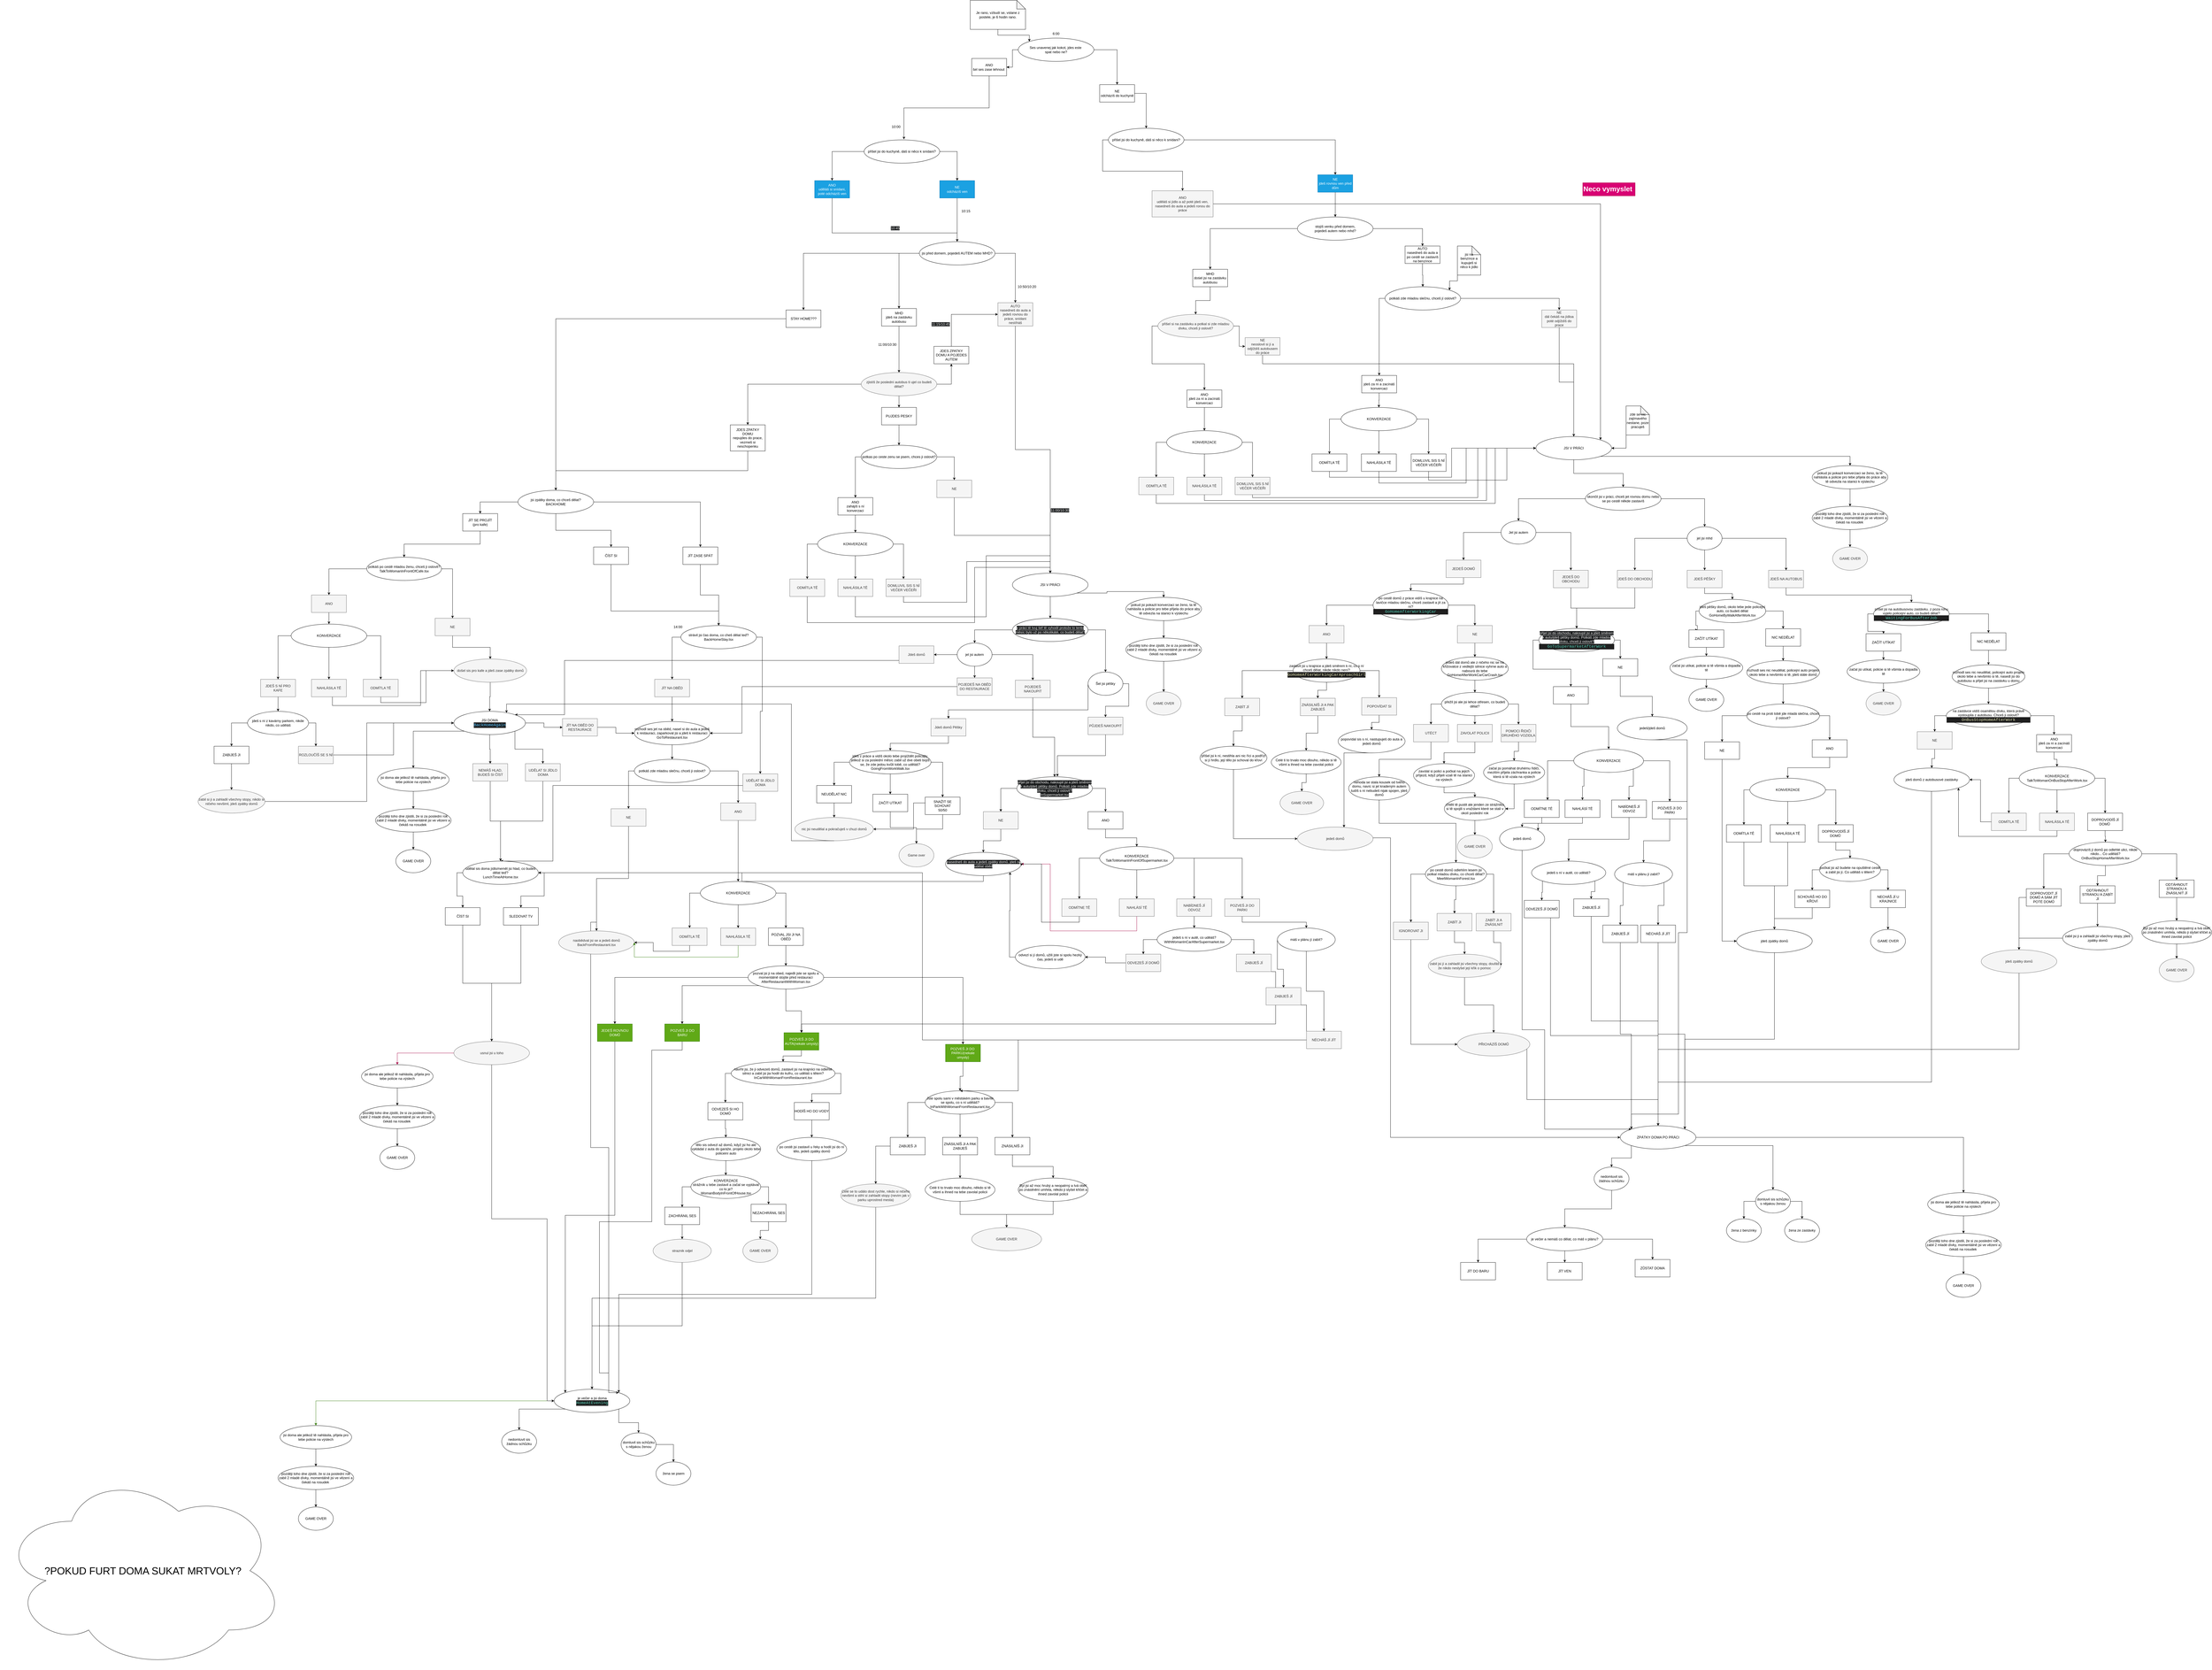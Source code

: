 <mxfile version="24.1.0" type="device">
  <diagram name="Stránka-1" id="qXgSs8URwKoAgpH_dxDA">
    <mxGraphModel dx="4230" dy="532" grid="1" gridSize="10" guides="1" tooltips="1" connect="1" arrows="1" fold="1" page="1" pageScale="1" pageWidth="827" pageHeight="1169" math="0" shadow="0">
      <root>
        <mxCell id="0" />
        <mxCell id="1" parent="0" />
        <mxCell id="XjgYLU5xXQVXJDHHMvvq-7" style="edgeStyle=orthogonalEdgeStyle;rounded=0;orthogonalLoop=1;jettySize=auto;html=1;labelBackgroundColor=none;fontColor=default;" parent="1" source="XjgYLU5xXQVXJDHHMvvq-1" target="XjgYLU5xXQVXJDHHMvvq-5" edge="1">
          <mxGeometry relative="1" as="geometry" />
        </mxCell>
        <mxCell id="XjgYLU5xXQVXJDHHMvvq-8" style="edgeStyle=orthogonalEdgeStyle;rounded=0;orthogonalLoop=1;jettySize=auto;html=1;labelBackgroundColor=none;fontColor=default;" parent="1" source="XjgYLU5xXQVXJDHHMvvq-1" target="XjgYLU5xXQVXJDHHMvvq-6" edge="1">
          <mxGeometry relative="1" as="geometry" />
        </mxCell>
        <mxCell id="XjgYLU5xXQVXJDHHMvvq-1" value="Ses unavenej jak kokot, jdes este&amp;nbsp;&lt;div&gt;spat nebo ne?&lt;/div&gt;" style="ellipse;whiteSpace=wrap;html=1;labelBackgroundColor=none;" parent="1" vertex="1">
          <mxGeometry x="280" y="130" width="260" height="80" as="geometry" />
        </mxCell>
        <mxCell id="xMXFDlgYtMhzXuG_vzEP-2" style="edgeStyle=orthogonalEdgeStyle;rounded=0;orthogonalLoop=1;jettySize=auto;html=1;entryX=0;entryY=0;entryDx=0;entryDy=0;labelBackgroundColor=none;fontColor=default;" parent="1" source="XjgYLU5xXQVXJDHHMvvq-2" target="XjgYLU5xXQVXJDHHMvvq-1" edge="1">
          <mxGeometry relative="1" as="geometry" />
        </mxCell>
        <mxCell id="XjgYLU5xXQVXJDHHMvvq-2" value="Je rano, vzbudí se, vstane z postele, je 6 hodin rano." style="shape=note;whiteSpace=wrap;html=1;backgroundOutline=1;darkOpacity=0.05;labelBackgroundColor=none;" parent="1" vertex="1">
          <mxGeometry x="115" width="190" height="100" as="geometry" />
        </mxCell>
        <mxCell id="XjgYLU5xXQVXJDHHMvvq-5" value="ANO&lt;div&gt;šel ses zase lehnout&amp;nbsp;&lt;/div&gt;" style="rounded=0;whiteSpace=wrap;html=1;labelBackgroundColor=none;" parent="1" vertex="1">
          <mxGeometry x="120" y="200" width="120" height="60" as="geometry" />
        </mxCell>
        <mxCell id="xMXFDlgYtMhzXuG_vzEP-7" style="edgeStyle=orthogonalEdgeStyle;rounded=0;orthogonalLoop=1;jettySize=auto;html=1;exitX=1;exitY=0.5;exitDx=0;exitDy=0;entryX=0.5;entryY=0;entryDx=0;entryDy=0;labelBackgroundColor=none;fontColor=default;" parent="1" source="XjgYLU5xXQVXJDHHMvvq-6" target="xMXFDlgYtMhzXuG_vzEP-6" edge="1">
          <mxGeometry relative="1" as="geometry" />
        </mxCell>
        <mxCell id="XjgYLU5xXQVXJDHHMvvq-6" value="NE&lt;div&gt;odcházíš do kuchyně&lt;/div&gt;" style="rounded=0;whiteSpace=wrap;html=1;labelBackgroundColor=none;" parent="1" vertex="1">
          <mxGeometry x="560" y="290" width="120" height="60" as="geometry" />
        </mxCell>
        <mxCell id="xMXFDlgYtMhzXuG_vzEP-35" style="edgeStyle=orthogonalEdgeStyle;rounded=0;orthogonalLoop=1;jettySize=auto;html=1;labelBackgroundColor=none;fontColor=default;" parent="1" source="xMXFDlgYtMhzXuG_vzEP-3" target="xMXFDlgYtMhzXuG_vzEP-33" edge="1">
          <mxGeometry relative="1" as="geometry" />
        </mxCell>
        <mxCell id="xMXFDlgYtMhzXuG_vzEP-36" style="edgeStyle=orthogonalEdgeStyle;rounded=0;orthogonalLoop=1;jettySize=auto;html=1;exitX=1;exitY=0.5;exitDx=0;exitDy=0;entryX=0.5;entryY=0;entryDx=0;entryDy=0;labelBackgroundColor=none;fontColor=default;" parent="1" source="xMXFDlgYtMhzXuG_vzEP-3" target="xMXFDlgYtMhzXuG_vzEP-34" edge="1">
          <mxGeometry relative="1" as="geometry" />
        </mxCell>
        <mxCell id="xMXFDlgYtMhzXuG_vzEP-3" value="přišel jsi do kuchyně, dáš si něco k snídani?" style="ellipse;whiteSpace=wrap;html=1;labelBackgroundColor=none;" parent="1" vertex="1">
          <mxGeometry x="-250" y="480" width="260" height="80" as="geometry" />
        </mxCell>
        <mxCell id="xMXFDlgYtMhzXuG_vzEP-5" style="edgeStyle=orthogonalEdgeStyle;rounded=0;orthogonalLoop=1;jettySize=auto;html=1;exitX=0.5;exitY=1;exitDx=0;exitDy=0;entryX=0.527;entryY=-0.025;entryDx=0;entryDy=0;entryPerimeter=0;labelBackgroundColor=none;fontColor=default;" parent="1" source="XjgYLU5xXQVXJDHHMvvq-5" target="xMXFDlgYtMhzXuG_vzEP-3" edge="1">
          <mxGeometry relative="1" as="geometry" />
        </mxCell>
        <mxCell id="xMXFDlgYtMhzXuG_vzEP-10" style="edgeStyle=orthogonalEdgeStyle;rounded=0;orthogonalLoop=1;jettySize=auto;html=1;exitX=1;exitY=0.5;exitDx=0;exitDy=0;entryX=0.5;entryY=0;entryDx=0;entryDy=0;labelBackgroundColor=none;fontColor=default;" parent="1" source="xMXFDlgYtMhzXuG_vzEP-6" target="xMXFDlgYtMhzXuG_vzEP-9" edge="1">
          <mxGeometry relative="1" as="geometry" />
        </mxCell>
        <mxCell id="xMXFDlgYtMhzXuG_vzEP-11" style="edgeStyle=orthogonalEdgeStyle;rounded=0;orthogonalLoop=1;jettySize=auto;html=1;exitX=0;exitY=0.5;exitDx=0;exitDy=0;labelBackgroundColor=none;fontColor=default;" parent="1" source="xMXFDlgYtMhzXuG_vzEP-6" target="xMXFDlgYtMhzXuG_vzEP-8" edge="1">
          <mxGeometry relative="1" as="geometry" />
        </mxCell>
        <mxCell id="xMXFDlgYtMhzXuG_vzEP-6" value="přišel jsi do kuchyně, dáš si něco k snídani?" style="ellipse;whiteSpace=wrap;html=1;labelBackgroundColor=none;" parent="1" vertex="1">
          <mxGeometry x="590" y="440" width="260" height="80" as="geometry" />
        </mxCell>
        <mxCell id="xMXFDlgYtMhzXuG_vzEP-62" style="edgeStyle=orthogonalEdgeStyle;rounded=0;orthogonalLoop=1;jettySize=auto;html=1;exitX=1;exitY=0.5;exitDx=0;exitDy=0;entryX=1;entryY=0;entryDx=0;entryDy=0;labelBackgroundColor=none;fontColor=default;" parent="1" source="xMXFDlgYtMhzXuG_vzEP-8" target="xMXFDlgYtMhzXuG_vzEP-60" edge="1">
          <mxGeometry relative="1" as="geometry" />
        </mxCell>
        <mxCell id="xMXFDlgYtMhzXuG_vzEP-8" value="ANO&lt;div&gt;uděláš si jídlo a až poté jdeš ven, nasedneš do auta a jedeš ronou do práce&lt;/div&gt;" style="rounded=0;whiteSpace=wrap;html=1;labelBackgroundColor=none;fillColor=#f5f5f5;fontColor=#333333;strokeColor=#666666;" parent="1" vertex="1">
          <mxGeometry x="740" y="655" width="210" height="90" as="geometry" />
        </mxCell>
        <mxCell id="xMXFDlgYtMhzXuG_vzEP-13" style="edgeStyle=orthogonalEdgeStyle;rounded=0;orthogonalLoop=1;jettySize=auto;html=1;exitX=0.5;exitY=1;exitDx=0;exitDy=0;entryX=0.5;entryY=0;entryDx=0;entryDy=0;labelBackgroundColor=none;fontColor=default;" parent="1" source="xMXFDlgYtMhzXuG_vzEP-9" target="xMXFDlgYtMhzXuG_vzEP-12" edge="1">
          <mxGeometry relative="1" as="geometry" />
        </mxCell>
        <mxCell id="xMXFDlgYtMhzXuG_vzEP-9" value="NE&lt;div&gt;jdeš rovnou ven před dům&lt;/div&gt;" style="rounded=0;whiteSpace=wrap;html=1;labelBackgroundColor=none;fillColor=#1ba1e2;fontColor=#ffffff;strokeColor=#006EAF;" parent="1" vertex="1">
          <mxGeometry x="1310" y="600" width="120" height="60" as="geometry" />
        </mxCell>
        <mxCell id="xMXFDlgYtMhzXuG_vzEP-16" style="edgeStyle=orthogonalEdgeStyle;rounded=0;orthogonalLoop=1;jettySize=auto;html=1;exitX=0;exitY=0.5;exitDx=0;exitDy=0;labelBackgroundColor=none;fontColor=default;" parent="1" source="xMXFDlgYtMhzXuG_vzEP-12" target="xMXFDlgYtMhzXuG_vzEP-14" edge="1">
          <mxGeometry relative="1" as="geometry" />
        </mxCell>
        <mxCell id="xMXFDlgYtMhzXuG_vzEP-17" style="edgeStyle=orthogonalEdgeStyle;rounded=0;orthogonalLoop=1;jettySize=auto;html=1;exitX=1;exitY=0.5;exitDx=0;exitDy=0;labelBackgroundColor=none;fontColor=default;" parent="1" source="xMXFDlgYtMhzXuG_vzEP-12" target="xMXFDlgYtMhzXuG_vzEP-15" edge="1">
          <mxGeometry relative="1" as="geometry" />
        </mxCell>
        <mxCell id="xMXFDlgYtMhzXuG_vzEP-12" value="stojíš venku před domem,&lt;div&gt;pojedeš autem nebo mhd?&lt;/div&gt;" style="ellipse;whiteSpace=wrap;html=1;labelBackgroundColor=none;" parent="1" vertex="1">
          <mxGeometry x="1240" y="745" width="260" height="80" as="geometry" />
        </mxCell>
        <mxCell id="tk2e4bYm27lObS7F3GVf-26" style="edgeStyle=orthogonalEdgeStyle;rounded=0;orthogonalLoop=1;jettySize=auto;html=1;" parent="1" source="xMXFDlgYtMhzXuG_vzEP-14" target="tk2e4bYm27lObS7F3GVf-25" edge="1">
          <mxGeometry relative="1" as="geometry" />
        </mxCell>
        <mxCell id="xMXFDlgYtMhzXuG_vzEP-14" value="MHD&lt;div&gt;dośel jsi na zastávku autobusu&lt;/div&gt;" style="rounded=0;whiteSpace=wrap;html=1;labelBackgroundColor=none;" parent="1" vertex="1">
          <mxGeometry x="880" y="925" width="120" height="60" as="geometry" />
        </mxCell>
        <mxCell id="xMXFDlgYtMhzXuG_vzEP-19" style="edgeStyle=orthogonalEdgeStyle;rounded=0;orthogonalLoop=1;jettySize=auto;html=1;labelBackgroundColor=none;fontColor=default;" parent="1" source="xMXFDlgYtMhzXuG_vzEP-15" target="xMXFDlgYtMhzXuG_vzEP-18" edge="1">
          <mxGeometry relative="1" as="geometry" />
        </mxCell>
        <mxCell id="xMXFDlgYtMhzXuG_vzEP-15" value="AUTO&lt;div&gt;nasedneš do auta a po cestě se zastavíš na benzínce&lt;/div&gt;" style="rounded=0;whiteSpace=wrap;html=1;labelBackgroundColor=none;" parent="1" vertex="1">
          <mxGeometry x="1610" y="845" width="120" height="60" as="geometry" />
        </mxCell>
        <mxCell id="xMXFDlgYtMhzXuG_vzEP-23" style="edgeStyle=orthogonalEdgeStyle;rounded=0;orthogonalLoop=1;jettySize=auto;html=1;exitX=0;exitY=0.5;exitDx=0;exitDy=0;entryX=0.5;entryY=0;entryDx=0;entryDy=0;labelBackgroundColor=none;fontColor=default;" parent="1" source="xMXFDlgYtMhzXuG_vzEP-18" target="xMXFDlgYtMhzXuG_vzEP-21" edge="1">
          <mxGeometry relative="1" as="geometry" />
        </mxCell>
        <mxCell id="xMXFDlgYtMhzXuG_vzEP-24" style="edgeStyle=orthogonalEdgeStyle;rounded=0;orthogonalLoop=1;jettySize=auto;html=1;exitX=1;exitY=0.5;exitDx=0;exitDy=0;entryX=0.5;entryY=0;entryDx=0;entryDy=0;labelBackgroundColor=none;fontColor=default;" parent="1" source="xMXFDlgYtMhzXuG_vzEP-18" target="xMXFDlgYtMhzXuG_vzEP-22" edge="1">
          <mxGeometry relative="1" as="geometry" />
        </mxCell>
        <mxCell id="xMXFDlgYtMhzXuG_vzEP-18" value="potkáš zde mladou slečnu, chceš jí oslovit?" style="ellipse;whiteSpace=wrap;html=1;labelBackgroundColor=none;" parent="1" vertex="1">
          <mxGeometry x="1541" y="985" width="260" height="80" as="geometry" />
        </mxCell>
        <mxCell id="xMXFDlgYtMhzXuG_vzEP-25" style="edgeStyle=orthogonalEdgeStyle;rounded=0;orthogonalLoop=1;jettySize=auto;html=1;exitX=0;exitY=1;exitDx=0;exitDy=0;exitPerimeter=0;entryX=1;entryY=0;entryDx=0;entryDy=0;labelBackgroundColor=none;fontColor=default;" parent="1" source="xMXFDlgYtMhzXuG_vzEP-20" target="xMXFDlgYtMhzXuG_vzEP-18" edge="1">
          <mxGeometry relative="1" as="geometry" />
        </mxCell>
        <mxCell id="xMXFDlgYtMhzXuG_vzEP-20" value="jsi na benzínce a kupuješ si něco k jídlo" style="shape=note;whiteSpace=wrap;html=1;backgroundOutline=1;darkOpacity=0.05;labelBackgroundColor=none;" parent="1" vertex="1">
          <mxGeometry x="1790" y="845" width="80" height="100" as="geometry" />
        </mxCell>
        <mxCell id="tk2e4bYm27lObS7F3GVf-96" style="edgeStyle=orthogonalEdgeStyle;rounded=0;orthogonalLoop=1;jettySize=auto;html=1;exitX=0.5;exitY=1;exitDx=0;exitDy=0;entryX=0.5;entryY=0;entryDx=0;entryDy=0;" parent="1" source="xMXFDlgYtMhzXuG_vzEP-22" target="xMXFDlgYtMhzXuG_vzEP-60" edge="1">
          <mxGeometry relative="1" as="geometry">
            <Array as="points">
              <mxPoint x="2140" y="1313" />
              <mxPoint x="2190" y="1313" />
            </Array>
          </mxGeometry>
        </mxCell>
        <mxCell id="xMXFDlgYtMhzXuG_vzEP-22" value="NE&lt;div&gt;dál čekáš na jídloa poté odjíždíš do prace&lt;/div&gt;" style="rounded=0;whiteSpace=wrap;html=1;labelBackgroundColor=none;fillColor=#f5f5f5;fontColor=#333333;strokeColor=#666666;" parent="1" vertex="1">
          <mxGeometry x="2080" y="1065" width="120" height="60" as="geometry" />
        </mxCell>
        <mxCell id="tk2e4bYm27lObS7F3GVf-43" style="edgeStyle=orthogonalEdgeStyle;rounded=0;orthogonalLoop=1;jettySize=auto;html=1;exitX=0.5;exitY=1;exitDx=0;exitDy=0;" parent="1" source="xMXFDlgYtMhzXuG_vzEP-33" target="xMXFDlgYtMhzXuG_vzEP-37" edge="1">
          <mxGeometry relative="1" as="geometry">
            <Array as="points">
              <mxPoint x="-360" y="800" />
              <mxPoint x="70" y="800" />
            </Array>
          </mxGeometry>
        </mxCell>
        <mxCell id="xMXFDlgYtMhzXuG_vzEP-33" value="ANO&lt;div&gt;uděláš si snídani, poté odcházíš ven&lt;/div&gt;" style="rounded=0;whiteSpace=wrap;html=1;labelBackgroundColor=none;fillColor=#1ba1e2;fontColor=#ffffff;strokeColor=#006EAF;" parent="1" vertex="1">
          <mxGeometry x="-420" y="620" width="120" height="60" as="geometry" />
        </mxCell>
        <mxCell id="xMXFDlgYtMhzXuG_vzEP-38" style="edgeStyle=orthogonalEdgeStyle;rounded=0;orthogonalLoop=1;jettySize=auto;html=1;exitX=0.5;exitY=1;exitDx=0;exitDy=0;entryX=0.5;entryY=0;entryDx=0;entryDy=0;labelBackgroundColor=none;fontColor=default;" parent="1" source="xMXFDlgYtMhzXuG_vzEP-34" target="xMXFDlgYtMhzXuG_vzEP-37" edge="1">
          <mxGeometry relative="1" as="geometry" />
        </mxCell>
        <mxCell id="xMXFDlgYtMhzXuG_vzEP-34" value="NE&lt;div&gt;odcházíš ven&lt;/div&gt;" style="rounded=0;whiteSpace=wrap;html=1;labelBackgroundColor=none;fillColor=#1ba1e2;fontColor=#ffffff;strokeColor=#006EAF;" parent="1" vertex="1">
          <mxGeometry x="10" y="620" width="120" height="60" as="geometry" />
        </mxCell>
        <mxCell id="xMXFDlgYtMhzXuG_vzEP-41" style="edgeStyle=orthogonalEdgeStyle;rounded=0;orthogonalLoop=1;jettySize=auto;html=1;labelBackgroundColor=none;fontColor=default;" parent="1" source="xMXFDlgYtMhzXuG_vzEP-37" target="xMXFDlgYtMhzXuG_vzEP-40" edge="1">
          <mxGeometry relative="1" as="geometry" />
        </mxCell>
        <mxCell id="xMXFDlgYtMhzXuG_vzEP-42" style="edgeStyle=orthogonalEdgeStyle;rounded=0;orthogonalLoop=1;jettySize=auto;html=1;exitX=0;exitY=0.5;exitDx=0;exitDy=0;labelBackgroundColor=none;fontColor=default;" parent="1" source="xMXFDlgYtMhzXuG_vzEP-37" target="xMXFDlgYtMhzXuG_vzEP-39" edge="1">
          <mxGeometry relative="1" as="geometry" />
        </mxCell>
        <mxCell id="xmvgoGyChiTrDwrbQU7w-32" style="edgeStyle=orthogonalEdgeStyle;rounded=0;orthogonalLoop=1;jettySize=auto;html=1;" parent="1" source="xMXFDlgYtMhzXuG_vzEP-37" target="xmvgoGyChiTrDwrbQU7w-30" edge="1">
          <mxGeometry relative="1" as="geometry" />
        </mxCell>
        <mxCell id="xMXFDlgYtMhzXuG_vzEP-37" value="jsi před domem, pojedeš AUTEM nebo MHD?" style="ellipse;whiteSpace=wrap;html=1;labelBackgroundColor=none;" parent="1" vertex="1">
          <mxGeometry x="-60" y="830" width="260" height="80" as="geometry" />
        </mxCell>
        <mxCell id="xMXFDlgYtMhzXuG_vzEP-44" style="edgeStyle=orthogonalEdgeStyle;rounded=0;orthogonalLoop=1;jettySize=auto;html=1;exitX=0.5;exitY=1;exitDx=0;exitDy=0;labelBackgroundColor=none;fontColor=default;" parent="1" source="xMXFDlgYtMhzXuG_vzEP-39" target="xMXFDlgYtMhzXuG_vzEP-43" edge="1">
          <mxGeometry relative="1" as="geometry" />
        </mxCell>
        <mxCell id="xMXFDlgYtMhzXuG_vzEP-39" value="MHD&lt;div&gt;jdeš na zastávku autobusu&lt;/div&gt;" style="rounded=0;whiteSpace=wrap;html=1;labelBackgroundColor=none;" parent="1" vertex="1">
          <mxGeometry x="-190" y="1060" width="120" height="60" as="geometry" />
        </mxCell>
        <mxCell id="tk2e4bYm27lObS7F3GVf-17" style="edgeStyle=orthogonalEdgeStyle;rounded=0;orthogonalLoop=1;jettySize=auto;html=1;exitX=0.5;exitY=1;exitDx=0;exitDy=0;entryX=0.5;entryY=0;entryDx=0;entryDy=0;" parent="1" source="xMXFDlgYtMhzXuG_vzEP-40" target="tk2e4bYm27lObS7F3GVf-16" edge="1">
          <mxGeometry relative="1" as="geometry" />
        </mxCell>
        <mxCell id="xMXFDlgYtMhzXuG_vzEP-40" value="AUTO&lt;div&gt;nasedneš do auta a jedeš rovnou do práce, snídani nestíháš&lt;/div&gt;" style="rounded=0;whiteSpace=wrap;html=1;labelBackgroundColor=none;fillColor=#f5f5f5;fontColor=#333333;strokeColor=#666666;" parent="1" vertex="1">
          <mxGeometry x="210" y="1040" width="120" height="80" as="geometry" />
        </mxCell>
        <mxCell id="xMXFDlgYtMhzXuG_vzEP-48" style="edgeStyle=orthogonalEdgeStyle;rounded=0;orthogonalLoop=1;jettySize=auto;html=1;exitX=1;exitY=0.5;exitDx=0;exitDy=0;labelBackgroundColor=none;fontColor=default;" parent="1" source="xMXFDlgYtMhzXuG_vzEP-43" target="xMXFDlgYtMhzXuG_vzEP-47" edge="1">
          <mxGeometry relative="1" as="geometry" />
        </mxCell>
        <mxCell id="tk2e4bYm27lObS7F3GVf-22" style="edgeStyle=orthogonalEdgeStyle;rounded=0;orthogonalLoop=1;jettySize=auto;html=1;exitX=0.5;exitY=1;exitDx=0;exitDy=0;entryX=0.5;entryY=0;entryDx=0;entryDy=0;" parent="1" source="xMXFDlgYtMhzXuG_vzEP-43" target="xMXFDlgYtMhzXuG_vzEP-45" edge="1">
          <mxGeometry relative="1" as="geometry" />
        </mxCell>
        <mxCell id="tk2e4bYm27lObS7F3GVf-24" style="edgeStyle=orthogonalEdgeStyle;rounded=0;orthogonalLoop=1;jettySize=auto;html=1;exitX=0;exitY=0.5;exitDx=0;exitDy=0;entryX=0.5;entryY=0;entryDx=0;entryDy=0;" parent="1" source="xMXFDlgYtMhzXuG_vzEP-43" target="xMXFDlgYtMhzXuG_vzEP-46" edge="1">
          <mxGeometry relative="1" as="geometry" />
        </mxCell>
        <mxCell id="xMXFDlgYtMhzXuG_vzEP-43" value="zjistíš že poslední autobus ti ujel co budeš dělat?" style="ellipse;whiteSpace=wrap;html=1;labelBackgroundColor=none;fillColor=#f5f5f5;fontColor=#333333;strokeColor=#666666;" parent="1" vertex="1">
          <mxGeometry x="-260" y="1280" width="260" height="80" as="geometry" />
        </mxCell>
        <mxCell id="tk2e4bYm27lObS7F3GVf-48" style="edgeStyle=orthogonalEdgeStyle;rounded=0;orthogonalLoop=1;jettySize=auto;html=1;exitX=0.5;exitY=1;exitDx=0;exitDy=0;" parent="1" source="xMXFDlgYtMhzXuG_vzEP-45" target="tk2e4bYm27lObS7F3GVf-44" edge="1">
          <mxGeometry relative="1" as="geometry" />
        </mxCell>
        <mxCell id="xMXFDlgYtMhzXuG_vzEP-45" value="PUJDES PESKY" style="rounded=0;whiteSpace=wrap;html=1;labelBackgroundColor=none;" parent="1" vertex="1">
          <mxGeometry x="-190" y="1400" width="120" height="60" as="geometry" />
        </mxCell>
        <mxCell id="tk2e4bYm27lObS7F3GVf-56" style="edgeStyle=orthogonalEdgeStyle;rounded=0;orthogonalLoop=1;jettySize=auto;html=1;exitX=0.5;exitY=1;exitDx=0;exitDy=0;" parent="1" source="xMXFDlgYtMhzXuG_vzEP-46" target="tk2e4bYm27lObS7F3GVf-55" edge="1">
          <mxGeometry relative="1" as="geometry" />
        </mxCell>
        <mxCell id="xMXFDlgYtMhzXuG_vzEP-46" value="JDES ZPATKY DOMU&lt;div&gt;nepujdes do prace, vezmeš si neschopenku&lt;/div&gt;" style="rounded=0;whiteSpace=wrap;html=1;labelBackgroundColor=none;" parent="1" vertex="1">
          <mxGeometry x="-710" y="1460" width="120" height="90" as="geometry" />
        </mxCell>
        <mxCell id="xMXFDlgYtMhzXuG_vzEP-53" style="edgeStyle=orthogonalEdgeStyle;rounded=0;orthogonalLoop=1;jettySize=auto;html=1;exitX=0.5;exitY=0;exitDx=0;exitDy=0;entryX=0;entryY=0.5;entryDx=0;entryDy=0;labelBackgroundColor=none;fontColor=default;" parent="1" source="xMXFDlgYtMhzXuG_vzEP-47" target="xMXFDlgYtMhzXuG_vzEP-40" edge="1">
          <mxGeometry relative="1" as="geometry" />
        </mxCell>
        <mxCell id="xMXFDlgYtMhzXuG_vzEP-47" value="JDES ZPATKY DOMU A POJEDES AUTEM" style="rounded=0;whiteSpace=wrap;html=1;labelBackgroundColor=none;" parent="1" vertex="1">
          <mxGeometry x="-10" y="1190" width="120" height="60" as="geometry" />
        </mxCell>
        <mxCell id="tk2e4bYm27lObS7F3GVf-8" style="edgeStyle=orthogonalEdgeStyle;rounded=0;orthogonalLoop=1;jettySize=auto;html=1;exitX=0.5;exitY=1;exitDx=0;exitDy=0;entryX=0.5;entryY=0;entryDx=0;entryDy=0;" parent="1" source="xMXFDlgYtMhzXuG_vzEP-60" target="tk2e4bYm27lObS7F3GVf-7" edge="1">
          <mxGeometry relative="1" as="geometry" />
        </mxCell>
        <mxCell id="tk2e4bYm27lObS7F3GVf-116" style="edgeStyle=orthogonalEdgeStyle;rounded=0;orthogonalLoop=1;jettySize=auto;html=1;exitX=1;exitY=1;exitDx=0;exitDy=0;entryX=0.5;entryY=0;entryDx=0;entryDy=0;" parent="1" source="xMXFDlgYtMhzXuG_vzEP-60" target="tk2e4bYm27lObS7F3GVf-105" edge="1">
          <mxGeometry relative="1" as="geometry" />
        </mxCell>
        <mxCell id="xMXFDlgYtMhzXuG_vzEP-60" value="JSI V PRÁCI" style="ellipse;whiteSpace=wrap;html=1;labelBackgroundColor=none;" parent="1" vertex="1">
          <mxGeometry x="2060" y="1500" width="260" height="80" as="geometry" />
        </mxCell>
        <mxCell id="tk2e4bYm27lObS7F3GVf-97" style="edgeStyle=orthogonalEdgeStyle;rounded=0;orthogonalLoop=1;jettySize=auto;html=1;exitX=0.5;exitY=1;exitDx=0;exitDy=0;entryX=0;entryY=0.5;entryDx=0;entryDy=0;" parent="1" source="tk2e4bYm27lObS7F3GVf-1" target="xMXFDlgYtMhzXuG_vzEP-60" edge="1">
          <mxGeometry relative="1" as="geometry">
            <Array as="points">
              <mxPoint x="1350" y="1640" />
              <mxPoint x="1770" y="1640" />
              <mxPoint x="1770" y="1540" />
            </Array>
          </mxGeometry>
        </mxCell>
        <mxCell id="tk2e4bYm27lObS7F3GVf-1" value="ODMÍTLA TĚ" style="rounded=0;whiteSpace=wrap;html=1;" parent="1" vertex="1">
          <mxGeometry x="1290" y="1560" width="120" height="60" as="geometry" />
        </mxCell>
        <mxCell id="tk2e4bYm27lObS7F3GVf-99" style="edgeStyle=orthogonalEdgeStyle;rounded=0;orthogonalLoop=1;jettySize=auto;html=1;exitX=0.5;exitY=1;exitDx=0;exitDy=0;entryX=0;entryY=0.5;entryDx=0;entryDy=0;" parent="1" source="tk2e4bYm27lObS7F3GVf-2" target="xMXFDlgYtMhzXuG_vzEP-60" edge="1">
          <mxGeometry relative="1" as="geometry">
            <Array as="points">
              <mxPoint x="1691" y="1650" />
              <mxPoint x="1960" y="1650" />
              <mxPoint x="1960" y="1540" />
            </Array>
          </mxGeometry>
        </mxCell>
        <mxCell id="tk2e4bYm27lObS7F3GVf-2" value="DOMLUVIL SIS S NÍ VEČER VEČEŘI" style="rounded=0;whiteSpace=wrap;html=1;" parent="1" vertex="1">
          <mxGeometry x="1631" y="1560" width="120" height="60" as="geometry" />
        </mxCell>
        <mxCell id="tk2e4bYm27lObS7F3GVf-6" style="edgeStyle=orthogonalEdgeStyle;rounded=0;orthogonalLoop=1;jettySize=auto;html=1;exitX=0;exitY=1;exitDx=0;exitDy=0;exitPerimeter=0;entryX=1;entryY=0.5;entryDx=0;entryDy=0;" parent="1" source="tk2e4bYm27lObS7F3GVf-5" target="xMXFDlgYtMhzXuG_vzEP-60" edge="1">
          <mxGeometry relative="1" as="geometry" />
        </mxCell>
        <mxCell id="tk2e4bYm27lObS7F3GVf-5" value="zde se nic zajímavého nestane, poze pracuješ" style="shape=note;whiteSpace=wrap;html=1;backgroundOutline=1;darkOpacity=0.05;" parent="1" vertex="1">
          <mxGeometry x="2370" y="1395" width="80" height="100" as="geometry" />
        </mxCell>
        <mxCell id="jg8pfMu6wsXc6jIaKJUU-73" style="edgeStyle=orthogonalEdgeStyle;rounded=0;orthogonalLoop=1;jettySize=auto;html=1;exitX=0;exitY=0.5;exitDx=0;exitDy=0;" parent="1" source="tk2e4bYm27lObS7F3GVf-7" target="jg8pfMu6wsXc6jIaKJUU-36" edge="1">
          <mxGeometry relative="1" as="geometry" />
        </mxCell>
        <mxCell id="jg8pfMu6wsXc6jIaKJUU-74" style="edgeStyle=orthogonalEdgeStyle;rounded=0;orthogonalLoop=1;jettySize=auto;html=1;exitX=1;exitY=0.5;exitDx=0;exitDy=0;" parent="1" source="tk2e4bYm27lObS7F3GVf-7" target="jg8pfMu6wsXc6jIaKJUU-37" edge="1">
          <mxGeometry relative="1" as="geometry" />
        </mxCell>
        <mxCell id="tk2e4bYm27lObS7F3GVf-7" value="skončil jsi v práci, chceš jet rovnou domu nebo se po cestě někde zastavíš" style="ellipse;whiteSpace=wrap;html=1;" parent="1" vertex="1">
          <mxGeometry x="2230" y="1674" width="260" height="80" as="geometry" />
        </mxCell>
        <mxCell id="jg8pfMu6wsXc6jIaKJUU-142" style="edgeStyle=orthogonalEdgeStyle;rounded=0;orthogonalLoop=1;jettySize=auto;html=1;exitX=0.5;exitY=1;exitDx=0;exitDy=0;" parent="1" source="tk2e4bYm27lObS7F3GVf-9" target="jg8pfMu6wsXc6jIaKJUU-141" edge="1">
          <mxGeometry relative="1" as="geometry" />
        </mxCell>
        <mxCell id="tk2e4bYm27lObS7F3GVf-9" value="JEDEŠ DOMŮ" style="rounded=0;whiteSpace=wrap;html=1;fillColor=#f5f5f5;fontColor=#333333;strokeColor=#666666;" parent="1" vertex="1">
          <mxGeometry x="1751" y="1925" width="120" height="60" as="geometry" />
        </mxCell>
        <mxCell id="X-ZXb6rLCJr-AFpBJuJV-53" style="edgeStyle=orthogonalEdgeStyle;rounded=0;orthogonalLoop=1;jettySize=auto;html=1;exitX=0.5;exitY=1;exitDx=0;exitDy=0;" parent="1" source="tk2e4bYm27lObS7F3GVf-10" target="X-ZXb6rLCJr-AFpBJuJV-52" edge="1">
          <mxGeometry relative="1" as="geometry" />
        </mxCell>
        <mxCell id="tk2e4bYm27lObS7F3GVf-10" value="JEDEŠ DO OBCHODU" style="rounded=0;whiteSpace=wrap;html=1;fillColor=#f5f5f5;fontColor=#333333;strokeColor=#666666;" parent="1" vertex="1">
          <mxGeometry x="2120" y="1960" width="120" height="60" as="geometry" />
        </mxCell>
        <mxCell id="tk2e4bYm27lObS7F3GVf-125" style="edgeStyle=orthogonalEdgeStyle;rounded=0;orthogonalLoop=1;jettySize=auto;html=1;exitX=0.5;exitY=1;exitDx=0;exitDy=0;entryX=0.5;entryY=0;entryDx=0;entryDy=0;" parent="1" source="tk2e4bYm27lObS7F3GVf-16" target="tk2e4bYm27lObS7F3GVf-122" edge="1">
          <mxGeometry relative="1" as="geometry" />
        </mxCell>
        <mxCell id="tk2e4bYm27lObS7F3GVf-126" style="edgeStyle=orthogonalEdgeStyle;rounded=0;orthogonalLoop=1;jettySize=auto;html=1;exitX=1;exitY=1;exitDx=0;exitDy=0;entryX=0.5;entryY=0;entryDx=0;entryDy=0;" parent="1" source="tk2e4bYm27lObS7F3GVf-16" target="tk2e4bYm27lObS7F3GVf-118" edge="1">
          <mxGeometry relative="1" as="geometry" />
        </mxCell>
        <mxCell id="tk2e4bYm27lObS7F3GVf-16" value="&lt;div&gt;JSI V PRÁCI&lt;/div&gt;" style="ellipse;whiteSpace=wrap;html=1;labelBackgroundColor=none;" parent="1" vertex="1">
          <mxGeometry x="260" y="1970" width="260" height="80" as="geometry" />
        </mxCell>
        <mxCell id="xmvgoGyChiTrDwrbQU7w-8" style="edgeStyle=orthogonalEdgeStyle;rounded=0;orthogonalLoop=1;jettySize=auto;html=1;exitX=0;exitY=0.5;exitDx=0;exitDy=0;entryX=1;entryY=0;entryDx=0;entryDy=0;" parent="1" source="tk2e4bYm27lObS7F3GVf-18" target="tk2e4bYm27lObS7F3GVf-158" edge="1">
          <mxGeometry relative="1" as="geometry">
            <Array as="points">
              <mxPoint x="-130" y="2270" />
              <mxPoint x="-1280" y="2270" />
              <mxPoint x="-1280" y="2457" />
            </Array>
          </mxGeometry>
        </mxCell>
        <mxCell id="tk2e4bYm27lObS7F3GVf-18" value="Jdeš domů" style="rounded=0;whiteSpace=wrap;html=1;fillColor=#f5f5f5;fontColor=#333333;strokeColor=#666666;" parent="1" vertex="1">
          <mxGeometry x="-130" y="2220" width="120" height="60" as="geometry" />
        </mxCell>
        <mxCell id="tk2e4bYm27lObS7F3GVf-19" value="PŮJDEŠ NAKOUPIT" style="rounded=0;whiteSpace=wrap;html=1;fillColor=#f5f5f5;fontColor=#333333;strokeColor=#666666;" parent="1" vertex="1">
          <mxGeometry x="520" y="2465" width="120" height="60" as="geometry" />
        </mxCell>
        <mxCell id="tk2e4bYm27lObS7F3GVf-35" style="edgeStyle=orthogonalEdgeStyle;rounded=0;orthogonalLoop=1;jettySize=auto;html=1;exitX=1;exitY=0.5;exitDx=0;exitDy=0;" parent="1" source="tk2e4bYm27lObS7F3GVf-25" target="tk2e4bYm27lObS7F3GVf-29" edge="1">
          <mxGeometry relative="1" as="geometry" />
        </mxCell>
        <mxCell id="tk2e4bYm27lObS7F3GVf-36" style="edgeStyle=orthogonalEdgeStyle;rounded=0;orthogonalLoop=1;jettySize=auto;html=1;exitX=0;exitY=0.5;exitDx=0;exitDy=0;entryX=0.5;entryY=0;entryDx=0;entryDy=0;" parent="1" source="tk2e4bYm27lObS7F3GVf-25" target="tk2e4bYm27lObS7F3GVf-30" edge="1">
          <mxGeometry relative="1" as="geometry" />
        </mxCell>
        <mxCell id="tk2e4bYm27lObS7F3GVf-25" value="přišel si na zastávku a potkal si zde mladou dívku, chceš ji oslovit?" style="ellipse;whiteSpace=wrap;html=1;labelBackgroundColor=none;fillColor=#f5f5f5;fontColor=#333333;strokeColor=#666666;" parent="1" vertex="1">
          <mxGeometry x="760" y="1080" width="260" height="80" as="geometry" />
        </mxCell>
        <mxCell id="tk2e4bYm27lObS7F3GVf-37" style="edgeStyle=orthogonalEdgeStyle;rounded=0;orthogonalLoop=1;jettySize=auto;html=1;exitX=0.5;exitY=1;exitDx=0;exitDy=0;" parent="1" source="tk2e4bYm27lObS7F3GVf-29" target="xMXFDlgYtMhzXuG_vzEP-60" edge="1">
          <mxGeometry relative="1" as="geometry">
            <Array as="points">
              <mxPoint x="1120" y="1250" />
              <mxPoint x="2190" y="1250" />
            </Array>
          </mxGeometry>
        </mxCell>
        <mxCell id="tk2e4bYm27lObS7F3GVf-29" value="NE&lt;div&gt;neoslovil si jí a odjíždíš autobusem do práce&lt;/div&gt;" style="rounded=0;whiteSpace=wrap;html=1;labelBackgroundColor=none;fillColor=#f5f5f5;fontColor=#333333;strokeColor=#666666;" parent="1" vertex="1">
          <mxGeometry x="1060" y="1160" width="120" height="60" as="geometry" />
        </mxCell>
        <mxCell id="tk2e4bYm27lObS7F3GVf-49" style="edgeStyle=orthogonalEdgeStyle;rounded=0;orthogonalLoop=1;jettySize=auto;html=1;exitX=0;exitY=0.5;exitDx=0;exitDy=0;" parent="1" source="tk2e4bYm27lObS7F3GVf-44" target="tk2e4bYm27lObS7F3GVf-45" edge="1">
          <mxGeometry relative="1" as="geometry" />
        </mxCell>
        <mxCell id="tk2e4bYm27lObS7F3GVf-51" style="edgeStyle=orthogonalEdgeStyle;rounded=0;orthogonalLoop=1;jettySize=auto;html=1;exitX=1;exitY=0.5;exitDx=0;exitDy=0;" parent="1" source="tk2e4bYm27lObS7F3GVf-44" target="tk2e4bYm27lObS7F3GVf-46" edge="1">
          <mxGeometry relative="1" as="geometry" />
        </mxCell>
        <mxCell id="tk2e4bYm27lObS7F3GVf-44" value="potkas po ceste zenu se psem, chces ji oslovit?&lt;div&gt;&lt;/div&gt;" style="ellipse;whiteSpace=wrap;html=1;labelBackgroundColor=none;" parent="1" vertex="1">
          <mxGeometry x="-260" y="1530" width="260" height="80" as="geometry" />
        </mxCell>
        <mxCell id="tk2e4bYm27lObS7F3GVf-82" style="edgeStyle=orthogonalEdgeStyle;rounded=0;orthogonalLoop=1;jettySize=auto;html=1;exitX=0.5;exitY=1;exitDx=0;exitDy=0;entryX=0.5;entryY=0;entryDx=0;entryDy=0;" parent="1" source="tk2e4bYm27lObS7F3GVf-45" target="tk2e4bYm27lObS7F3GVf-81" edge="1">
          <mxGeometry relative="1" as="geometry" />
        </mxCell>
        <mxCell id="tk2e4bYm27lObS7F3GVf-45" value="ANO&lt;div&gt;zahájíš s ní konverzaci&lt;/div&gt;" style="rounded=0;whiteSpace=wrap;html=1;" parent="1" vertex="1">
          <mxGeometry x="-340" y="1710" width="120" height="60" as="geometry" />
        </mxCell>
        <mxCell id="tk2e4bYm27lObS7F3GVf-92" style="edgeStyle=orthogonalEdgeStyle;rounded=0;orthogonalLoop=1;jettySize=auto;html=1;exitX=0.5;exitY=1;exitDx=0;exitDy=0;entryX=0.5;entryY=0;entryDx=0;entryDy=0;" parent="1" source="tk2e4bYm27lObS7F3GVf-46" target="tk2e4bYm27lObS7F3GVf-16" edge="1">
          <mxGeometry relative="1" as="geometry" />
        </mxCell>
        <mxCell id="tk2e4bYm27lObS7F3GVf-46" value="NE" style="rounded=0;whiteSpace=wrap;html=1;fillColor=#f5f5f5;fontColor=#333333;strokeColor=#666666;" parent="1" vertex="1">
          <mxGeometry y="1650" width="120" height="60" as="geometry" />
        </mxCell>
        <mxCell id="kQK7xG3hYQVnGQAsnWaq-4" style="edgeStyle=orthogonalEdgeStyle;rounded=0;orthogonalLoop=1;jettySize=auto;html=1;exitX=0;exitY=0.5;exitDx=0;exitDy=0;entryX=0.5;entryY=0;entryDx=0;entryDy=0;" parent="1" source="tk2e4bYm27lObS7F3GVf-55" target="tk2e4bYm27lObS7F3GVf-58" edge="1">
          <mxGeometry relative="1" as="geometry" />
        </mxCell>
        <mxCell id="kQK7xG3hYQVnGQAsnWaq-5" style="edgeStyle=orthogonalEdgeStyle;rounded=0;orthogonalLoop=1;jettySize=auto;html=1;exitX=1;exitY=0.5;exitDx=0;exitDy=0;" parent="1" source="tk2e4bYm27lObS7F3GVf-55" target="tk2e4bYm27lObS7F3GVf-57" edge="1">
          <mxGeometry relative="1" as="geometry" />
        </mxCell>
        <mxCell id="uGy5TXraUuB7V9r8wv_M-10" style="edgeStyle=orthogonalEdgeStyle;rounded=0;orthogonalLoop=1;jettySize=auto;html=1;exitX=0.5;exitY=1;exitDx=0;exitDy=0;" parent="1" source="tk2e4bYm27lObS7F3GVf-55" target="uGy5TXraUuB7V9r8wv_M-9" edge="1">
          <mxGeometry relative="1" as="geometry" />
        </mxCell>
        <mxCell id="tk2e4bYm27lObS7F3GVf-55" value="jsi zpátky doma, co chceš dělat?&lt;div&gt;BACKHOME&lt;/div&gt;" style="ellipse;whiteSpace=wrap;html=1;labelBackgroundColor=none;" parent="1" vertex="1">
          <mxGeometry x="-1440" y="1685" width="260" height="80" as="geometry" />
        </mxCell>
        <mxCell id="uGy5TXraUuB7V9r8wv_M-15" style="edgeStyle=orthogonalEdgeStyle;rounded=0;orthogonalLoop=1;jettySize=auto;html=1;exitX=0.5;exitY=1;exitDx=0;exitDy=0;" parent="1" source="tk2e4bYm27lObS7F3GVf-57" target="uGy5TXraUuB7V9r8wv_M-11" edge="1">
          <mxGeometry relative="1" as="geometry" />
        </mxCell>
        <mxCell id="tk2e4bYm27lObS7F3GVf-57" value="JÍT ZASE SPÁT" style="rounded=0;whiteSpace=wrap;html=1;" parent="1" vertex="1">
          <mxGeometry x="-873" y="1880" width="120" height="60" as="geometry" />
        </mxCell>
        <mxCell id="tk2e4bYm27lObS7F3GVf-129" style="edgeStyle=orthogonalEdgeStyle;rounded=0;orthogonalLoop=1;jettySize=auto;html=1;exitX=0.5;exitY=1;exitDx=0;exitDy=0;entryX=0.5;entryY=0;entryDx=0;entryDy=0;" parent="1" source="tk2e4bYm27lObS7F3GVf-58" target="tk2e4bYm27lObS7F3GVf-128" edge="1">
          <mxGeometry relative="1" as="geometry" />
        </mxCell>
        <mxCell id="tk2e4bYm27lObS7F3GVf-58" value="JÍT SE PROJÍT&lt;div&gt;(pro kafe)&lt;/div&gt;" style="rounded=0;whiteSpace=wrap;html=1;" parent="1" vertex="1">
          <mxGeometry x="-1630" y="1765" width="120" height="60" as="geometry" />
        </mxCell>
        <mxCell id="tk2e4bYm27lObS7F3GVf-98" style="edgeStyle=orthogonalEdgeStyle;rounded=0;orthogonalLoop=1;jettySize=auto;html=1;exitX=0.5;exitY=1;exitDx=0;exitDy=0;" parent="1" source="tk2e4bYm27lObS7F3GVf-61" target="xMXFDlgYtMhzXuG_vzEP-60" edge="1">
          <mxGeometry relative="1" as="geometry">
            <Array as="points">
              <mxPoint x="1520" y="1660" />
              <mxPoint x="1820" y="1660" />
              <mxPoint x="1820" y="1540" />
            </Array>
          </mxGeometry>
        </mxCell>
        <mxCell id="tk2e4bYm27lObS7F3GVf-61" value="NAHLÁSILA TĚ" style="rounded=0;whiteSpace=wrap;html=1;" parent="1" vertex="1">
          <mxGeometry x="1460" y="1560" width="120" height="60" as="geometry" />
        </mxCell>
        <mxCell id="tk2e4bYm27lObS7F3GVf-63" style="edgeStyle=orthogonalEdgeStyle;rounded=0;orthogonalLoop=1;jettySize=auto;html=1;exitX=0.5;exitY=1;exitDx=0;exitDy=0;entryX=0.5;entryY=0;entryDx=0;entryDy=0;" parent="1" source="xMXFDlgYtMhzXuG_vzEP-21" target="tk2e4bYm27lObS7F3GVf-62" edge="1">
          <mxGeometry relative="1" as="geometry" />
        </mxCell>
        <mxCell id="xMXFDlgYtMhzXuG_vzEP-21" value="ANO&lt;div&gt;jdeš za ní a zacínáš konvercaci&lt;/div&gt;" style="rounded=0;whiteSpace=wrap;html=1;labelBackgroundColor=none;" parent="1" vertex="1">
          <mxGeometry x="1461" y="1290" width="120" height="60" as="geometry" />
        </mxCell>
        <mxCell id="tk2e4bYm27lObS7F3GVf-64" style="edgeStyle=orthogonalEdgeStyle;rounded=0;orthogonalLoop=1;jettySize=auto;html=1;exitX=0;exitY=0.5;exitDx=0;exitDy=0;" parent="1" source="tk2e4bYm27lObS7F3GVf-62" target="tk2e4bYm27lObS7F3GVf-1" edge="1">
          <mxGeometry relative="1" as="geometry" />
        </mxCell>
        <mxCell id="tk2e4bYm27lObS7F3GVf-65" style="edgeStyle=orthogonalEdgeStyle;rounded=0;orthogonalLoop=1;jettySize=auto;html=1;exitX=0.5;exitY=1;exitDx=0;exitDy=0;" parent="1" source="tk2e4bYm27lObS7F3GVf-62" target="tk2e4bYm27lObS7F3GVf-61" edge="1">
          <mxGeometry relative="1" as="geometry" />
        </mxCell>
        <mxCell id="tk2e4bYm27lObS7F3GVf-66" style="edgeStyle=orthogonalEdgeStyle;rounded=0;orthogonalLoop=1;jettySize=auto;html=1;exitX=1;exitY=0.5;exitDx=0;exitDy=0;" parent="1" source="tk2e4bYm27lObS7F3GVf-62" target="tk2e4bYm27lObS7F3GVf-2" edge="1">
          <mxGeometry relative="1" as="geometry" />
        </mxCell>
        <mxCell id="tk2e4bYm27lObS7F3GVf-62" value="KONVERZACE" style="ellipse;whiteSpace=wrap;html=1;" parent="1" vertex="1">
          <mxGeometry x="1390" y="1400" width="260" height="80" as="geometry" />
        </mxCell>
        <mxCell id="tk2e4bYm27lObS7F3GVf-74" style="edgeStyle=orthogonalEdgeStyle;rounded=0;orthogonalLoop=1;jettySize=auto;html=1;exitX=0.5;exitY=1;exitDx=0;exitDy=0;entryX=0.5;entryY=0;entryDx=0;entryDy=0;" parent="1" source="tk2e4bYm27lObS7F3GVf-30" target="tk2e4bYm27lObS7F3GVf-73" edge="1">
          <mxGeometry relative="1" as="geometry" />
        </mxCell>
        <mxCell id="tk2e4bYm27lObS7F3GVf-30" value="ANO&lt;div&gt;jdeš za ní a zacínáš konvercaci&lt;/div&gt;" style="rounded=0;whiteSpace=wrap;html=1;labelBackgroundColor=none;" parent="1" vertex="1">
          <mxGeometry x="860" y="1340" width="120" height="60" as="geometry" />
        </mxCell>
        <mxCell id="tk2e4bYm27lObS7F3GVf-103" style="edgeStyle=orthogonalEdgeStyle;rounded=0;orthogonalLoop=1;jettySize=auto;html=1;exitX=0.5;exitY=1;exitDx=0;exitDy=0;entryX=0;entryY=0.5;entryDx=0;entryDy=0;" parent="1" source="tk2e4bYm27lObS7F3GVf-67" target="xMXFDlgYtMhzXuG_vzEP-60" edge="1">
          <mxGeometry relative="1" as="geometry">
            <Array as="points">
              <mxPoint x="755" y="1730" />
              <mxPoint x="1920" y="1730" />
              <mxPoint x="1920" y="1540" />
            </Array>
          </mxGeometry>
        </mxCell>
        <mxCell id="tk2e4bYm27lObS7F3GVf-67" value="ODMÍTLA TĚ" style="rounded=0;whiteSpace=wrap;html=1;fillColor=#f5f5f5;fontColor=#333333;strokeColor=#666666;" parent="1" vertex="1">
          <mxGeometry x="694.5" y="1640" width="120" height="60" as="geometry" />
        </mxCell>
        <mxCell id="tk2e4bYm27lObS7F3GVf-100" style="edgeStyle=orthogonalEdgeStyle;rounded=0;orthogonalLoop=1;jettySize=auto;html=1;exitX=0.5;exitY=1;exitDx=0;exitDy=0;entryX=0;entryY=0.5;entryDx=0;entryDy=0;" parent="1" source="tk2e4bYm27lObS7F3GVf-68" target="xMXFDlgYtMhzXuG_vzEP-60" edge="1">
          <mxGeometry relative="1" as="geometry">
            <Array as="points">
              <mxPoint x="1085" y="1710" />
              <mxPoint x="1860" y="1710" />
              <mxPoint x="1860" y="1540" />
            </Array>
          </mxGeometry>
        </mxCell>
        <mxCell id="tk2e4bYm27lObS7F3GVf-68" value="DOMLUVIL SIS S NÍ VEČER VEČEŘI" style="rounded=0;whiteSpace=wrap;html=1;fillColor=#f5f5f5;fontColor=#333333;strokeColor=#666666;" parent="1" vertex="1">
          <mxGeometry x="1025.5" y="1640" width="120" height="60" as="geometry" />
        </mxCell>
        <mxCell id="tk2e4bYm27lObS7F3GVf-101" style="edgeStyle=orthogonalEdgeStyle;rounded=0;orthogonalLoop=1;jettySize=auto;html=1;exitX=0.5;exitY=1;exitDx=0;exitDy=0;entryX=0;entryY=0.5;entryDx=0;entryDy=0;" parent="1" source="tk2e4bYm27lObS7F3GVf-69" target="xMXFDlgYtMhzXuG_vzEP-60" edge="1">
          <mxGeometry relative="1" as="geometry">
            <Array as="points">
              <mxPoint x="920" y="1720" />
              <mxPoint x="1890" y="1720" />
              <mxPoint x="1890" y="1540" />
            </Array>
          </mxGeometry>
        </mxCell>
        <mxCell id="tk2e4bYm27lObS7F3GVf-69" value="NAHLÁSILA TĚ" style="rounded=0;whiteSpace=wrap;html=1;fillColor=#f5f5f5;fontColor=#333333;strokeColor=#666666;" parent="1" vertex="1">
          <mxGeometry x="860" y="1640" width="120" height="60" as="geometry" />
        </mxCell>
        <mxCell id="tk2e4bYm27lObS7F3GVf-70" style="edgeStyle=orthogonalEdgeStyle;rounded=0;orthogonalLoop=1;jettySize=auto;html=1;exitX=0;exitY=0.5;exitDx=0;exitDy=0;" parent="1" source="tk2e4bYm27lObS7F3GVf-73" target="tk2e4bYm27lObS7F3GVf-67" edge="1">
          <mxGeometry relative="1" as="geometry" />
        </mxCell>
        <mxCell id="tk2e4bYm27lObS7F3GVf-71" style="edgeStyle=orthogonalEdgeStyle;rounded=0;orthogonalLoop=1;jettySize=auto;html=1;exitX=0.5;exitY=1;exitDx=0;exitDy=0;" parent="1" source="tk2e4bYm27lObS7F3GVf-73" target="tk2e4bYm27lObS7F3GVf-69" edge="1">
          <mxGeometry relative="1" as="geometry" />
        </mxCell>
        <mxCell id="tk2e4bYm27lObS7F3GVf-72" style="edgeStyle=orthogonalEdgeStyle;rounded=0;orthogonalLoop=1;jettySize=auto;html=1;exitX=1;exitY=0.5;exitDx=0;exitDy=0;" parent="1" source="tk2e4bYm27lObS7F3GVf-73" target="tk2e4bYm27lObS7F3GVf-68" edge="1">
          <mxGeometry relative="1" as="geometry" />
        </mxCell>
        <mxCell id="tk2e4bYm27lObS7F3GVf-73" value="KONVERZACE" style="ellipse;whiteSpace=wrap;html=1;" parent="1" vertex="1">
          <mxGeometry x="790" y="1480" width="260" height="80" as="geometry" />
        </mxCell>
        <mxCell id="tk2e4bYm27lObS7F3GVf-93" style="edgeStyle=orthogonalEdgeStyle;rounded=0;orthogonalLoop=1;jettySize=auto;html=1;exitX=0.5;exitY=1;exitDx=0;exitDy=0;entryX=0.5;entryY=0;entryDx=0;entryDy=0;" parent="1" source="tk2e4bYm27lObS7F3GVf-75" target="tk2e4bYm27lObS7F3GVf-16" edge="1">
          <mxGeometry relative="1" as="geometry">
            <Array as="points">
              <mxPoint x="-445" y="2140" />
              <mxPoint x="130" y="2140" />
              <mxPoint x="130" y="1950" />
              <mxPoint x="390" y="1950" />
            </Array>
          </mxGeometry>
        </mxCell>
        <mxCell id="tk2e4bYm27lObS7F3GVf-75" value="ODMÍTLA TĚ" style="rounded=0;whiteSpace=wrap;html=1;fillColor=#f5f5f5;fontColor=#333333;strokeColor=#666666;" parent="1" vertex="1">
          <mxGeometry x="-505.5" y="1990" width="120" height="60" as="geometry" />
        </mxCell>
        <mxCell id="tk2e4bYm27lObS7F3GVf-95" style="edgeStyle=orthogonalEdgeStyle;rounded=0;orthogonalLoop=1;jettySize=auto;html=1;exitX=0.5;exitY=1;exitDx=0;exitDy=0;entryX=0.5;entryY=0;entryDx=0;entryDy=0;" parent="1" source="tk2e4bYm27lObS7F3GVf-76" target="tk2e4bYm27lObS7F3GVf-16" edge="1">
          <mxGeometry relative="1" as="geometry">
            <Array as="points">
              <mxPoint x="-114" y="2070" />
              <mxPoint x="103" y="2070" />
              <mxPoint x="103" y="1930" />
              <mxPoint x="390" y="1930" />
            </Array>
          </mxGeometry>
        </mxCell>
        <mxCell id="tk2e4bYm27lObS7F3GVf-76" value="DOMLUVIL SIS S NÍ VEČER VEČEŘI" style="rounded=0;whiteSpace=wrap;html=1;fillColor=#f5f5f5;fontColor=#333333;strokeColor=#666666;" parent="1" vertex="1">
          <mxGeometry x="-174.5" y="1990" width="120" height="60" as="geometry" />
        </mxCell>
        <mxCell id="tk2e4bYm27lObS7F3GVf-94" style="edgeStyle=orthogonalEdgeStyle;rounded=0;orthogonalLoop=1;jettySize=auto;html=1;exitX=0.5;exitY=1;exitDx=0;exitDy=0;entryX=0.5;entryY=0;entryDx=0;entryDy=0;" parent="1" source="tk2e4bYm27lObS7F3GVf-77" target="tk2e4bYm27lObS7F3GVf-16" edge="1">
          <mxGeometry relative="1" as="geometry">
            <Array as="points">
              <mxPoint x="-280" y="2120" />
              <mxPoint x="170" y="2120" />
              <mxPoint x="170" y="1910" />
              <mxPoint x="390" y="1910" />
            </Array>
          </mxGeometry>
        </mxCell>
        <mxCell id="tk2e4bYm27lObS7F3GVf-77" value="NAHLÁSILA TĚ" style="rounded=0;whiteSpace=wrap;html=1;fillColor=#f5f5f5;fontColor=#333333;strokeColor=#666666;" parent="1" vertex="1">
          <mxGeometry x="-340" y="1990" width="120" height="60" as="geometry" />
        </mxCell>
        <mxCell id="tk2e4bYm27lObS7F3GVf-78" style="edgeStyle=orthogonalEdgeStyle;rounded=0;orthogonalLoop=1;jettySize=auto;html=1;exitX=0;exitY=0.5;exitDx=0;exitDy=0;" parent="1" source="tk2e4bYm27lObS7F3GVf-81" target="tk2e4bYm27lObS7F3GVf-75" edge="1">
          <mxGeometry relative="1" as="geometry" />
        </mxCell>
        <mxCell id="tk2e4bYm27lObS7F3GVf-79" style="edgeStyle=orthogonalEdgeStyle;rounded=0;orthogonalLoop=1;jettySize=auto;html=1;exitX=0.5;exitY=1;exitDx=0;exitDy=0;" parent="1" source="tk2e4bYm27lObS7F3GVf-81" target="tk2e4bYm27lObS7F3GVf-77" edge="1">
          <mxGeometry relative="1" as="geometry" />
        </mxCell>
        <mxCell id="tk2e4bYm27lObS7F3GVf-80" style="edgeStyle=orthogonalEdgeStyle;rounded=0;orthogonalLoop=1;jettySize=auto;html=1;exitX=1;exitY=0.5;exitDx=0;exitDy=0;" parent="1" source="tk2e4bYm27lObS7F3GVf-81" target="tk2e4bYm27lObS7F3GVf-76" edge="1">
          <mxGeometry relative="1" as="geometry" />
        </mxCell>
        <mxCell id="tk2e4bYm27lObS7F3GVf-81" value="KONVERZACE" style="ellipse;whiteSpace=wrap;html=1;" parent="1" vertex="1">
          <mxGeometry x="-410" y="1830" width="260" height="80" as="geometry" />
        </mxCell>
        <mxCell id="tk2e4bYm27lObS7F3GVf-109" style="edgeStyle=orthogonalEdgeStyle;rounded=0;orthogonalLoop=1;jettySize=auto;html=1;exitX=0.5;exitY=1;exitDx=0;exitDy=0;entryX=0.5;entryY=0;entryDx=0;entryDy=0;" parent="1" source="tk2e4bYm27lObS7F3GVf-105" target="tk2e4bYm27lObS7F3GVf-106" edge="1">
          <mxGeometry relative="1" as="geometry" />
        </mxCell>
        <mxCell id="tk2e4bYm27lObS7F3GVf-105" value="pokud jsi pokazil konverzaci se ženo, ta tě nahlásila a policie pro tebe přijela do práce aby tě odvezla na stanici k výslechu" style="ellipse;whiteSpace=wrap;html=1;labelBackgroundColor=none;" parent="1" vertex="1">
          <mxGeometry x="3010" y="1600" width="260" height="80" as="geometry" />
        </mxCell>
        <mxCell id="tk2e4bYm27lObS7F3GVf-110" style="edgeStyle=orthogonalEdgeStyle;rounded=0;orthogonalLoop=1;jettySize=auto;html=1;exitX=0.5;exitY=1;exitDx=0;exitDy=0;entryX=0.5;entryY=0;entryDx=0;entryDy=0;" parent="1" source="tk2e4bYm27lObS7F3GVf-106" target="tk2e4bYm27lObS7F3GVf-107" edge="1">
          <mxGeometry relative="1" as="geometry" />
        </mxCell>
        <mxCell id="tk2e4bYm27lObS7F3GVf-106" value="později toho dne zjistili, že si za poslední rok zabil 2 mladé dívky, momentálně jsi ve vězení a čekáš na rosudek&amp;nbsp;" style="ellipse;whiteSpace=wrap;html=1;labelBackgroundColor=none;" parent="1" vertex="1">
          <mxGeometry x="3010" y="1740" width="260" height="80" as="geometry" />
        </mxCell>
        <mxCell id="tk2e4bYm27lObS7F3GVf-107" value="GAME OVER" style="ellipse;whiteSpace=wrap;html=1;fillColor=#f5f5f5;fontColor=#333333;strokeColor=#666666;" parent="1" vertex="1">
          <mxGeometry x="3080" y="1880" width="120" height="80" as="geometry" />
        </mxCell>
        <mxCell id="tk2e4bYm27lObS7F3GVf-117" style="edgeStyle=orthogonalEdgeStyle;rounded=0;orthogonalLoop=1;jettySize=auto;html=1;entryX=0.5;entryY=0;entryDx=0;entryDy=0;" parent="1" source="tk2e4bYm27lObS7F3GVf-118" target="tk2e4bYm27lObS7F3GVf-120" edge="1">
          <mxGeometry relative="1" as="geometry" />
        </mxCell>
        <mxCell id="tk2e4bYm27lObS7F3GVf-118" value="pokud jsi pokazil konverzaci se ženo, ta tě nahlásila a policie pro tebe přijela do práce aby tě odvezla na stanici k výslechu" style="ellipse;whiteSpace=wrap;html=1;labelBackgroundColor=none;" parent="1" vertex="1">
          <mxGeometry x="650" y="2053" width="260" height="80" as="geometry" />
        </mxCell>
        <mxCell id="tk2e4bYm27lObS7F3GVf-119" style="edgeStyle=orthogonalEdgeStyle;rounded=0;orthogonalLoop=1;jettySize=auto;html=1;exitX=0.5;exitY=1;exitDx=0;exitDy=0;entryX=0.5;entryY=0;entryDx=0;entryDy=0;" parent="1" source="tk2e4bYm27lObS7F3GVf-120" target="tk2e4bYm27lObS7F3GVf-121" edge="1">
          <mxGeometry relative="1" as="geometry" />
        </mxCell>
        <mxCell id="tk2e4bYm27lObS7F3GVf-120" value="později toho dne zjistili, že si za poslední rok zabil 2 mladé dívky, momentálně jsi ve vězení a čekáš na rosudek&amp;nbsp;" style="ellipse;whiteSpace=wrap;html=1;labelBackgroundColor=none;" parent="1" vertex="1">
          <mxGeometry x="650" y="2193" width="260" height="80" as="geometry" />
        </mxCell>
        <mxCell id="tk2e4bYm27lObS7F3GVf-121" value="GAME OVER" style="ellipse;whiteSpace=wrap;html=1;fillColor=#f5f5f5;fontColor=#333333;strokeColor=#666666;" parent="1" vertex="1">
          <mxGeometry x="720" y="2378" width="120" height="80" as="geometry" />
        </mxCell>
        <mxCell id="uZ-aGoqr0G1KDKNrTix3-71" style="edgeStyle=orthogonalEdgeStyle;rounded=0;orthogonalLoop=1;jettySize=auto;html=1;exitX=1;exitY=0.5;exitDx=0;exitDy=0;" parent="1" source="tk2e4bYm27lObS7F3GVf-122" target="uZ-aGoqr0G1KDKNrTix3-70" edge="1">
          <mxGeometry relative="1" as="geometry" />
        </mxCell>
        <mxCell id="xmvgoGyChiTrDwrbQU7w-7" style="edgeStyle=orthogonalEdgeStyle;rounded=0;orthogonalLoop=1;jettySize=auto;html=1;exitX=0;exitY=0.5;exitDx=0;exitDy=0;" parent="1" source="tk2e4bYm27lObS7F3GVf-122" target="uZ-aGoqr0G1KDKNrTix3-68" edge="1">
          <mxGeometry relative="1" as="geometry" />
        </mxCell>
        <mxCell id="tk2e4bYm27lObS7F3GVf-122" value="&lt;span style=&quot;color: rgb(240, 240, 240); font-family: Helvetica; font-size: 12px; font-style: normal; font-variant-ligatures: normal; font-variant-caps: normal; font-weight: 400; letter-spacing: normal; orphans: 2; text-align: center; text-indent: 0px; text-transform: none; widows: 2; word-spacing: 0px; -webkit-text-stroke-width: 0px; white-space: normal; background-color: rgb(27, 29, 30); text-decoration-thickness: initial; text-decoration-style: initial; text-decoration-color: initial; display: inline !important; float: none;&quot;&gt;v práci tě tvuj šéf tě vyhodil protože to tento měsíc bylo už po několikáté, co budeš dělat?&lt;/span&gt;" style="ellipse;whiteSpace=wrap;html=1;" parent="1" vertex="1">
          <mxGeometry x="260" y="2125" width="260" height="80" as="geometry" />
        </mxCell>
        <mxCell id="tk2e4bYm27lObS7F3GVf-133" style="edgeStyle=orthogonalEdgeStyle;rounded=0;orthogonalLoop=1;jettySize=auto;html=1;exitX=1;exitY=0.5;exitDx=0;exitDy=0;" parent="1" source="tk2e4bYm27lObS7F3GVf-128" target="tk2e4bYm27lObS7F3GVf-132" edge="1">
          <mxGeometry relative="1" as="geometry" />
        </mxCell>
        <mxCell id="tk2e4bYm27lObS7F3GVf-134" style="edgeStyle=orthogonalEdgeStyle;rounded=0;orthogonalLoop=1;jettySize=auto;html=1;exitX=0;exitY=0.5;exitDx=0;exitDy=0;entryX=0.5;entryY=0;entryDx=0;entryDy=0;" parent="1" source="tk2e4bYm27lObS7F3GVf-128" target="tk2e4bYm27lObS7F3GVf-130" edge="1">
          <mxGeometry relative="1" as="geometry" />
        </mxCell>
        <mxCell id="tk2e4bYm27lObS7F3GVf-128" value="potkáš po cestě mladou ženu, chceš ji oslovit?&lt;div&gt;TalkToWomanInFrontOfCafe.tsx&lt;br&gt;&lt;/div&gt;" style="ellipse;whiteSpace=wrap;html=1;" parent="1" vertex="1">
          <mxGeometry x="-1960" y="1915" width="257" height="80" as="geometry" />
        </mxCell>
        <mxCell id="tk2e4bYm27lObS7F3GVf-146" style="edgeStyle=orthogonalEdgeStyle;rounded=0;orthogonalLoop=1;jettySize=auto;html=1;exitX=0.5;exitY=1;exitDx=0;exitDy=0;entryX=0.5;entryY=0;entryDx=0;entryDy=0;" parent="1" source="tk2e4bYm27lObS7F3GVf-130" target="tk2e4bYm27lObS7F3GVf-145" edge="1">
          <mxGeometry relative="1" as="geometry" />
        </mxCell>
        <mxCell id="tk2e4bYm27lObS7F3GVf-130" value="ANO" style="rounded=0;whiteSpace=wrap;html=1;fillColor=#f5f5f5;fontColor=#333333;strokeColor=#666666;" parent="1" vertex="1">
          <mxGeometry x="-2150" y="2045" width="120" height="60" as="geometry" />
        </mxCell>
        <mxCell id="tk2e4bYm27lObS7F3GVf-136" style="edgeStyle=orthogonalEdgeStyle;rounded=0;orthogonalLoop=1;jettySize=auto;html=1;exitX=0.5;exitY=1;exitDx=0;exitDy=0;entryX=0.5;entryY=0;entryDx=0;entryDy=0;" parent="1" source="tk2e4bYm27lObS7F3GVf-132" target="tk2e4bYm27lObS7F3GVf-135" edge="1">
          <mxGeometry relative="1" as="geometry" />
        </mxCell>
        <mxCell id="tk2e4bYm27lObS7F3GVf-132" value="NE" style="rounded=0;whiteSpace=wrap;html=1;fillColor=#f5f5f5;fontColor=#333333;strokeColor=#666666;" parent="1" vertex="1">
          <mxGeometry x="-1725" y="2125" width="120" height="60" as="geometry" />
        </mxCell>
        <mxCell id="tk2e4bYm27lObS7F3GVf-159" style="edgeStyle=orthogonalEdgeStyle;rounded=0;orthogonalLoop=1;jettySize=auto;html=1;exitX=0.5;exitY=1;exitDx=0;exitDy=0;entryX=0.5;entryY=0;entryDx=0;entryDy=0;" parent="1" source="tk2e4bYm27lObS7F3GVf-135" target="tk2e4bYm27lObS7F3GVf-158" edge="1">
          <mxGeometry relative="1" as="geometry" />
        </mxCell>
        <mxCell id="tk2e4bYm27lObS7F3GVf-135" value="došel sis pro kafe a jdeš zase zpátky domů" style="ellipse;whiteSpace=wrap;html=1;fillColor=#f5f5f5;fontColor=#333333;strokeColor=#666666;" parent="1" vertex="1">
          <mxGeometry x="-1660.5" y="2265" width="250" height="80" as="geometry" />
        </mxCell>
        <mxCell id="tk2e4bYm27lObS7F3GVf-148" style="edgeStyle=orthogonalEdgeStyle;rounded=0;orthogonalLoop=1;jettySize=auto;html=1;exitX=0.5;exitY=1;exitDx=0;exitDy=0;entryX=0;entryY=0.5;entryDx=0;entryDy=0;" parent="1" source="tk2e4bYm27lObS7F3GVf-139" target="tk2e4bYm27lObS7F3GVf-135" edge="1">
          <mxGeometry relative="1" as="geometry" />
        </mxCell>
        <mxCell id="tk2e4bYm27lObS7F3GVf-139" value="ODMÍTLA TĚ" style="rounded=0;whiteSpace=wrap;html=1;fillColor=#f5f5f5;fontColor=#333333;strokeColor=#666666;" parent="1" vertex="1">
          <mxGeometry x="-1972" y="2335" width="120" height="60" as="geometry" />
        </mxCell>
        <mxCell id="tk2e4bYm27lObS7F3GVf-153" style="edgeStyle=orthogonalEdgeStyle;rounded=0;orthogonalLoop=1;jettySize=auto;html=1;exitX=0.5;exitY=1;exitDx=0;exitDy=0;entryX=0.5;entryY=0;entryDx=0;entryDy=0;" parent="1" source="tk2e4bYm27lObS7F3GVf-140" target="tk2e4bYm27lObS7F3GVf-152" edge="1">
          <mxGeometry relative="1" as="geometry" />
        </mxCell>
        <mxCell id="tk2e4bYm27lObS7F3GVf-140" value="JDEŠ S NÍ PRO KAFE" style="rounded=0;whiteSpace=wrap;html=1;fillColor=#f5f5f5;fontColor=#333333;strokeColor=#666666;" parent="1" vertex="1">
          <mxGeometry x="-2325" y="2335" width="120" height="60" as="geometry" />
        </mxCell>
        <mxCell id="tk2e4bYm27lObS7F3GVf-150" style="edgeStyle=orthogonalEdgeStyle;rounded=0;orthogonalLoop=1;jettySize=auto;html=1;exitX=0.5;exitY=1;exitDx=0;exitDy=0;" parent="1" source="tk2e4bYm27lObS7F3GVf-141" target="tk2e4bYm27lObS7F3GVf-135" edge="1">
          <mxGeometry relative="1" as="geometry">
            <Array as="points">
              <mxPoint x="-2078" y="2425" />
              <mxPoint x="-1775" y="2425" />
              <mxPoint x="-1775" y="2305" />
            </Array>
          </mxGeometry>
        </mxCell>
        <mxCell id="tk2e4bYm27lObS7F3GVf-141" value="NAHLÁSILA TĚ" style="rounded=0;whiteSpace=wrap;html=1;fillColor=#f5f5f5;fontColor=#333333;strokeColor=#666666;" parent="1" vertex="1">
          <mxGeometry x="-2150" y="2335" width="120" height="60" as="geometry" />
        </mxCell>
        <mxCell id="tk2e4bYm27lObS7F3GVf-143" style="edgeStyle=orthogonalEdgeStyle;rounded=0;orthogonalLoop=1;jettySize=auto;html=1;exitX=0.5;exitY=1;exitDx=0;exitDy=0;" parent="1" source="tk2e4bYm27lObS7F3GVf-145" target="tk2e4bYm27lObS7F3GVf-141" edge="1">
          <mxGeometry relative="1" as="geometry" />
        </mxCell>
        <mxCell id="tk2e4bYm27lObS7F3GVf-147" style="edgeStyle=orthogonalEdgeStyle;rounded=0;orthogonalLoop=1;jettySize=auto;html=1;exitX=1;exitY=0.5;exitDx=0;exitDy=0;entryX=0.5;entryY=0;entryDx=0;entryDy=0;" parent="1" source="tk2e4bYm27lObS7F3GVf-145" target="tk2e4bYm27lObS7F3GVf-139" edge="1">
          <mxGeometry relative="1" as="geometry" />
        </mxCell>
        <mxCell id="tk2e4bYm27lObS7F3GVf-151" style="edgeStyle=orthogonalEdgeStyle;rounded=0;orthogonalLoop=1;jettySize=auto;html=1;exitX=0;exitY=0.5;exitDx=0;exitDy=0;entryX=0.5;entryY=0;entryDx=0;entryDy=0;" parent="1" source="tk2e4bYm27lObS7F3GVf-145" target="tk2e4bYm27lObS7F3GVf-140" edge="1">
          <mxGeometry relative="1" as="geometry" />
        </mxCell>
        <mxCell id="tk2e4bYm27lObS7F3GVf-145" value="KONVERZACE" style="ellipse;whiteSpace=wrap;html=1;" parent="1" vertex="1">
          <mxGeometry x="-2220" y="2145" width="260" height="80" as="geometry" />
        </mxCell>
        <mxCell id="tk2e4bYm27lObS7F3GVf-156" style="edgeStyle=orthogonalEdgeStyle;rounded=0;orthogonalLoop=1;jettySize=auto;html=1;exitX=0;exitY=0.5;exitDx=0;exitDy=0;entryX=0.5;entryY=0;entryDx=0;entryDy=0;" parent="1" source="tk2e4bYm27lObS7F3GVf-152" target="tk2e4bYm27lObS7F3GVf-155" edge="1">
          <mxGeometry relative="1" as="geometry" />
        </mxCell>
        <mxCell id="tk2e4bYm27lObS7F3GVf-157" style="edgeStyle=orthogonalEdgeStyle;rounded=0;orthogonalLoop=1;jettySize=auto;html=1;exitX=1;exitY=0.5;exitDx=0;exitDy=0;" parent="1" source="tk2e4bYm27lObS7F3GVf-152" target="tk2e4bYm27lObS7F3GVf-154" edge="1">
          <mxGeometry relative="1" as="geometry" />
        </mxCell>
        <mxCell id="tk2e4bYm27lObS7F3GVf-152" value="jdeš s ní z kavárny parkem, nikde nikdo, co uděláš" style="ellipse;whiteSpace=wrap;html=1;" parent="1" vertex="1">
          <mxGeometry x="-2370" y="2445" width="210" height="80" as="geometry" />
        </mxCell>
        <mxCell id="tk2e4bYm27lObS7F3GVf-160" style="edgeStyle=orthogonalEdgeStyle;rounded=0;orthogonalLoop=1;jettySize=auto;html=1;exitX=1;exitY=0.5;exitDx=0;exitDy=0;entryX=0;entryY=0.5;entryDx=0;entryDy=0;" parent="1" source="tk2e4bYm27lObS7F3GVf-154" target="tk2e4bYm27lObS7F3GVf-158" edge="1">
          <mxGeometry relative="1" as="geometry" />
        </mxCell>
        <mxCell id="tk2e4bYm27lObS7F3GVf-154" value="ROZLOUČÍŠ SE S NÍ" style="rounded=0;whiteSpace=wrap;html=1;fillColor=#f5f5f5;fontColor=#333333;strokeColor=#666666;" parent="1" vertex="1">
          <mxGeometry x="-2195" y="2565" width="120" height="60" as="geometry" />
        </mxCell>
        <mxCell id="tk2e4bYm27lObS7F3GVf-168" style="edgeStyle=orthogonalEdgeStyle;rounded=0;orthogonalLoop=1;jettySize=auto;html=1;exitX=0.5;exitY=1;exitDx=0;exitDy=0;" parent="1" source="tk2e4bYm27lObS7F3GVf-155" target="tk2e4bYm27lObS7F3GVf-167" edge="1">
          <mxGeometry relative="1" as="geometry" />
        </mxCell>
        <mxCell id="tk2e4bYm27lObS7F3GVf-155" value="ZABIJEŠ JI" style="rounded=0;whiteSpace=wrap;html=1;" parent="1" vertex="1">
          <mxGeometry x="-2485" y="2565" width="120" height="60" as="geometry" />
        </mxCell>
        <mxCell id="uGy5TXraUuB7V9r8wv_M-49" style="edgeStyle=orthogonalEdgeStyle;rounded=0;orthogonalLoop=1;jettySize=auto;html=1;exitX=0;exitY=1;exitDx=0;exitDy=0;" parent="1" source="tk2e4bYm27lObS7F3GVf-158" target="tk2e4bYm27lObS7F3GVf-161" edge="1">
          <mxGeometry relative="1" as="geometry" />
        </mxCell>
        <mxCell id="uGy5TXraUuB7V9r8wv_M-51" style="edgeStyle=orthogonalEdgeStyle;rounded=0;orthogonalLoop=1;jettySize=auto;html=1;exitX=1;exitY=0.5;exitDx=0;exitDy=0;" parent="1" source="tk2e4bYm27lObS7F3GVf-158" target="uGy5TXraUuB7V9r8wv_M-50" edge="1">
          <mxGeometry relative="1" as="geometry" />
        </mxCell>
        <mxCell id="uGy5TXraUuB7V9r8wv_M-59" style="edgeStyle=orthogonalEdgeStyle;rounded=0;orthogonalLoop=1;jettySize=auto;html=1;exitX=0.5;exitY=1;exitDx=0;exitDy=0;" parent="1" source="tk2e4bYm27lObS7F3GVf-158" target="uGy5TXraUuB7V9r8wv_M-58" edge="1">
          <mxGeometry relative="1" as="geometry" />
        </mxCell>
        <mxCell id="uGy5TXraUuB7V9r8wv_M-60" style="edgeStyle=orthogonalEdgeStyle;rounded=0;orthogonalLoop=1;jettySize=auto;html=1;exitX=1;exitY=1;exitDx=0;exitDy=0;" parent="1" source="tk2e4bYm27lObS7F3GVf-158" target="uGy5TXraUuB7V9r8wv_M-54" edge="1">
          <mxGeometry relative="1" as="geometry" />
        </mxCell>
        <mxCell id="tk2e4bYm27lObS7F3GVf-158" value="JSI DOMA&lt;div&gt;&lt;div style=&quot;color: rgb(204, 204, 204); background-color: rgb(31, 31, 31); font-family: Consolas, &amp;quot;Courier New&amp;quot;, monospace; font-size: 14px; line-height: 19px; white-space: pre;&quot;&gt;&lt;span style=&quot;color: #4fc1ff;&quot;&gt;BackHomeAgain&lt;/span&gt;&lt;/div&gt;&lt;/div&gt;" style="ellipse;whiteSpace=wrap;html=1;" parent="1" vertex="1">
          <mxGeometry x="-1660.5" y="2445" width="246" height="80" as="geometry" />
        </mxCell>
        <mxCell id="tk2e4bYm27lObS7F3GVf-166" style="edgeStyle=orthogonalEdgeStyle;rounded=0;orthogonalLoop=1;jettySize=auto;html=1;exitX=0.5;exitY=1;exitDx=0;exitDy=0;" parent="1" source="tk2e4bYm27lObS7F3GVf-161" target="tk2e4bYm27lObS7F3GVf-163" edge="1">
          <mxGeometry relative="1" as="geometry" />
        </mxCell>
        <mxCell id="tk2e4bYm27lObS7F3GVf-161" value="jsi doma ale jelikož tě nahlásila, přijela pro tebe policie na výslech" style="ellipse;whiteSpace=wrap;html=1;" parent="1" vertex="1">
          <mxGeometry x="-1923" y="2640" width="246" height="80" as="geometry" />
        </mxCell>
        <mxCell id="tk2e4bYm27lObS7F3GVf-162" style="edgeStyle=orthogonalEdgeStyle;rounded=0;orthogonalLoop=1;jettySize=auto;html=1;exitX=0.5;exitY=1;exitDx=0;exitDy=0;entryX=0.5;entryY=0;entryDx=0;entryDy=0;" parent="1" source="tk2e4bYm27lObS7F3GVf-163" target="tk2e4bYm27lObS7F3GVf-164" edge="1">
          <mxGeometry relative="1" as="geometry" />
        </mxCell>
        <mxCell id="tk2e4bYm27lObS7F3GVf-163" value="později toho dne zjistili, že si za poslední rok zabil 2 mladé dívky, momentálně jsi ve vězení a čekáš na rosudek&amp;nbsp;" style="ellipse;whiteSpace=wrap;html=1;labelBackgroundColor=none;" parent="1" vertex="1">
          <mxGeometry x="-1930" y="2780" width="260" height="80" as="geometry" />
        </mxCell>
        <mxCell id="tk2e4bYm27lObS7F3GVf-164" value="GAME OVER" style="ellipse;whiteSpace=wrap;html=1;" parent="1" vertex="1">
          <mxGeometry x="-1860" y="2920" width="120" height="80" as="geometry" />
        </mxCell>
        <mxCell id="tk2e4bYm27lObS7F3GVf-169" style="edgeStyle=orthogonalEdgeStyle;rounded=0;orthogonalLoop=1;jettySize=auto;html=1;exitX=1;exitY=0.5;exitDx=0;exitDy=0;entryX=0;entryY=0.5;entryDx=0;entryDy=0;" parent="1" source="tk2e4bYm27lObS7F3GVf-167" target="tk2e4bYm27lObS7F3GVf-158" edge="1">
          <mxGeometry relative="1" as="geometry">
            <Array as="points">
              <mxPoint x="-1960" y="2755" />
              <mxPoint x="-1960" y="2485" />
            </Array>
          </mxGeometry>
        </mxCell>
        <mxCell id="tk2e4bYm27lObS7F3GVf-167" value="zabil si ji a zahladil všechny stopy, nikdo si ničeho nevšiml, jdeš zpátky domů" style="ellipse;whiteSpace=wrap;html=1;fillColor=#f5f5f5;fontColor=#333333;strokeColor=#666666;" parent="1" vertex="1">
          <mxGeometry x="-2540" y="2715" width="230" height="80" as="geometry" />
        </mxCell>
        <mxCell id="vR90X7Tq_swe0VmPIlLU-8" style="edgeStyle=orthogonalEdgeStyle;rounded=0;orthogonalLoop=1;jettySize=auto;html=1;exitX=1;exitY=0.5;exitDx=0;exitDy=0;entryX=0.5;entryY=0;entryDx=0;entryDy=0;" parent="1" source="tk2e4bYm27lObS7F3GVf-170" target="vR90X7Tq_swe0VmPIlLU-4" edge="1">
          <mxGeometry relative="1" as="geometry" />
        </mxCell>
        <mxCell id="vR90X7Tq_swe0VmPIlLU-9" style="edgeStyle=orthogonalEdgeStyle;rounded=0;orthogonalLoop=1;jettySize=auto;html=1;exitX=0;exitY=1;exitDx=0;exitDy=0;" parent="1" source="tk2e4bYm27lObS7F3GVf-170" target="vR90X7Tq_swe0VmPIlLU-1" edge="1">
          <mxGeometry relative="1" as="geometry" />
        </mxCell>
        <mxCell id="vR90X7Tq_swe0VmPIlLU-10" style="edgeStyle=orthogonalEdgeStyle;rounded=0;orthogonalLoop=1;jettySize=auto;html=1;exitX=1;exitY=1;exitDx=0;exitDy=0;" parent="1" source="tk2e4bYm27lObS7F3GVf-170" target="vR90X7Tq_swe0VmPIlLU-2" edge="1">
          <mxGeometry relative="1" as="geometry" />
        </mxCell>
        <mxCell id="tk2e4bYm27lObS7F3GVf-170" value="ZPÁTKY DOMA PO PRÁCI" style="ellipse;whiteSpace=wrap;html=1;" parent="1" vertex="1">
          <mxGeometry x="2350" y="3870" width="260" height="80" as="geometry" />
        </mxCell>
        <mxCell id="X-ZXb6rLCJr-AFpBJuJV-13" style="edgeStyle=orthogonalEdgeStyle;rounded=0;orthogonalLoop=1;jettySize=auto;html=1;exitX=0.5;exitY=1;exitDx=0;exitDy=0;" parent="1" source="tk2e4bYm27lObS7F3GVf-175" target="X-ZXb6rLCJr-AFpBJuJV-1" edge="1">
          <mxGeometry relative="1" as="geometry" />
        </mxCell>
        <mxCell id="tk2e4bYm27lObS7F3GVf-175" value="JDEŠ PĚŠKY" style="rounded=0;whiteSpace=wrap;html=1;fillColor=#f5f5f5;fontColor=#333333;strokeColor=#666666;" parent="1" vertex="1">
          <mxGeometry x="2580" y="1960" width="120" height="60" as="geometry" />
        </mxCell>
        <mxCell id="jg8pfMu6wsXc6jIaKJUU-83" style="edgeStyle=orthogonalEdgeStyle;rounded=0;orthogonalLoop=1;jettySize=auto;html=1;exitX=0.5;exitY=1;exitDx=0;exitDy=0;" parent="1" source="tk2e4bYm27lObS7F3GVf-177" target="jg8pfMu6wsXc6jIaKJUU-82" edge="1">
          <mxGeometry relative="1" as="geometry" />
        </mxCell>
        <mxCell id="tk2e4bYm27lObS7F3GVf-177" value="JDEŠ NA AUTOBUS" style="rounded=0;whiteSpace=wrap;html=1;fillColor=#f5f5f5;fontColor=#333333;strokeColor=#666666;" parent="1" vertex="1">
          <mxGeometry x="2860" y="1960" width="120" height="60" as="geometry" />
        </mxCell>
        <mxCell id="uGy5TXraUuB7V9r8wv_M-14" style="edgeStyle=orthogonalEdgeStyle;rounded=0;orthogonalLoop=1;jettySize=auto;html=1;exitX=0.5;exitY=1;exitDx=0;exitDy=0;entryX=0.5;entryY=0;entryDx=0;entryDy=0;" parent="1" source="uGy5TXraUuB7V9r8wv_M-9" target="uGy5TXraUuB7V9r8wv_M-11" edge="1">
          <mxGeometry relative="1" as="geometry">
            <Array as="points">
              <mxPoint x="-1120" y="2100" />
              <mxPoint x="-750" y="2100" />
            </Array>
          </mxGeometry>
        </mxCell>
        <mxCell id="uGy5TXraUuB7V9r8wv_M-9" value="ČÍST SI" style="rounded=0;whiteSpace=wrap;html=1;" parent="1" vertex="1">
          <mxGeometry x="-1180" y="1880" width="120" height="60" as="geometry" />
        </mxCell>
        <mxCell id="uGy5TXraUuB7V9r8wv_M-24" style="edgeStyle=orthogonalEdgeStyle;rounded=0;orthogonalLoop=1;jettySize=auto;html=1;exitX=0;exitY=0.5;exitDx=0;exitDy=0;" parent="1" source="uGy5TXraUuB7V9r8wv_M-11" target="uGy5TXraUuB7V9r8wv_M-17" edge="1">
          <mxGeometry relative="1" as="geometry" />
        </mxCell>
        <mxCell id="uZ-aGoqr0G1KDKNrTix3-63" style="edgeStyle=orthogonalEdgeStyle;rounded=0;orthogonalLoop=1;jettySize=auto;html=1;exitX=1;exitY=0.5;exitDx=0;exitDy=0;" parent="1" source="uGy5TXraUuB7V9r8wv_M-11" target="uGy5TXraUuB7V9r8wv_M-22" edge="1">
          <mxGeometry relative="1" as="geometry" />
        </mxCell>
        <mxCell id="uGy5TXraUuB7V9r8wv_M-11" value="strávil jsi čas doma, co cheš dělat teď?&lt;div&gt;BackHomeStay.tsx&lt;br&gt;&lt;/div&gt;" style="ellipse;whiteSpace=wrap;html=1;" parent="1" vertex="1">
          <mxGeometry x="-880" y="2150" width="260" height="80" as="geometry" />
        </mxCell>
        <mxCell id="uGy5TXraUuB7V9r8wv_M-27" style="edgeStyle=orthogonalEdgeStyle;rounded=0;orthogonalLoop=1;jettySize=auto;html=1;exitX=0.5;exitY=1;exitDx=0;exitDy=0;" parent="1" source="uGy5TXraUuB7V9r8wv_M-17" target="uGy5TXraUuB7V9r8wv_M-26" edge="1">
          <mxGeometry relative="1" as="geometry" />
        </mxCell>
        <mxCell id="uGy5TXraUuB7V9r8wv_M-17" value="JÍT NA OBĚD" style="rounded=0;whiteSpace=wrap;html=1;fillColor=#f5f5f5;fontColor=#333333;strokeColor=#666666;" parent="1" vertex="1">
          <mxGeometry x="-970" y="2335" width="120" height="60" as="geometry" />
        </mxCell>
        <mxCell id="uGy5TXraUuB7V9r8wv_M-18" value="14:00" style="text;html=1;align=center;verticalAlign=middle;whiteSpace=wrap;rounded=0;" parent="1" vertex="1">
          <mxGeometry x="-920" y="2140" width="60" height="30" as="geometry" />
        </mxCell>
        <mxCell id="uZ-aGoqr0G1KDKNrTix3-61" style="edgeStyle=orthogonalEdgeStyle;rounded=0;orthogonalLoop=1;jettySize=auto;html=1;exitX=0;exitY=0.5;exitDx=0;exitDy=0;entryX=0.5;entryY=0;entryDx=0;entryDy=0;" parent="1" source="uGy5TXraUuB7V9r8wv_M-22" target="uZ-aGoqr0G1KDKNrTix3-48" edge="1">
          <mxGeometry relative="1" as="geometry">
            <Array as="points">
              <mxPoint x="-1320" y="2700" />
              <mxPoint x="-1320" y="2960" />
            </Array>
          </mxGeometry>
        </mxCell>
        <mxCell id="uGy5TXraUuB7V9r8wv_M-22" value="UDĚLAT SI JÍDLO DOMA" style="rounded=0;whiteSpace=wrap;html=1;fillColor=#f5f5f5;fontColor=#333333;strokeColor=#666666;" parent="1" vertex="1">
          <mxGeometry x="-667" y="2660" width="120" height="60" as="geometry" />
        </mxCell>
        <mxCell id="uGy5TXraUuB7V9r8wv_M-29" style="edgeStyle=orthogonalEdgeStyle;rounded=0;orthogonalLoop=1;jettySize=auto;html=1;exitX=0.5;exitY=1;exitDx=0;exitDy=0;entryX=0.5;entryY=0;entryDx=0;entryDy=0;" parent="1" source="uGy5TXraUuB7V9r8wv_M-26" target="uGy5TXraUuB7V9r8wv_M-28" edge="1">
          <mxGeometry relative="1" as="geometry" />
        </mxCell>
        <mxCell id="uGy5TXraUuB7V9r8wv_M-26" value="rozhodl ses jet na oběd, nasel si do auta a jedeš k restauraci, zaparkoval jsi a jdeš k restauraci&lt;div&gt;GoToRestaurant.tsx&lt;/div&gt;" style="ellipse;whiteSpace=wrap;html=1;" parent="1" vertex="1">
          <mxGeometry x="-1040" y="2480" width="260" height="80" as="geometry" />
        </mxCell>
        <mxCell id="uGy5TXraUuB7V9r8wv_M-75" style="edgeStyle=orthogonalEdgeStyle;rounded=0;orthogonalLoop=1;jettySize=auto;html=1;exitX=0;exitY=0.5;exitDx=0;exitDy=0;" parent="1" source="uGy5TXraUuB7V9r8wv_M-28" target="uGy5TXraUuB7V9r8wv_M-31" edge="1">
          <mxGeometry relative="1" as="geometry" />
        </mxCell>
        <mxCell id="uGy5TXraUuB7V9r8wv_M-77" style="edgeStyle=orthogonalEdgeStyle;rounded=0;orthogonalLoop=1;jettySize=auto;html=1;exitX=1;exitY=0.5;exitDx=0;exitDy=0;" parent="1" source="uGy5TXraUuB7V9r8wv_M-28" target="uGy5TXraUuB7V9r8wv_M-67" edge="1">
          <mxGeometry relative="1" as="geometry" />
        </mxCell>
        <mxCell id="uGy5TXraUuB7V9r8wv_M-28" value="potkáš zde mladou slečnu, chceš ji oslovit?" style="ellipse;whiteSpace=wrap;html=1;" parent="1" vertex="1">
          <mxGeometry x="-1040" y="2610" width="260" height="80" as="geometry" />
        </mxCell>
        <mxCell id="uGy5TXraUuB7V9r8wv_M-37" style="edgeStyle=orthogonalEdgeStyle;rounded=0;orthogonalLoop=1;jettySize=auto;html=1;exitX=0.5;exitY=1;exitDx=0;exitDy=0;" parent="1" source="uGy5TXraUuB7V9r8wv_M-31" target="uGy5TXraUuB7V9r8wv_M-36" edge="1">
          <mxGeometry relative="1" as="geometry" />
        </mxCell>
        <mxCell id="uGy5TXraUuB7V9r8wv_M-31" value="NE" style="rounded=0;whiteSpace=wrap;html=1;fillColor=#f5f5f5;fontColor=#333333;strokeColor=#666666;" parent="1" vertex="1">
          <mxGeometry x="-1120" y="2780" width="120" height="60" as="geometry" />
        </mxCell>
        <mxCell id="uGy5TXraUuB7V9r8wv_M-76" style="edgeStyle=orthogonalEdgeStyle;rounded=0;orthogonalLoop=1;jettySize=auto;html=1;exitX=0.5;exitY=1;exitDx=0;exitDy=0;entryX=1;entryY=0;entryDx=0;entryDy=0;" parent="1" source="uGy5TXraUuB7V9r8wv_M-36" target="uGy5TXraUuB7V9r8wv_M-61" edge="1">
          <mxGeometry relative="1" as="geometry">
            <Array as="points">
              <mxPoint x="-1190" y="3170" />
              <mxPoint x="-1190" y="3945" />
              <mxPoint x="-1128" y="3945" />
            </Array>
          </mxGeometry>
        </mxCell>
        <mxCell id="uGy5TXraUuB7V9r8wv_M-36" value="naobědval jsi se a jedeš domů&lt;div&gt;BackFromRestaurant.tsx&lt;br&gt;&lt;/div&gt;" style="ellipse;whiteSpace=wrap;html=1;fillColor=#f5f5f5;fontColor=#333333;strokeColor=#666666;" parent="1" vertex="1">
          <mxGeometry x="-1300" y="3200" width="260" height="80" as="geometry" />
        </mxCell>
        <mxCell id="uGy5TXraUuB7V9r8wv_M-52" style="edgeStyle=orthogonalEdgeStyle;rounded=0;orthogonalLoop=1;jettySize=auto;html=1;exitX=1;exitY=0.5;exitDx=0;exitDy=0;entryX=0;entryY=0.5;entryDx=0;entryDy=0;" parent="1" source="uGy5TXraUuB7V9r8wv_M-50" target="uGy5TXraUuB7V9r8wv_M-26" edge="1">
          <mxGeometry relative="1" as="geometry" />
        </mxCell>
        <mxCell id="uGy5TXraUuB7V9r8wv_M-50" value="JÍT NA OBĚD DO RESTAURACE" style="rounded=0;whiteSpace=wrap;html=1;fillColor=#f5f5f5;fontColor=#333333;strokeColor=#666666;" parent="1" vertex="1">
          <mxGeometry x="-1287" y="2470" width="120" height="60" as="geometry" />
        </mxCell>
        <mxCell id="uZ-aGoqr0G1KDKNrTix3-51" style="edgeStyle=orthogonalEdgeStyle;rounded=0;orthogonalLoop=1;jettySize=auto;html=1;exitX=0.5;exitY=1;exitDx=0;exitDy=0;" parent="1" source="uGy5TXraUuB7V9r8wv_M-54" target="uZ-aGoqr0G1KDKNrTix3-48" edge="1">
          <mxGeometry relative="1" as="geometry" />
        </mxCell>
        <mxCell id="uGy5TXraUuB7V9r8wv_M-54" value="UDĚLAT SI JÍDLO DOMA" style="rounded=0;whiteSpace=wrap;html=1;fillColor=#f5f5f5;fontColor=#333333;strokeColor=#666666;" parent="1" vertex="1">
          <mxGeometry x="-1414.5" y="2625" width="120" height="60" as="geometry" />
        </mxCell>
        <mxCell id="uGy5TXraUuB7V9r8wv_M-56" style="edgeStyle=orthogonalEdgeStyle;rounded=0;orthogonalLoop=1;jettySize=auto;html=1;exitX=0.5;exitY=1;exitDx=0;exitDy=0;" parent="1" source="uGy5TXraUuB7V9r8wv_M-54" target="uGy5TXraUuB7V9r8wv_M-54" edge="1">
          <mxGeometry relative="1" as="geometry" />
        </mxCell>
        <mxCell id="uZ-aGoqr0G1KDKNrTix3-50" style="edgeStyle=orthogonalEdgeStyle;rounded=0;orthogonalLoop=1;jettySize=auto;html=1;exitX=0.5;exitY=1;exitDx=0;exitDy=0;" parent="1" source="uGy5TXraUuB7V9r8wv_M-58" target="uZ-aGoqr0G1KDKNrTix3-48" edge="1">
          <mxGeometry relative="1" as="geometry" />
        </mxCell>
        <mxCell id="uGy5TXraUuB7V9r8wv_M-58" value="NEMÁŠ HLAD, BUDEŠ SI ČÍST" style="rounded=0;whiteSpace=wrap;html=1;fillColor=#f5f5f5;fontColor=#333333;strokeColor=#666666;" parent="1" vertex="1">
          <mxGeometry x="-1595.5" y="2625" width="120" height="60" as="geometry" />
        </mxCell>
        <mxCell id="uGy5TXraUuB7V9r8wv_M-88" style="edgeStyle=orthogonalEdgeStyle;rounded=0;orthogonalLoop=1;jettySize=auto;html=1;exitX=0;exitY=0.5;exitDx=0;exitDy=0;fillColor=#60a917;strokeColor=#2D7600;" parent="1" source="uGy5TXraUuB7V9r8wv_M-61" target="uGy5TXraUuB7V9r8wv_M-84" edge="1">
          <mxGeometry relative="1" as="geometry" />
        </mxCell>
        <mxCell id="vR90X7Tq_swe0VmPIlLU-13" style="edgeStyle=orthogonalEdgeStyle;rounded=0;orthogonalLoop=1;jettySize=auto;html=1;exitX=0;exitY=1;exitDx=0;exitDy=0;" parent="1" source="uGy5TXraUuB7V9r8wv_M-61" target="vR90X7Tq_swe0VmPIlLU-11" edge="1">
          <mxGeometry relative="1" as="geometry" />
        </mxCell>
        <mxCell id="vR90X7Tq_swe0VmPIlLU-14" style="edgeStyle=orthogonalEdgeStyle;rounded=0;orthogonalLoop=1;jettySize=auto;html=1;exitX=1;exitY=1;exitDx=0;exitDy=0;" parent="1" source="uGy5TXraUuB7V9r8wv_M-61" target="vR90X7Tq_swe0VmPIlLU-12" edge="1">
          <mxGeometry relative="1" as="geometry" />
        </mxCell>
        <mxCell id="uGy5TXraUuB7V9r8wv_M-61" value="je večer a jsi doma&lt;div&gt;&lt;div style=&quot;color: rgb(204, 204, 204); background-color: rgb(31, 31, 31); font-family: Consolas, &amp;quot;Courier New&amp;quot;, monospace; font-size: 14px; line-height: 19px; white-space: pre;&quot;&gt;&lt;span style=&quot;color: #4ec9b0;&quot;&gt;HomeAtEvening&lt;/span&gt;&lt;/div&gt;&lt;/div&gt;" style="ellipse;whiteSpace=wrap;html=1;" parent="1" vertex="1">
          <mxGeometry x="-1315.5" y="4776" width="260" height="80" as="geometry" />
        </mxCell>
        <mxCell id="uGy5TXraUuB7V9r8wv_M-66" style="edgeStyle=orthogonalEdgeStyle;rounded=0;orthogonalLoop=1;jettySize=auto;html=1;exitX=0.5;exitY=1;exitDx=0;exitDy=0;" parent="1" source="uGy5TXraUuB7V9r8wv_M-67" target="uGy5TXraUuB7V9r8wv_M-74" edge="1">
          <mxGeometry relative="1" as="geometry" />
        </mxCell>
        <mxCell id="uGy5TXraUuB7V9r8wv_M-67" value="ANO" style="rounded=0;whiteSpace=wrap;html=1;fillColor=#f5f5f5;fontColor=#333333;strokeColor=#666666;" parent="1" vertex="1">
          <mxGeometry x="-743" y="2760" width="120" height="60" as="geometry" />
        </mxCell>
        <mxCell id="uGy5TXraUuB7V9r8wv_M-79" style="edgeStyle=orthogonalEdgeStyle;rounded=0;orthogonalLoop=1;jettySize=auto;html=1;exitX=0.5;exitY=1;exitDx=0;exitDy=0;entryX=1;entryY=0.5;entryDx=0;entryDy=0;" parent="1" source="uGy5TXraUuB7V9r8wv_M-68" target="uGy5TXraUuB7V9r8wv_M-36" edge="1">
          <mxGeometry relative="1" as="geometry" />
        </mxCell>
        <mxCell id="uGy5TXraUuB7V9r8wv_M-68" value="ODMÍTLA TĚ" style="rounded=0;whiteSpace=wrap;html=1;fillColor=#f5f5f5;fontColor=#333333;strokeColor=#666666;" parent="1" vertex="1">
          <mxGeometry x="-910" y="3190" width="120" height="60" as="geometry" />
        </mxCell>
        <mxCell id="uGy5TXraUuB7V9r8wv_M-91" style="edgeStyle=orthogonalEdgeStyle;rounded=0;orthogonalLoop=1;jettySize=auto;html=1;exitX=0.5;exitY=1;exitDx=0;exitDy=0;" parent="1" source="uGy5TXraUuB7V9r8wv_M-69" target="uGy5TXraUuB7V9r8wv_M-90" edge="1">
          <mxGeometry relative="1" as="geometry" />
        </mxCell>
        <mxCell id="uGy5TXraUuB7V9r8wv_M-69" value="POZVAL JSI JI NA OBĚD" style="rounded=0;whiteSpace=wrap;html=1;" parent="1" vertex="1">
          <mxGeometry x="-579" y="3190" width="120" height="60" as="geometry" />
        </mxCell>
        <mxCell id="uGy5TXraUuB7V9r8wv_M-82" style="edgeStyle=orthogonalEdgeStyle;rounded=0;orthogonalLoop=1;jettySize=auto;html=1;exitX=0.5;exitY=1;exitDx=0;exitDy=0;entryX=1;entryY=0.5;entryDx=0;entryDy=0;fillColor=#60a917;strokeColor=#2D7600;" parent="1" source="uGy5TXraUuB7V9r8wv_M-70" target="uGy5TXraUuB7V9r8wv_M-36" edge="1">
          <mxGeometry relative="1" as="geometry">
            <Array as="points">
              <mxPoint x="-683" y="3290" />
              <mxPoint x="-1040" y="3290" />
            </Array>
          </mxGeometry>
        </mxCell>
        <mxCell id="uGy5TXraUuB7V9r8wv_M-70" value="NAHLÁSILA TĚ" style="rounded=0;whiteSpace=wrap;html=1;fillColor=#f5f5f5;fontColor=#333333;strokeColor=#666666;" parent="1" vertex="1">
          <mxGeometry x="-743" y="3190" width="120" height="60" as="geometry" />
        </mxCell>
        <mxCell id="uGy5TXraUuB7V9r8wv_M-71" style="edgeStyle=orthogonalEdgeStyle;rounded=0;orthogonalLoop=1;jettySize=auto;html=1;exitX=0;exitY=0.5;exitDx=0;exitDy=0;" parent="1" source="uGy5TXraUuB7V9r8wv_M-74" target="uGy5TXraUuB7V9r8wv_M-68" edge="1">
          <mxGeometry relative="1" as="geometry" />
        </mxCell>
        <mxCell id="uGy5TXraUuB7V9r8wv_M-72" style="edgeStyle=orthogonalEdgeStyle;rounded=0;orthogonalLoop=1;jettySize=auto;html=1;exitX=0.5;exitY=1;exitDx=0;exitDy=0;" parent="1" source="uGy5TXraUuB7V9r8wv_M-74" target="uGy5TXraUuB7V9r8wv_M-70" edge="1">
          <mxGeometry relative="1" as="geometry" />
        </mxCell>
        <mxCell id="uGy5TXraUuB7V9r8wv_M-73" style="edgeStyle=orthogonalEdgeStyle;rounded=0;orthogonalLoop=1;jettySize=auto;html=1;exitX=1;exitY=0.5;exitDx=0;exitDy=0;" parent="1" source="uGy5TXraUuB7V9r8wv_M-74" target="uGy5TXraUuB7V9r8wv_M-69" edge="1">
          <mxGeometry relative="1" as="geometry" />
        </mxCell>
        <mxCell id="uGy5TXraUuB7V9r8wv_M-74" value="KONVERZACE" style="ellipse;whiteSpace=wrap;html=1;" parent="1" vertex="1">
          <mxGeometry x="-813" y="3030" width="260" height="80" as="geometry" />
        </mxCell>
        <mxCell id="uGy5TXraUuB7V9r8wv_M-83" style="edgeStyle=orthogonalEdgeStyle;rounded=0;orthogonalLoop=1;jettySize=auto;html=1;exitX=0.5;exitY=1;exitDx=0;exitDy=0;" parent="1" source="uGy5TXraUuB7V9r8wv_M-84" target="uGy5TXraUuB7V9r8wv_M-86" edge="1">
          <mxGeometry relative="1" as="geometry" />
        </mxCell>
        <mxCell id="uGy5TXraUuB7V9r8wv_M-84" value="jsi doma ale jelikož tě nahlásila, přijela pro tebe policie na výslech" style="ellipse;whiteSpace=wrap;html=1;" parent="1" vertex="1">
          <mxGeometry x="-2258" y="4901" width="246" height="80" as="geometry" />
        </mxCell>
        <mxCell id="uGy5TXraUuB7V9r8wv_M-85" style="edgeStyle=orthogonalEdgeStyle;rounded=0;orthogonalLoop=1;jettySize=auto;html=1;exitX=0.5;exitY=1;exitDx=0;exitDy=0;entryX=0.5;entryY=0;entryDx=0;entryDy=0;" parent="1" source="uGy5TXraUuB7V9r8wv_M-86" target="uGy5TXraUuB7V9r8wv_M-87" edge="1">
          <mxGeometry relative="1" as="geometry" />
        </mxCell>
        <mxCell id="uGy5TXraUuB7V9r8wv_M-86" value="později toho dne zjistili, že si za poslední rok zabil 2 mladé dívky, momentálně jsi ve vězení a čekáš na rosudek&amp;nbsp;" style="ellipse;whiteSpace=wrap;html=1;labelBackgroundColor=none;" parent="1" vertex="1">
          <mxGeometry x="-2265" y="5041" width="260" height="80" as="geometry" />
        </mxCell>
        <mxCell id="uGy5TXraUuB7V9r8wv_M-87" value="GAME OVER" style="ellipse;whiteSpace=wrap;html=1;" parent="1" vertex="1">
          <mxGeometry x="-2195" y="5181" width="120" height="80" as="geometry" />
        </mxCell>
        <mxCell id="uGy5TXraUuB7V9r8wv_M-99" style="edgeStyle=orthogonalEdgeStyle;rounded=0;orthogonalLoop=1;jettySize=auto;html=1;exitX=0.5;exitY=1;exitDx=0;exitDy=0;" parent="1" source="uGy5TXraUuB7V9r8wv_M-90" target="uGy5TXraUuB7V9r8wv_M-93" edge="1">
          <mxGeometry relative="1" as="geometry" />
        </mxCell>
        <mxCell id="uGy5TXraUuB7V9r8wv_M-100" style="edgeStyle=orthogonalEdgeStyle;rounded=0;orthogonalLoop=1;jettySize=auto;html=1;exitX=1;exitY=0.5;exitDx=0;exitDy=0;" parent="1" source="uGy5TXraUuB7V9r8wv_M-90" target="uGy5TXraUuB7V9r8wv_M-94" edge="1">
          <mxGeometry relative="1" as="geometry" />
        </mxCell>
        <mxCell id="uZ-aGoqr0G1KDKNrTix3-30" style="edgeStyle=orthogonalEdgeStyle;rounded=0;orthogonalLoop=1;jettySize=auto;html=1;exitX=0;exitY=0.5;exitDx=0;exitDy=0;" parent="1" source="uGy5TXraUuB7V9r8wv_M-90" target="uGy5TXraUuB7V9r8wv_M-92" edge="1">
          <mxGeometry relative="1" as="geometry" />
        </mxCell>
        <mxCell id="uZ-aGoqr0G1KDKNrTix3-31" style="edgeStyle=orthogonalEdgeStyle;rounded=0;orthogonalLoop=1;jettySize=auto;html=1;exitX=0;exitY=1;exitDx=0;exitDy=0;entryX=0.5;entryY=0;entryDx=0;entryDy=0;" parent="1" source="uGy5TXraUuB7V9r8wv_M-90" target="uZ-aGoqr0G1KDKNrTix3-28" edge="1">
          <mxGeometry relative="1" as="geometry" />
        </mxCell>
        <mxCell id="uGy5TXraUuB7V9r8wv_M-90" value="pozval jsi ji na obed, najedli jste se spolu a momentálně stojíte před restaurací&lt;div&gt;AfterRestaurantWithWoman.tsx&lt;br&gt;&lt;/div&gt;" style="ellipse;whiteSpace=wrap;html=1;" parent="1" vertex="1">
          <mxGeometry x="-649" y="3320" width="260" height="80" as="geometry" />
        </mxCell>
        <mxCell id="uZ-aGoqr0G1KDKNrTix3-32" style="edgeStyle=orthogonalEdgeStyle;rounded=0;orthogonalLoop=1;jettySize=auto;html=1;exitX=0.5;exitY=1;exitDx=0;exitDy=0;entryX=0;entryY=0;entryDx=0;entryDy=0;" parent="1" source="uGy5TXraUuB7V9r8wv_M-92" target="uGy5TXraUuB7V9r8wv_M-61" edge="1">
          <mxGeometry relative="1" as="geometry" />
        </mxCell>
        <mxCell id="uGy5TXraUuB7V9r8wv_M-92" value="JEDEŠ ROVNOU DOMŮ" style="rounded=0;whiteSpace=wrap;html=1;fillColor=#60a917;fontColor=#ffffff;strokeColor=#2D7600;" parent="1" vertex="1">
          <mxGeometry x="-1167" y="3520" width="120" height="60" as="geometry" />
        </mxCell>
        <mxCell id="uGy5TXraUuB7V9r8wv_M-106" style="edgeStyle=orthogonalEdgeStyle;rounded=0;orthogonalLoop=1;jettySize=auto;html=1;exitX=0.5;exitY=1;exitDx=0;exitDy=0;" parent="1" source="uGy5TXraUuB7V9r8wv_M-93" target="uGy5TXraUuB7V9r8wv_M-105" edge="1">
          <mxGeometry relative="1" as="geometry" />
        </mxCell>
        <mxCell id="uGy5TXraUuB7V9r8wv_M-93" value="POZVEŠ JI DO AUTA(nekale umysly)" style="rounded=0;whiteSpace=wrap;html=1;fillColor=#60a917;fontColor=#ffffff;strokeColor=#2D7600;" parent="1" vertex="1">
          <mxGeometry x="-525.5" y="3550" width="120" height="60" as="geometry" />
        </mxCell>
        <mxCell id="uoMJEkfZKjnH33xy_weY-17" style="edgeStyle=orthogonalEdgeStyle;rounded=0;orthogonalLoop=1;jettySize=auto;html=1;" parent="1" source="uGy5TXraUuB7V9r8wv_M-94" target="uoMJEkfZKjnH33xy_weY-1" edge="1">
          <mxGeometry relative="1" as="geometry" />
        </mxCell>
        <mxCell id="uGy5TXraUuB7V9r8wv_M-94" value="POZVEŠ JI DO&amp;nbsp; PARKU(nekale umysly)" style="rounded=0;whiteSpace=wrap;html=1;fillColor=#60a917;fontColor=#ffffff;strokeColor=#2D7600;" parent="1" vertex="1">
          <mxGeometry x="30" y="3590" width="120" height="60" as="geometry" />
        </mxCell>
        <mxCell id="uZ-aGoqr0G1KDKNrTix3-4" style="edgeStyle=orthogonalEdgeStyle;rounded=0;orthogonalLoop=1;jettySize=auto;html=1;exitX=0.5;exitY=1;exitDx=0;exitDy=0;" parent="1" source="uGy5TXraUuB7V9r8wv_M-103" target="uZ-aGoqr0G1KDKNrTix3-3" edge="1">
          <mxGeometry relative="1" as="geometry" />
        </mxCell>
        <mxCell id="uGy5TXraUuB7V9r8wv_M-103" value="ODVEZEŠ SI HO DOMŮ" style="rounded=0;whiteSpace=wrap;html=1;" parent="1" vertex="1">
          <mxGeometry x="-787" y="3790" width="120" height="60" as="geometry" />
        </mxCell>
        <mxCell id="uGy5TXraUuB7V9r8wv_M-108" style="edgeStyle=orthogonalEdgeStyle;rounded=0;orthogonalLoop=1;jettySize=auto;html=1;exitX=0;exitY=0.5;exitDx=0;exitDy=0;" parent="1" source="uGy5TXraUuB7V9r8wv_M-105" target="uGy5TXraUuB7V9r8wv_M-103" edge="1">
          <mxGeometry relative="1" as="geometry" />
        </mxCell>
        <mxCell id="uGy5TXraUuB7V9r8wv_M-109" style="edgeStyle=orthogonalEdgeStyle;rounded=0;orthogonalLoop=1;jettySize=auto;html=1;exitX=1;exitY=0.5;exitDx=0;exitDy=0;" parent="1" source="uGy5TXraUuB7V9r8wv_M-105" target="uGy5TXraUuB7V9r8wv_M-107" edge="1">
          <mxGeometry relative="1" as="geometry" />
        </mxCell>
        <mxCell id="uGy5TXraUuB7V9r8wv_M-105" value="navrhl jsi, že ji odvezeš domů, zastavil jsi na krajníici na odlehlé silnici a zabil jsi jia hodil do kufru, co uděláš s tělem?&lt;div&gt;InCarWithWomanFromRestaurant.tsx&lt;br&gt;&lt;/div&gt;" style="ellipse;whiteSpace=wrap;html=1;" parent="1" vertex="1">
          <mxGeometry x="-707" y="3650" width="357" height="80" as="geometry" />
        </mxCell>
        <mxCell id="uZ-aGoqr0G1KDKNrTix3-2" style="edgeStyle=orthogonalEdgeStyle;rounded=0;orthogonalLoop=1;jettySize=auto;html=1;exitX=0.5;exitY=1;exitDx=0;exitDy=0;entryX=0.5;entryY=0;entryDx=0;entryDy=0;" parent="1" source="uGy5TXraUuB7V9r8wv_M-107" target="uZ-aGoqr0G1KDKNrTix3-1" edge="1">
          <mxGeometry relative="1" as="geometry" />
        </mxCell>
        <mxCell id="uGy5TXraUuB7V9r8wv_M-107" value="HODÍŠ HO DO VODY" style="rounded=0;whiteSpace=wrap;html=1;" parent="1" vertex="1">
          <mxGeometry x="-490" y="3790" width="120" height="60" as="geometry" />
        </mxCell>
        <mxCell id="uoMJEkfZKjnH33xy_weY-5" style="edgeStyle=orthogonalEdgeStyle;rounded=0;orthogonalLoop=1;jettySize=auto;html=1;" parent="1" source="uoMJEkfZKjnH33xy_weY-1" target="uoMJEkfZKjnH33xy_weY-2" edge="1">
          <mxGeometry relative="1" as="geometry">
            <Array as="points">
              <mxPoint x="-100" y="3790" />
            </Array>
          </mxGeometry>
        </mxCell>
        <mxCell id="uoMJEkfZKjnH33xy_weY-6" style="edgeStyle=orthogonalEdgeStyle;rounded=0;orthogonalLoop=1;jettySize=auto;html=1;" parent="1" source="uoMJEkfZKjnH33xy_weY-1" target="uoMJEkfZKjnH33xy_weY-3" edge="1">
          <mxGeometry relative="1" as="geometry" />
        </mxCell>
        <mxCell id="uoMJEkfZKjnH33xy_weY-7" style="edgeStyle=orthogonalEdgeStyle;rounded=0;orthogonalLoop=1;jettySize=auto;html=1;" parent="1" source="uoMJEkfZKjnH33xy_weY-1" target="uoMJEkfZKjnH33xy_weY-4" edge="1">
          <mxGeometry relative="1" as="geometry">
            <Array as="points">
              <mxPoint x="260" y="3790" />
            </Array>
          </mxGeometry>
        </mxCell>
        <mxCell id="uoMJEkfZKjnH33xy_weY-1" value="Jste spolu sami v městském parku a bavíte se spolu, co s ní uděláš?&lt;div&gt;InParkWithWomanFromRestaurant.tsx&lt;br&gt;&lt;/div&gt;" style="ellipse;whiteSpace=wrap;html=1;" parent="1" vertex="1">
          <mxGeometry x="-40" y="3750" width="240" height="80" as="geometry" />
        </mxCell>
        <mxCell id="jg8pfMu6wsXc6jIaKJUU-7" style="edgeStyle=orthogonalEdgeStyle;rounded=0;orthogonalLoop=1;jettySize=auto;html=1;exitX=0;exitY=0.5;exitDx=0;exitDy=0;" parent="1" source="uoMJEkfZKjnH33xy_weY-2" target="uoMJEkfZKjnH33xy_weY-9" edge="1">
          <mxGeometry relative="1" as="geometry" />
        </mxCell>
        <mxCell id="uoMJEkfZKjnH33xy_weY-2" value="ZABIJEŠ JI" style="rounded=0;whiteSpace=wrap;html=1;" parent="1" vertex="1">
          <mxGeometry x="-160" y="3910" width="120" height="60" as="geometry" />
        </mxCell>
        <mxCell id="uoMJEkfZKjnH33xy_weY-12" style="edgeStyle=orthogonalEdgeStyle;rounded=0;orthogonalLoop=1;jettySize=auto;html=1;" parent="1" source="uoMJEkfZKjnH33xy_weY-3" target="uoMJEkfZKjnH33xy_weY-8" edge="1">
          <mxGeometry relative="1" as="geometry" />
        </mxCell>
        <mxCell id="uoMJEkfZKjnH33xy_weY-3" value="ZNÁSILNÍŠ JI A PAK ZABIJEŠ" style="rounded=0;whiteSpace=wrap;html=1;" parent="1" vertex="1">
          <mxGeometry x="20" y="3910" width="120" height="60" as="geometry" />
        </mxCell>
        <mxCell id="uoMJEkfZKjnH33xy_weY-11" style="edgeStyle=orthogonalEdgeStyle;rounded=0;orthogonalLoop=1;jettySize=auto;html=1;" parent="1" source="uoMJEkfZKjnH33xy_weY-4" target="uoMJEkfZKjnH33xy_weY-10" edge="1">
          <mxGeometry relative="1" as="geometry" />
        </mxCell>
        <mxCell id="uoMJEkfZKjnH33xy_weY-4" value="ZNÁSILNÍŠ JI" style="rounded=0;whiteSpace=wrap;html=1;" parent="1" vertex="1">
          <mxGeometry x="200" y="3910" width="120" height="60" as="geometry" />
        </mxCell>
        <mxCell id="uoMJEkfZKjnH33xy_weY-15" style="edgeStyle=orthogonalEdgeStyle;rounded=0;orthogonalLoop=1;jettySize=auto;html=1;" parent="1" source="uoMJEkfZKjnH33xy_weY-8" target="uoMJEkfZKjnH33xy_weY-14" edge="1">
          <mxGeometry relative="1" as="geometry" />
        </mxCell>
        <mxCell id="uoMJEkfZKjnH33xy_weY-8" value="Celé ti to trvalo moc dlouho, někdo si tě všiml a ihned na tebe zavolal policii" style="ellipse;whiteSpace=wrap;html=1;" parent="1" vertex="1">
          <mxGeometry x="-40" y="4050" width="240" height="80" as="geometry" />
        </mxCell>
        <mxCell id="uZ-aGoqr0G1KDKNrTix3-25" style="edgeStyle=orthogonalEdgeStyle;rounded=0;orthogonalLoop=1;jettySize=auto;html=1;exitX=0.5;exitY=1;exitDx=0;exitDy=0;" parent="1" source="uoMJEkfZKjnH33xy_weY-9" target="uGy5TXraUuB7V9r8wv_M-61" edge="1">
          <mxGeometry relative="1" as="geometry" />
        </mxCell>
        <mxCell id="uoMJEkfZKjnH33xy_weY-9" value="Celé se to událo dost rychle, nikdo si ničeho nevšiml a stihl si zahladit stopy (nevim jak v parku uprostred mesta)" style="ellipse;whiteSpace=wrap;html=1;fillColor=#f5f5f5;fontColor=#333333;strokeColor=#666666;" parent="1" vertex="1">
          <mxGeometry x="-330" y="4070" width="240" height="80" as="geometry" />
        </mxCell>
        <mxCell id="uoMJEkfZKjnH33xy_weY-16" style="edgeStyle=orthogonalEdgeStyle;rounded=0;orthogonalLoop=1;jettySize=auto;html=1;" parent="1" source="uoMJEkfZKjnH33xy_weY-10" target="uoMJEkfZKjnH33xy_weY-14" edge="1">
          <mxGeometry relative="1" as="geometry" />
        </mxCell>
        <mxCell id="uoMJEkfZKjnH33xy_weY-10" value="Byl jsi až moc hrubý a neopatrný a tvá oběť po znásilnění umřela, někdo ji slyšel křičet a ihned zavolal policii" style="ellipse;whiteSpace=wrap;html=1;" parent="1" vertex="1">
          <mxGeometry x="280" y="4050" width="240" height="80" as="geometry" />
        </mxCell>
        <mxCell id="uoMJEkfZKjnH33xy_weY-14" value="GAME OVER" style="ellipse;whiteSpace=wrap;html=1;fillColor=#f5f5f5;fontColor=#333333;strokeColor=#666666;" parent="1" vertex="1">
          <mxGeometry x="120" y="4220" width="240" height="80" as="geometry" />
        </mxCell>
        <mxCell id="uZ-aGoqr0G1KDKNrTix3-26" style="edgeStyle=orthogonalEdgeStyle;rounded=0;orthogonalLoop=1;jettySize=auto;html=1;exitX=0.5;exitY=1;exitDx=0;exitDy=0;entryX=1;entryY=0;entryDx=0;entryDy=0;" parent="1" source="uZ-aGoqr0G1KDKNrTix3-1" target="uGy5TXraUuB7V9r8wv_M-61" edge="1">
          <mxGeometry relative="1" as="geometry">
            <Array as="points">
              <mxPoint x="-534" y="4450" />
              <mxPoint x="-1128" y="4450" />
            </Array>
          </mxGeometry>
        </mxCell>
        <mxCell id="uZ-aGoqr0G1KDKNrTix3-1" value="po cestě jsi zastavil u řeky a hodil jsi do ní tělo, jedeš zpátky domů" style="ellipse;whiteSpace=wrap;html=1;" parent="1" vertex="1">
          <mxGeometry x="-550" y="3910" width="240" height="80" as="geometry" />
        </mxCell>
        <mxCell id="uZ-aGoqr0G1KDKNrTix3-12" style="edgeStyle=orthogonalEdgeStyle;rounded=0;orthogonalLoop=1;jettySize=auto;html=1;exitX=0.5;exitY=1;exitDx=0;exitDy=0;" parent="1" source="uZ-aGoqr0G1KDKNrTix3-3" target="uZ-aGoqr0G1KDKNrTix3-5" edge="1">
          <mxGeometry relative="1" as="geometry" />
        </mxCell>
        <mxCell id="uZ-aGoqr0G1KDKNrTix3-3" value="tělo sis odvezl až domů, když jsi ho ale vykládal z auta do garáže, projelo okolo tebe policeiní auto" style="ellipse;whiteSpace=wrap;html=1;" parent="1" vertex="1">
          <mxGeometry x="-845.5" y="3910" width="240" height="80" as="geometry" />
        </mxCell>
        <mxCell id="uZ-aGoqr0G1KDKNrTix3-13" style="edgeStyle=orthogonalEdgeStyle;rounded=0;orthogonalLoop=1;jettySize=auto;html=1;exitX=0;exitY=0.5;exitDx=0;exitDy=0;" parent="1" source="uZ-aGoqr0G1KDKNrTix3-5" target="uZ-aGoqr0G1KDKNrTix3-6" edge="1">
          <mxGeometry relative="1" as="geometry" />
        </mxCell>
        <mxCell id="uZ-aGoqr0G1KDKNrTix3-14" style="edgeStyle=orthogonalEdgeStyle;rounded=0;orthogonalLoop=1;jettySize=auto;html=1;exitX=1;exitY=0.5;exitDx=0;exitDy=0;" parent="1" source="uZ-aGoqr0G1KDKNrTix3-5" target="uZ-aGoqr0G1KDKNrTix3-7" edge="1">
          <mxGeometry relative="1" as="geometry" />
        </mxCell>
        <mxCell id="uZ-aGoqr0G1KDKNrTix3-5" value="&lt;div&gt;KONVERZACE&lt;/div&gt;strážník u tebe zastavil a začal se vyptávat&lt;div&gt;co to je?&lt;/div&gt;&lt;div&gt;WomanBodyInFrontOfHouse.tsx&lt;br&gt;&lt;/div&gt;" style="ellipse;whiteSpace=wrap;html=1;" parent="1" vertex="1">
          <mxGeometry x="-845.5" y="4040" width="240" height="80" as="geometry" />
        </mxCell>
        <mxCell id="uZ-aGoqr0G1KDKNrTix3-15" style="edgeStyle=orthogonalEdgeStyle;rounded=0;orthogonalLoop=1;jettySize=auto;html=1;exitX=0.5;exitY=1;exitDx=0;exitDy=0;" parent="1" source="uZ-aGoqr0G1KDKNrTix3-6" target="uZ-aGoqr0G1KDKNrTix3-9" edge="1">
          <mxGeometry relative="1" as="geometry" />
        </mxCell>
        <mxCell id="uZ-aGoqr0G1KDKNrTix3-6" value="ZACHRÁNIL SES" style="rounded=0;whiteSpace=wrap;html=1;" parent="1" vertex="1">
          <mxGeometry x="-935.5" y="4150" width="120" height="60" as="geometry" />
        </mxCell>
        <mxCell id="uZ-aGoqr0G1KDKNrTix3-17" style="edgeStyle=orthogonalEdgeStyle;rounded=0;orthogonalLoop=1;jettySize=auto;html=1;exitX=0.5;exitY=1;exitDx=0;exitDy=0;" parent="1" source="uZ-aGoqr0G1KDKNrTix3-7" target="uZ-aGoqr0G1KDKNrTix3-16" edge="1">
          <mxGeometry relative="1" as="geometry" />
        </mxCell>
        <mxCell id="uZ-aGoqr0G1KDKNrTix3-7" value="NEZACHRÁNIL SES" style="rounded=0;whiteSpace=wrap;html=1;" parent="1" vertex="1">
          <mxGeometry x="-638.5" y="4140" width="120" height="60" as="geometry" />
        </mxCell>
        <mxCell id="uZ-aGoqr0G1KDKNrTix3-24" style="edgeStyle=orthogonalEdgeStyle;rounded=0;orthogonalLoop=1;jettySize=auto;html=1;exitX=0.5;exitY=1;exitDx=0;exitDy=0;" parent="1" source="uZ-aGoqr0G1KDKNrTix3-9" target="uGy5TXraUuB7V9r8wv_M-61" edge="1">
          <mxGeometry relative="1" as="geometry" />
        </mxCell>
        <mxCell id="uZ-aGoqr0G1KDKNrTix3-9" value="straznik odjel" style="ellipse;whiteSpace=wrap;html=1;fillColor=#f5f5f5;fontColor=#333333;strokeColor=#666666;" parent="1" vertex="1">
          <mxGeometry x="-975.5" y="4260" width="200" height="80" as="geometry" />
        </mxCell>
        <mxCell id="uZ-aGoqr0G1KDKNrTix3-16" value="GAME OVER" style="ellipse;whiteSpace=wrap;html=1;fillColor=#f5f5f5;fontColor=#333333;strokeColor=#666666;" parent="1" vertex="1">
          <mxGeometry x="-667" y="4260" width="120" height="80" as="geometry" />
        </mxCell>
        <mxCell id="uZ-aGoqr0G1KDKNrTix3-33" style="edgeStyle=orthogonalEdgeStyle;rounded=0;orthogonalLoop=1;jettySize=auto;html=1;exitX=0.5;exitY=1;exitDx=0;exitDy=0;entryX=1;entryY=0;entryDx=0;entryDy=0;" parent="1" source="uZ-aGoqr0G1KDKNrTix3-28" target="uGy5TXraUuB7V9r8wv_M-61" edge="1">
          <mxGeometry relative="1" as="geometry">
            <Array as="points">
              <mxPoint x="-875" y="3610" />
              <mxPoint x="-980" y="3610" />
              <mxPoint x="-980" y="4200" />
              <mxPoint x="-1160" y="4200" />
              <mxPoint x="-1160" y="4720" />
              <mxPoint x="-1128" y="4720" />
            </Array>
          </mxGeometry>
        </mxCell>
        <mxCell id="uZ-aGoqr0G1KDKNrTix3-28" value="POZVEŠ JI DO BARU" style="rounded=0;whiteSpace=wrap;html=1;fillColor=#60a917;fontColor=#ffffff;strokeColor=#2D7600;" parent="1" vertex="1">
          <mxGeometry x="-935.5" y="3520" width="120" height="60" as="geometry" />
        </mxCell>
        <mxCell id="uZ-aGoqr0G1KDKNrTix3-37" value="6:00" style="text;html=1;align=center;verticalAlign=middle;whiteSpace=wrap;rounded=0;" parent="1" vertex="1">
          <mxGeometry x="380" y="100" width="60" height="30" as="geometry" />
        </mxCell>
        <mxCell id="uZ-aGoqr0G1KDKNrTix3-38" value="10:00" style="text;html=1;align=center;verticalAlign=middle;whiteSpace=wrap;rounded=0;" parent="1" vertex="1">
          <mxGeometry x="-170" y="420" width="60" height="30" as="geometry" />
        </mxCell>
        <mxCell id="uZ-aGoqr0G1KDKNrTix3-39" value="10:15" style="text;html=1;align=center;verticalAlign=middle;whiteSpace=wrap;rounded=0;" parent="1" vertex="1">
          <mxGeometry x="70" y="710" width="60" height="30" as="geometry" />
        </mxCell>
        <mxCell id="uZ-aGoqr0G1KDKNrTix3-40" value="&lt;span style=&quot;color: rgb(240, 240, 240); font-family: Helvetica; font-size: 12px; font-style: normal; font-variant-ligatures: normal; font-variant-caps: normal; font-weight: 400; letter-spacing: normal; orphans: 2; text-align: center; text-indent: 0px; text-transform: none; widows: 2; word-spacing: 0px; -webkit-text-stroke-width: 0px; white-space: normal; background-color: rgb(27, 29, 30); text-decoration-thickness: initial; text-decoration-style: initial; text-decoration-color: initial; display: inline !important; float: none;&quot;&gt;10:45&lt;/span&gt;" style="text;whiteSpace=wrap;html=1;" parent="1" vertex="1">
          <mxGeometry x="-160" y="770" width="60" height="40" as="geometry" />
        </mxCell>
        <mxCell id="uZ-aGoqr0G1KDKNrTix3-42" value="11:00/10:30" style="text;html=1;align=center;verticalAlign=middle;whiteSpace=wrap;rounded=0;" parent="1" vertex="1">
          <mxGeometry x="-200" y="1169" width="60" height="30" as="geometry" />
        </mxCell>
        <mxCell id="uZ-aGoqr0G1KDKNrTix3-44" value="&lt;span style=&quot;color: rgb(240, 240, 240); font-family: Helvetica; font-size: 12px; font-style: normal; font-variant-ligatures: normal; font-variant-caps: normal; font-weight: 400; letter-spacing: normal; orphans: 2; text-align: center; text-indent: 0px; text-transform: none; widows: 2; word-spacing: 0px; -webkit-text-stroke-width: 0px; white-space: normal; background-color: rgb(27, 29, 30); text-decoration-thickness: initial; text-decoration-style: initial; text-decoration-color: initial; display: inline !important; float: none;&quot;&gt;11:15/10:45&lt;/span&gt;" style="text;whiteSpace=wrap;html=1;" parent="1" vertex="1">
          <mxGeometry x="-20" y="1100" width="100" height="40" as="geometry" />
        </mxCell>
        <mxCell id="uZ-aGoqr0G1KDKNrTix3-45" value="10:50/10:20" style="text;html=1;align=center;verticalAlign=middle;whiteSpace=wrap;rounded=0;" parent="1" vertex="1">
          <mxGeometry x="280" y="970" width="60" height="30" as="geometry" />
        </mxCell>
        <mxCell id="uZ-aGoqr0G1KDKNrTix3-46" value="&lt;span style=&quot;color: rgb(240, 240, 240); font-family: Helvetica; font-size: 12px; font-style: normal; font-variant-ligatures: normal; font-variant-caps: normal; font-weight: 400; letter-spacing: normal; orphans: 2; text-align: center; text-indent: 0px; text-transform: none; widows: 2; word-spacing: 0px; -webkit-text-stroke-width: 0px; white-space: normal; background-color: rgb(27, 29, 30); text-decoration-thickness: initial; text-decoration-style: initial; text-decoration-color: initial; display: inline !important; float: none;&quot;&gt;11:00/10:30&lt;/span&gt;" style="text;whiteSpace=wrap;html=1;" parent="1" vertex="1">
          <mxGeometry x="390" y="1740" width="100" height="40" as="geometry" />
        </mxCell>
        <mxCell id="uZ-aGoqr0G1KDKNrTix3-54" style="edgeStyle=orthogonalEdgeStyle;rounded=0;orthogonalLoop=1;jettySize=auto;html=1;exitX=0;exitY=0.5;exitDx=0;exitDy=0;" parent="1" source="uZ-aGoqr0G1KDKNrTix3-48" target="uZ-aGoqr0G1KDKNrTix3-52" edge="1">
          <mxGeometry relative="1" as="geometry" />
        </mxCell>
        <mxCell id="uZ-aGoqr0G1KDKNrTix3-55" style="edgeStyle=orthogonalEdgeStyle;rounded=0;orthogonalLoop=1;jettySize=auto;html=1;exitX=1;exitY=0.5;exitDx=0;exitDy=0;" parent="1" source="uZ-aGoqr0G1KDKNrTix3-48" target="uZ-aGoqr0G1KDKNrTix3-53" edge="1">
          <mxGeometry relative="1" as="geometry" />
        </mxCell>
        <mxCell id="uZ-aGoqr0G1KDKNrTix3-48" value="udělal sis doma jídlo/neměl jsi hlad, co budeš dělat teď?&lt;div&gt;LunchTimeAtHome.tsx&lt;br&gt;&lt;/div&gt;" style="ellipse;whiteSpace=wrap;html=1;" parent="1" vertex="1">
          <mxGeometry x="-1630" y="2960" width="260" height="80" as="geometry" />
        </mxCell>
        <mxCell id="uZ-aGoqr0G1KDKNrTix3-57" style="edgeStyle=orthogonalEdgeStyle;rounded=0;orthogonalLoop=1;jettySize=auto;html=1;exitX=0.5;exitY=1;exitDx=0;exitDy=0;entryX=0.5;entryY=0;entryDx=0;entryDy=0;" parent="1" source="uZ-aGoqr0G1KDKNrTix3-52" target="uZ-aGoqr0G1KDKNrTix3-56" edge="1">
          <mxGeometry relative="1" as="geometry" />
        </mxCell>
        <mxCell id="uZ-aGoqr0G1KDKNrTix3-52" value="ČÍST SI" style="rounded=0;whiteSpace=wrap;html=1;" parent="1" vertex="1">
          <mxGeometry x="-1690" y="3120" width="120" height="60" as="geometry" />
        </mxCell>
        <mxCell id="uZ-aGoqr0G1KDKNrTix3-58" style="edgeStyle=orthogonalEdgeStyle;rounded=0;orthogonalLoop=1;jettySize=auto;html=1;exitX=0.5;exitY=1;exitDx=0;exitDy=0;" parent="1" source="uZ-aGoqr0G1KDKNrTix3-53" target="uZ-aGoqr0G1KDKNrTix3-56" edge="1">
          <mxGeometry relative="1" as="geometry" />
        </mxCell>
        <mxCell id="uZ-aGoqr0G1KDKNrTix3-53" value="SLEDOVAT TV" style="rounded=0;whiteSpace=wrap;html=1;" parent="1" vertex="1">
          <mxGeometry x="-1490" y="3120" width="120" height="60" as="geometry" />
        </mxCell>
        <mxCell id="uZ-aGoqr0G1KDKNrTix3-59" style="edgeStyle=orthogonalEdgeStyle;rounded=0;orthogonalLoop=1;jettySize=auto;html=1;exitX=0.5;exitY=1;exitDx=0;exitDy=0;" parent="1" source="uZ-aGoqr0G1KDKNrTix3-56" target="uGy5TXraUuB7V9r8wv_M-61" edge="1">
          <mxGeometry relative="1" as="geometry">
            <Array as="points">
              <mxPoint x="-1530" y="4190" />
              <mxPoint x="-1340" y="4190" />
            </Array>
          </mxGeometry>
        </mxCell>
        <mxCell id="jg8pfMu6wsXc6jIaKJUU-6" style="edgeStyle=orthogonalEdgeStyle;rounded=0;orthogonalLoop=1;jettySize=auto;html=1;exitX=0;exitY=0.5;exitDx=0;exitDy=0;entryX=0.5;entryY=0;entryDx=0;entryDy=0;fillColor=#d80073;strokeColor=#A50040;" parent="1" source="uZ-aGoqr0G1KDKNrTix3-56" target="jg8pfMu6wsXc6jIaKJUU-2" edge="1">
          <mxGeometry relative="1" as="geometry" />
        </mxCell>
        <mxCell id="uZ-aGoqr0G1KDKNrTix3-56" value="usnul jsi u toho" style="ellipse;whiteSpace=wrap;html=1;fillColor=#f5f5f5;fontColor=#333333;strokeColor=#666666;" parent="1" vertex="1">
          <mxGeometry x="-1660.5" y="3580" width="260" height="80" as="geometry" />
        </mxCell>
        <mxCell id="uZ-aGoqr0G1KDKNrTix3-66" value="&lt;font style=&quot;font-size: 35px;&quot;&gt;?POKUD FURT DOMA SUKAT MRTVOLY?&lt;/font&gt;" style="ellipse;shape=cloud;whiteSpace=wrap;html=1;" parent="1" vertex="1">
          <mxGeometry x="-3220" y="5060" width="981" height="680" as="geometry" />
        </mxCell>
        <mxCell id="uZ-aGoqr0G1KDKNrTix3-75" style="edgeStyle=orthogonalEdgeStyle;rounded=0;orthogonalLoop=1;jettySize=auto;html=1;exitX=1;exitY=0.5;exitDx=0;exitDy=0;" parent="1" source="uZ-aGoqr0G1KDKNrTix3-68" target="uZ-aGoqr0G1KDKNrTix3-72" edge="1">
          <mxGeometry relative="1" as="geometry" />
        </mxCell>
        <mxCell id="xmvgoGyChiTrDwrbQU7w-2" style="edgeStyle=orthogonalEdgeStyle;rounded=0;orthogonalLoop=1;jettySize=auto;html=1;exitX=0;exitY=0.5;exitDx=0;exitDy=0;entryX=1;entryY=0.5;entryDx=0;entryDy=0;" parent="1" source="uZ-aGoqr0G1KDKNrTix3-68" target="tk2e4bYm27lObS7F3GVf-18" edge="1">
          <mxGeometry relative="1" as="geometry" />
        </mxCell>
        <mxCell id="xmvgoGyChiTrDwrbQU7w-9" style="edgeStyle=orthogonalEdgeStyle;rounded=0;orthogonalLoop=1;jettySize=auto;html=1;exitX=0.5;exitY=1;exitDx=0;exitDy=0;" parent="1" source="uZ-aGoqr0G1KDKNrTix3-68" target="uZ-aGoqr0G1KDKNrTix3-73" edge="1">
          <mxGeometry relative="1" as="geometry" />
        </mxCell>
        <mxCell id="uZ-aGoqr0G1KDKNrTix3-68" value="jel jsi autem" style="ellipse;whiteSpace=wrap;html=1;" parent="1" vertex="1">
          <mxGeometry x="70" y="2210" width="120" height="80" as="geometry" />
        </mxCell>
        <mxCell id="xmvgoGyChiTrDwrbQU7w-11" style="edgeStyle=orthogonalEdgeStyle;rounded=0;orthogonalLoop=1;jettySize=auto;html=1;exitX=0;exitY=0.5;exitDx=0;exitDy=0;" parent="1" source="uZ-aGoqr0G1KDKNrTix3-70" target="xmvgoGyChiTrDwrbQU7w-3" edge="1">
          <mxGeometry relative="1" as="geometry">
            <Array as="points">
              <mxPoint x="520" y="2440" />
              <mxPoint x="40" y="2440" />
            </Array>
          </mxGeometry>
        </mxCell>
        <mxCell id="xmvgoGyChiTrDwrbQU7w-13" style="edgeStyle=orthogonalEdgeStyle;rounded=0;orthogonalLoop=1;jettySize=auto;html=1;exitX=1;exitY=0.5;exitDx=0;exitDy=0;" parent="1" source="uZ-aGoqr0G1KDKNrTix3-70" target="tk2e4bYm27lObS7F3GVf-19" edge="1">
          <mxGeometry relative="1" as="geometry" />
        </mxCell>
        <mxCell id="uZ-aGoqr0G1KDKNrTix3-70" value="Šel jsi pěšky" style="ellipse;whiteSpace=wrap;html=1;" parent="1" vertex="1">
          <mxGeometry x="520" y="2310" width="120" height="80" as="geometry" />
        </mxCell>
        <mxCell id="-lo_fLO_EI_0xkYv7ypd-1" style="edgeStyle=orthogonalEdgeStyle;rounded=0;orthogonalLoop=1;jettySize=auto;html=1;exitX=0.5;exitY=1;exitDx=0;exitDy=0;entryX=0.5;entryY=0;entryDx=0;entryDy=0;" parent="1" source="uZ-aGoqr0G1KDKNrTix3-72" target="uZ-aGoqr0G1KDKNrTix3-81" edge="1">
          <mxGeometry relative="1" as="geometry" />
        </mxCell>
        <mxCell id="uZ-aGoqr0G1KDKNrTix3-72" value="POJEDEŠ NAKOUPIT" style="rounded=0;whiteSpace=wrap;html=1;fillColor=#f5f5f5;fontColor=#333333;strokeColor=#666666;" parent="1" vertex="1">
          <mxGeometry x="270" y="2338" width="120" height="60" as="geometry" />
        </mxCell>
        <mxCell id="uZ-aGoqr0G1KDKNrTix3-76" style="edgeStyle=orthogonalEdgeStyle;rounded=0;orthogonalLoop=1;jettySize=auto;html=1;exitX=0;exitY=0.5;exitDx=0;exitDy=0;entryX=1;entryY=0.5;entryDx=0;entryDy=0;" parent="1" source="uZ-aGoqr0G1KDKNrTix3-73" target="uGy5TXraUuB7V9r8wv_M-26" edge="1">
          <mxGeometry relative="1" as="geometry">
            <Array as="points">
              <mxPoint x="-670" y="2360" />
              <mxPoint x="-670" y="2520" />
            </Array>
          </mxGeometry>
        </mxCell>
        <mxCell id="uZ-aGoqr0G1KDKNrTix3-73" value="POJEDEŠ NA OBĚD DO RESTAURACE" style="rounded=0;whiteSpace=wrap;html=1;fillColor=#f5f5f5;fontColor=#333333;strokeColor=#666666;" parent="1" vertex="1">
          <mxGeometry x="70" y="2330" width="120" height="60" as="geometry" />
        </mxCell>
        <mxCell id="xmvgoGyChiTrDwrbQU7w-28" style="edgeStyle=orthogonalEdgeStyle;rounded=0;orthogonalLoop=1;jettySize=auto;html=1;exitX=0.5;exitY=1;exitDx=0;exitDy=0;entryX=1;entryY=0.5;entryDx=0;entryDy=0;" parent="1" source="uZ-aGoqr0G1KDKNrTix3-80" target="uZ-aGoqr0G1KDKNrTix3-48" edge="1">
          <mxGeometry relative="1" as="geometry" />
        </mxCell>
        <mxCell id="uZ-aGoqr0G1KDKNrTix3-80" value="&lt;span style=&quot;color: rgb(240, 240, 240); font-family: Helvetica; font-size: 12px; font-style: normal; font-variant-ligatures: normal; font-variant-caps: normal; font-weight: 400; letter-spacing: normal; orphans: 2; text-align: center; text-indent: 0px; text-transform: none; widows: 2; word-spacing: 0px; -webkit-text-stroke-width: 0px; white-space: normal; background-color: rgb(27, 29, 30); text-decoration-thickness: initial; text-decoration-style: initial; text-decoration-color: initial; display: inline !important; float: none;&quot;&gt;nasedneš do auta a jedeš zpátky domů, jdeš si udělat oběd&lt;/span&gt;" style="ellipse;whiteSpace=wrap;html=1;" parent="1" vertex="1">
          <mxGeometry x="30" y="2930" width="260" height="80" as="geometry" />
        </mxCell>
        <mxCell id="-lo_fLO_EI_0xkYv7ypd-4" style="edgeStyle=orthogonalEdgeStyle;rounded=0;orthogonalLoop=1;jettySize=auto;html=1;exitX=0;exitY=0.5;exitDx=0;exitDy=0;" parent="1" source="uZ-aGoqr0G1KDKNrTix3-81" target="-lo_fLO_EI_0xkYv7ypd-3" edge="1">
          <mxGeometry relative="1" as="geometry" />
        </mxCell>
        <mxCell id="-lo_fLO_EI_0xkYv7ypd-5" style="edgeStyle=orthogonalEdgeStyle;rounded=0;orthogonalLoop=1;jettySize=auto;html=1;exitX=1;exitY=0.5;exitDx=0;exitDy=0;" parent="1" source="uZ-aGoqr0G1KDKNrTix3-81" target="-lo_fLO_EI_0xkYv7ypd-2" edge="1">
          <mxGeometry relative="1" as="geometry" />
        </mxCell>
        <mxCell id="uZ-aGoqr0G1KDKNrTix3-81" value="&lt;span style=&quot;color: rgb(240, 240, 240); font-family: Helvetica; font-size: 12px; font-style: normal; font-variant-ligatures: normal; font-variant-caps: normal; font-weight: 400; letter-spacing: normal; orphans: 2; text-align: center; text-indent: 0px; text-transform: none; widows: 2; word-spacing: 0px; -webkit-text-stroke-width: 0px; white-space: normal; background-color: rgb(27, 29, 30); text-decoration-thickness: initial; text-decoration-style: initial; text-decoration-color: initial; display: inline !important; float: none;&quot;&gt;přijel jsi do obchodu, nakoupil jsi a jdeš směrem k autu/jdeš pěšky domů. Potkáš zde mladou dívku, chceš ji oslovit?&lt;/span&gt;&lt;div&gt;&lt;span style=&quot;color: rgb(240, 240, 240); font-family: Helvetica; font-size: 12px; font-style: normal; font-variant-ligatures: normal; font-variant-caps: normal; font-weight: 400; letter-spacing: normal; orphans: 2; text-align: center; text-indent: 0px; text-transform: none; widows: 2; word-spacing: 0px; -webkit-text-stroke-width: 0px; white-space: normal; background-color: rgb(27, 29, 30); text-decoration-thickness: initial; text-decoration-style: initial; text-decoration-color: initial; display: inline !important; float: none;&quot;&gt;InSupermarket.tsx&lt;/span&gt;&lt;/div&gt;" style="ellipse;whiteSpace=wrap;html=1;" parent="1" vertex="1">
          <mxGeometry x="275" y="2670" width="260" height="80" as="geometry" />
        </mxCell>
        <mxCell id="-lo_fLO_EI_0xkYv7ypd-8" style="edgeStyle=orthogonalEdgeStyle;rounded=0;orthogonalLoop=1;jettySize=auto;html=1;exitX=0.5;exitY=1;exitDx=0;exitDy=0;" parent="1" source="-lo_fLO_EI_0xkYv7ypd-2" target="-lo_fLO_EI_0xkYv7ypd-7" edge="1">
          <mxGeometry relative="1" as="geometry" />
        </mxCell>
        <mxCell id="-lo_fLO_EI_0xkYv7ypd-2" value="ANO" style="rounded=0;whiteSpace=wrap;html=1;" parent="1" vertex="1">
          <mxGeometry x="520" y="2790" width="120" height="60" as="geometry" />
        </mxCell>
        <mxCell id="-lo_fLO_EI_0xkYv7ypd-6" style="edgeStyle=orthogonalEdgeStyle;rounded=0;orthogonalLoop=1;jettySize=auto;html=1;exitX=0.5;exitY=1;exitDx=0;exitDy=0;" parent="1" source="-lo_fLO_EI_0xkYv7ypd-3" target="uZ-aGoqr0G1KDKNrTix3-80" edge="1">
          <mxGeometry relative="1" as="geometry" />
        </mxCell>
        <mxCell id="-lo_fLO_EI_0xkYv7ypd-3" value="NE" style="rounded=0;whiteSpace=wrap;html=1;fillColor=#f5f5f5;fontColor=#333333;strokeColor=#666666;" parent="1" vertex="1">
          <mxGeometry x="160" y="2790" width="120" height="60" as="geometry" />
        </mxCell>
        <mxCell id="-lo_fLO_EI_0xkYv7ypd-13" style="edgeStyle=orthogonalEdgeStyle;rounded=0;orthogonalLoop=1;jettySize=auto;html=1;exitX=0;exitY=0.5;exitDx=0;exitDy=0;" parent="1" source="-lo_fLO_EI_0xkYv7ypd-7" target="-lo_fLO_EI_0xkYv7ypd-9" edge="1">
          <mxGeometry relative="1" as="geometry" />
        </mxCell>
        <mxCell id="-lo_fLO_EI_0xkYv7ypd-14" style="edgeStyle=orthogonalEdgeStyle;rounded=0;orthogonalLoop=1;jettySize=auto;html=1;exitX=0.5;exitY=1;exitDx=0;exitDy=0;" parent="1" source="-lo_fLO_EI_0xkYv7ypd-7" target="-lo_fLO_EI_0xkYv7ypd-10" edge="1">
          <mxGeometry relative="1" as="geometry" />
        </mxCell>
        <mxCell id="-lo_fLO_EI_0xkYv7ypd-16" style="edgeStyle=orthogonalEdgeStyle;rounded=0;orthogonalLoop=1;jettySize=auto;html=1;exitX=1;exitY=0.5;exitDx=0;exitDy=0;" parent="1" source="-lo_fLO_EI_0xkYv7ypd-7" target="-lo_fLO_EI_0xkYv7ypd-15" edge="1">
          <mxGeometry relative="1" as="geometry" />
        </mxCell>
        <mxCell id="jg8pfMu6wsXc6jIaKJUU-40" style="edgeStyle=orthogonalEdgeStyle;rounded=0;orthogonalLoop=1;jettySize=auto;html=1;exitX=1;exitY=0.5;exitDx=0;exitDy=0;" parent="1" source="-lo_fLO_EI_0xkYv7ypd-7" target="jg8pfMu6wsXc6jIaKJUU-39" edge="1">
          <mxGeometry relative="1" as="geometry" />
        </mxCell>
        <mxCell id="-lo_fLO_EI_0xkYv7ypd-7" value="KONVERZACE&lt;div&gt;TalkToWomanInFrontOfSupermarket.tsx&lt;br&gt;&lt;/div&gt;" style="ellipse;whiteSpace=wrap;html=1;" parent="1" vertex="1">
          <mxGeometry x="560" y="2910" width="255" height="80" as="geometry" />
        </mxCell>
        <mxCell id="-lo_fLO_EI_0xkYv7ypd-9" value="ODMÍTNE TĚ" style="rounded=0;whiteSpace=wrap;html=1;fillColor=#f5f5f5;fontColor=#333333;strokeColor=#666666;" parent="1" vertex="1">
          <mxGeometry x="430" y="3090" width="120" height="60" as="geometry" />
        </mxCell>
        <mxCell id="-lo_fLO_EI_0xkYv7ypd-20" style="edgeStyle=orthogonalEdgeStyle;rounded=0;orthogonalLoop=1;jettySize=auto;html=1;exitX=0.5;exitY=1;exitDx=0;exitDy=0;entryX=1;entryY=0.5;entryDx=0;entryDy=0;fillColor=#d80073;strokeColor=#A50040;" parent="1" source="-lo_fLO_EI_0xkYv7ypd-10" target="uZ-aGoqr0G1KDKNrTix3-80" edge="1">
          <mxGeometry relative="1" as="geometry">
            <Array as="points">
              <mxPoint x="688" y="3200" />
              <mxPoint x="390" y="3200" />
              <mxPoint x="390" y="2970" />
            </Array>
          </mxGeometry>
        </mxCell>
        <mxCell id="-lo_fLO_EI_0xkYv7ypd-10" value="NAHLÁSÍ TĚ" style="rounded=0;whiteSpace=wrap;html=1;fillColor=#f5f5f5;fontColor=#333333;strokeColor=#666666;" parent="1" vertex="1">
          <mxGeometry x="627.5" y="3090" width="120" height="60" as="geometry" />
        </mxCell>
        <mxCell id="-lo_fLO_EI_0xkYv7ypd-24" style="edgeStyle=orthogonalEdgeStyle;rounded=0;orthogonalLoop=1;jettySize=auto;html=1;exitX=0.5;exitY=1;exitDx=0;exitDy=0;" parent="1" source="-lo_fLO_EI_0xkYv7ypd-15" target="-lo_fLO_EI_0xkYv7ypd-21" edge="1">
          <mxGeometry relative="1" as="geometry" />
        </mxCell>
        <mxCell id="-lo_fLO_EI_0xkYv7ypd-15" value="NABÍDNEŠ JÍ ODVOZ" style="rounded=0;whiteSpace=wrap;html=1;fillColor=#f5f5f5;fontColor=#333333;strokeColor=#666666;" parent="1" vertex="1">
          <mxGeometry x="825" y="3090" width="120" height="60" as="geometry" />
        </mxCell>
        <mxCell id="-lo_fLO_EI_0xkYv7ypd-18" style="edgeStyle=orthogonalEdgeStyle;rounded=0;orthogonalLoop=1;jettySize=auto;html=1;exitX=0.5;exitY=1;exitDx=0;exitDy=0;entryX=1.003;entryY=0.576;entryDx=0;entryDy=0;entryPerimeter=0;" parent="1" source="-lo_fLO_EI_0xkYv7ypd-9" target="uZ-aGoqr0G1KDKNrTix3-80" edge="1">
          <mxGeometry relative="1" as="geometry">
            <Array as="points">
              <mxPoint x="490" y="3170" />
              <mxPoint x="360" y="3170" />
              <mxPoint x="360" y="2970" />
              <mxPoint x="291" y="2970" />
            </Array>
          </mxGeometry>
        </mxCell>
        <mxCell id="jg8pfMu6wsXc6jIaKJUU-27" style="edgeStyle=orthogonalEdgeStyle;rounded=0;orthogonalLoop=1;jettySize=auto;html=1;exitX=1;exitY=0.5;exitDx=0;exitDy=0;" parent="1" source="-lo_fLO_EI_0xkYv7ypd-21" target="-lo_fLO_EI_0xkYv7ypd-23" edge="1">
          <mxGeometry relative="1" as="geometry" />
        </mxCell>
        <mxCell id="jg8pfMu6wsXc6jIaKJUU-29" style="edgeStyle=orthogonalEdgeStyle;rounded=0;orthogonalLoop=1;jettySize=auto;html=1;exitX=0;exitY=0.5;exitDx=0;exitDy=0;" parent="1" source="-lo_fLO_EI_0xkYv7ypd-21" target="-lo_fLO_EI_0xkYv7ypd-22" edge="1">
          <mxGeometry relative="1" as="geometry" />
        </mxCell>
        <mxCell id="-lo_fLO_EI_0xkYv7ypd-21" value="jedeš s ní v autě, co uděáš?&lt;div&gt;WithWomanInCarAfterSupermarket.tsx&lt;br&gt;&lt;/div&gt;" style="ellipse;whiteSpace=wrap;html=1;" parent="1" vertex="1">
          <mxGeometry x="757.5" y="3190" width="255" height="80" as="geometry" />
        </mxCell>
        <mxCell id="jg8pfMu6wsXc6jIaKJUU-32" style="edgeStyle=orthogonalEdgeStyle;rounded=0;orthogonalLoop=1;jettySize=auto;html=1;entryX=1;entryY=0.5;entryDx=0;entryDy=0;" parent="1" source="-lo_fLO_EI_0xkYv7ypd-22" target="jg8pfMu6wsXc6jIaKJUU-31" edge="1">
          <mxGeometry relative="1" as="geometry" />
        </mxCell>
        <mxCell id="-lo_fLO_EI_0xkYv7ypd-22" value="ODVEZEŠ JÍ DOMŮ" style="rounded=0;whiteSpace=wrap;html=1;fillColor=#f5f5f5;fontColor=#333333;strokeColor=#666666;" parent="1" vertex="1">
          <mxGeometry x="650" y="3280" width="120" height="60" as="geometry" />
        </mxCell>
        <mxCell id="jg8pfMu6wsXc6jIaKJUU-60" style="edgeStyle=orthogonalEdgeStyle;rounded=0;orthogonalLoop=1;jettySize=auto;html=1;exitX=0.5;exitY=1;exitDx=0;exitDy=0;" parent="1" source="-lo_fLO_EI_0xkYv7ypd-23" target="uGy5TXraUuB7V9r8wv_M-93" edge="1">
          <mxGeometry relative="1" as="geometry">
            <Array as="points">
              <mxPoint x="1165" y="3520" />
              <mxPoint x="-465" y="3520" />
            </Array>
          </mxGeometry>
        </mxCell>
        <mxCell id="-lo_fLO_EI_0xkYv7ypd-23" value="ZABIJEŠ JÍ" style="rounded=0;whiteSpace=wrap;html=1;fillColor=#f5f5f5;fontColor=#333333;strokeColor=#666666;" parent="1" vertex="1">
          <mxGeometry x="1030" y="3280" width="120" height="60" as="geometry" />
        </mxCell>
        <mxCell id="xmvgoGyChiTrDwrbQU7w-12" style="edgeStyle=orthogonalEdgeStyle;rounded=0;orthogonalLoop=1;jettySize=auto;html=1;exitX=0.5;exitY=1;exitDx=0;exitDy=0;" parent="1" source="xmvgoGyChiTrDwrbQU7w-3" target="xmvgoGyChiTrDwrbQU7w-5" edge="1">
          <mxGeometry relative="1" as="geometry" />
        </mxCell>
        <mxCell id="xmvgoGyChiTrDwrbQU7w-3" value="Jdeš domů Pěšky" style="rounded=0;whiteSpace=wrap;html=1;fillColor=#f5f5f5;fontColor=#333333;strokeColor=#666666;" parent="1" vertex="1">
          <mxGeometry x="-20" y="2470" width="120" height="60" as="geometry" />
        </mxCell>
        <mxCell id="xmvgoGyChiTrDwrbQU7w-18" style="edgeStyle=orthogonalEdgeStyle;rounded=0;orthogonalLoop=1;jettySize=auto;html=1;exitX=1;exitY=0.5;exitDx=0;exitDy=0;" parent="1" source="xmvgoGyChiTrDwrbQU7w-5" target="xmvgoGyChiTrDwrbQU7w-17" edge="1">
          <mxGeometry relative="1" as="geometry" />
        </mxCell>
        <mxCell id="xmvgoGyChiTrDwrbQU7w-19" style="edgeStyle=orthogonalEdgeStyle;rounded=0;orthogonalLoop=1;jettySize=auto;html=1;exitX=0.5;exitY=1;exitDx=0;exitDy=0;" parent="1" source="xmvgoGyChiTrDwrbQU7w-5" target="xmvgoGyChiTrDwrbQU7w-16" edge="1">
          <mxGeometry relative="1" as="geometry" />
        </mxCell>
        <mxCell id="xmvgoGyChiTrDwrbQU7w-20" style="edgeStyle=orthogonalEdgeStyle;rounded=0;orthogonalLoop=1;jettySize=auto;html=1;exitX=0;exitY=0.5;exitDx=0;exitDy=0;" parent="1" source="xmvgoGyChiTrDwrbQU7w-5" target="xmvgoGyChiTrDwrbQU7w-15" edge="1">
          <mxGeometry relative="1" as="geometry" />
        </mxCell>
        <mxCell id="xmvgoGyChiTrDwrbQU7w-5" value="&lt;div&gt;jdeš z práce a vidíš okolo tebe projíždět policajty, jelikož si za poslední měsíc zabil už dve obeti bojíš se, že zde jedou kvůli tobě, co uděláš?&lt;/div&gt;GoingFromWorkWalk.tsx" style="ellipse;whiteSpace=wrap;html=1;" parent="1" vertex="1">
          <mxGeometry x="-300" y="2580" width="280" height="80" as="geometry" />
        </mxCell>
        <mxCell id="xmvgoGyChiTrDwrbQU7w-25" style="edgeStyle=orthogonalEdgeStyle;rounded=0;orthogonalLoop=1;jettySize=auto;html=1;exitX=0.5;exitY=1;exitDx=0;exitDy=0;" parent="1" source="xmvgoGyChiTrDwrbQU7w-15" target="xmvgoGyChiTrDwrbQU7w-24" edge="1">
          <mxGeometry relative="1" as="geometry" />
        </mxCell>
        <mxCell id="xmvgoGyChiTrDwrbQU7w-15" value="NEUDĚLAT NIC" style="rounded=0;whiteSpace=wrap;html=1;" parent="1" vertex="1">
          <mxGeometry x="-413" y="2700" width="120" height="60" as="geometry" />
        </mxCell>
        <mxCell id="xmvgoGyChiTrDwrbQU7w-22" style="edgeStyle=orthogonalEdgeStyle;rounded=0;orthogonalLoop=1;jettySize=auto;html=1;exitX=0.5;exitY=1;exitDx=0;exitDy=0;" parent="1" source="xmvgoGyChiTrDwrbQU7w-16" target="xmvgoGyChiTrDwrbQU7w-21" edge="1">
          <mxGeometry relative="1" as="geometry" />
        </mxCell>
        <mxCell id="xmvgoGyChiTrDwrbQU7w-16" value="ZAČÍT UTÍKAT" style="rounded=0;whiteSpace=wrap;html=1;" parent="1" vertex="1">
          <mxGeometry x="-220" y="2730" width="120" height="60" as="geometry" />
        </mxCell>
        <mxCell id="xmvgoGyChiTrDwrbQU7w-23" style="edgeStyle=orthogonalEdgeStyle;rounded=0;orthogonalLoop=1;jettySize=auto;html=1;exitX=0.5;exitY=1;exitDx=0;exitDy=0;entryX=0.5;entryY=0;entryDx=0;entryDy=0;" parent="1" source="xmvgoGyChiTrDwrbQU7w-17" target="xmvgoGyChiTrDwrbQU7w-21" edge="1">
          <mxGeometry relative="1" as="geometry" />
        </mxCell>
        <mxCell id="xmvgoGyChiTrDwrbQU7w-27" style="edgeStyle=orthogonalEdgeStyle;rounded=0;orthogonalLoop=1;jettySize=auto;html=1;entryX=1;entryY=0.5;entryDx=0;entryDy=0;" parent="1" source="xmvgoGyChiTrDwrbQU7w-17" target="xmvgoGyChiTrDwrbQU7w-24" edge="1">
          <mxGeometry relative="1" as="geometry">
            <Array as="points">
              <mxPoint x="-80" y="2760" />
              <mxPoint x="-80" y="2850" />
            </Array>
          </mxGeometry>
        </mxCell>
        <mxCell id="xmvgoGyChiTrDwrbQU7w-17" value="SNAŽIT SE SCHOVAT&lt;div&gt;50/50&lt;/div&gt;" style="rounded=0;whiteSpace=wrap;html=1;" parent="1" vertex="1">
          <mxGeometry x="-40" y="2740" width="120" height="60" as="geometry" />
        </mxCell>
        <mxCell id="xmvgoGyChiTrDwrbQU7w-21" value="Game over" style="ellipse;whiteSpace=wrap;html=1;fillColor=#f5f5f5;fontColor=#333333;strokeColor=#666666;" parent="1" vertex="1">
          <mxGeometry x="-130" y="2900" width="120" height="80" as="geometry" />
        </mxCell>
        <mxCell id="xmvgoGyChiTrDwrbQU7w-24" value="nic jsi neudělal a pokračuješ v chuzi domů" style="ellipse;whiteSpace=wrap;html=1;fillColor=#f5f5f5;fontColor=#333333;strokeColor=#666666;" parent="1" vertex="1">
          <mxGeometry x="-488" y="2810" width="270" height="80" as="geometry" />
        </mxCell>
        <mxCell id="xmvgoGyChiTrDwrbQU7w-26" style="edgeStyle=orthogonalEdgeStyle;rounded=0;orthogonalLoop=1;jettySize=auto;html=1;exitX=0.5;exitY=1;exitDx=0;exitDy=0;entryX=0.736;entryY=0.066;entryDx=0;entryDy=0;entryPerimeter=0;" parent="1" source="xmvgoGyChiTrDwrbQU7w-24" target="tk2e4bYm27lObS7F3GVf-158" edge="1">
          <mxGeometry relative="1" as="geometry">
            <Array as="points">
              <mxPoint x="-500" y="2890" />
              <mxPoint x="-500" y="2420" />
              <mxPoint x="-1479" y="2420" />
            </Array>
          </mxGeometry>
        </mxCell>
        <mxCell id="xmvgoGyChiTrDwrbQU7w-33" style="edgeStyle=orthogonalEdgeStyle;rounded=0;orthogonalLoop=1;jettySize=auto;html=1;" parent="1" source="xmvgoGyChiTrDwrbQU7w-30" target="tk2e4bYm27lObS7F3GVf-55" edge="1">
          <mxGeometry relative="1" as="geometry" />
        </mxCell>
        <mxCell id="xmvgoGyChiTrDwrbQU7w-30" value="STAY HOME???" style="rounded=0;whiteSpace=wrap;html=1;" parent="1" vertex="1">
          <mxGeometry x="-518.5" y="1065" width="120" height="60" as="geometry" />
        </mxCell>
        <mxCell id="jg8pfMu6wsXc6jIaKJUU-1" style="edgeStyle=orthogonalEdgeStyle;rounded=0;orthogonalLoop=1;jettySize=auto;html=1;exitX=0.5;exitY=1;exitDx=0;exitDy=0;" parent="1" source="jg8pfMu6wsXc6jIaKJUU-2" target="jg8pfMu6wsXc6jIaKJUU-4" edge="1">
          <mxGeometry relative="1" as="geometry" />
        </mxCell>
        <mxCell id="jg8pfMu6wsXc6jIaKJUU-2" value="jsi doma ale jelikož tě nahlásila, přijela pro tebe policie na výslech" style="ellipse;whiteSpace=wrap;html=1;" parent="1" vertex="1">
          <mxGeometry x="-1978" y="3660" width="246" height="80" as="geometry" />
        </mxCell>
        <mxCell id="jg8pfMu6wsXc6jIaKJUU-3" style="edgeStyle=orthogonalEdgeStyle;rounded=0;orthogonalLoop=1;jettySize=auto;html=1;exitX=0.5;exitY=1;exitDx=0;exitDy=0;entryX=0.5;entryY=0;entryDx=0;entryDy=0;" parent="1" source="jg8pfMu6wsXc6jIaKJUU-4" target="jg8pfMu6wsXc6jIaKJUU-5" edge="1">
          <mxGeometry relative="1" as="geometry" />
        </mxCell>
        <mxCell id="jg8pfMu6wsXc6jIaKJUU-4" value="později toho dne zjistili, že si za poslední rok zabil 2 mladé dívky, momentálně jsi ve vězení a čekáš na rosudek&amp;nbsp;" style="ellipse;whiteSpace=wrap;html=1;labelBackgroundColor=none;" parent="1" vertex="1">
          <mxGeometry x="-1985" y="3800" width="260" height="80" as="geometry" />
        </mxCell>
        <mxCell id="jg8pfMu6wsXc6jIaKJUU-5" value="GAME OVER" style="ellipse;whiteSpace=wrap;html=1;" parent="1" vertex="1">
          <mxGeometry x="-1915" y="3940" width="120" height="80" as="geometry" />
        </mxCell>
        <mxCell id="jg8pfMu6wsXc6jIaKJUU-34" style="edgeStyle=orthogonalEdgeStyle;rounded=0;orthogonalLoop=1;jettySize=auto;html=1;exitX=0;exitY=0.5;exitDx=0;exitDy=0;entryX=1;entryY=1;entryDx=0;entryDy=0;" parent="1" source="jg8pfMu6wsXc6jIaKJUU-31" target="uZ-aGoqr0G1KDKNrTix3-80" edge="1">
          <mxGeometry relative="1" as="geometry" />
        </mxCell>
        <mxCell id="jg8pfMu6wsXc6jIaKJUU-31" value="odvezl si jí domů, užili jste si spolu hezký čas, jedeš si udě" style="ellipse;whiteSpace=wrap;html=1;" parent="1" vertex="1">
          <mxGeometry x="270" y="3250" width="240" height="80" as="geometry" />
        </mxCell>
        <mxCell id="jg8pfMu6wsXc6jIaKJUU-80" style="edgeStyle=orthogonalEdgeStyle;rounded=0;orthogonalLoop=1;jettySize=auto;html=1;exitX=1;exitY=0.5;exitDx=0;exitDy=0;" parent="1" source="jg8pfMu6wsXc6jIaKJUU-36" target="tk2e4bYm27lObS7F3GVf-10" edge="1">
          <mxGeometry relative="1" as="geometry" />
        </mxCell>
        <mxCell id="jg8pfMu6wsXc6jIaKJUU-81" style="edgeStyle=orthogonalEdgeStyle;rounded=0;orthogonalLoop=1;jettySize=auto;html=1;exitX=0;exitY=0.5;exitDx=0;exitDy=0;" parent="1" source="jg8pfMu6wsXc6jIaKJUU-36" target="tk2e4bYm27lObS7F3GVf-9" edge="1">
          <mxGeometry relative="1" as="geometry" />
        </mxCell>
        <mxCell id="jg8pfMu6wsXc6jIaKJUU-36" value="Jel jsi autem" style="ellipse;whiteSpace=wrap;html=1;" parent="1" vertex="1">
          <mxGeometry x="1940" y="1790" width="120" height="80" as="geometry" />
        </mxCell>
        <mxCell id="jg8pfMu6wsXc6jIaKJUU-76" style="edgeStyle=orthogonalEdgeStyle;rounded=0;orthogonalLoop=1;jettySize=auto;html=1;exitX=1;exitY=0.5;exitDx=0;exitDy=0;" parent="1" source="jg8pfMu6wsXc6jIaKJUU-37" target="tk2e4bYm27lObS7F3GVf-177" edge="1">
          <mxGeometry relative="1" as="geometry" />
        </mxCell>
        <mxCell id="jg8pfMu6wsXc6jIaKJUU-139" style="edgeStyle=orthogonalEdgeStyle;rounded=0;orthogonalLoop=1;jettySize=auto;html=1;exitX=0;exitY=0.5;exitDx=0;exitDy=0;" parent="1" source="jg8pfMu6wsXc6jIaKJUU-37" target="jg8pfMu6wsXc6jIaKJUU-75" edge="1">
          <mxGeometry relative="1" as="geometry" />
        </mxCell>
        <mxCell id="jg8pfMu6wsXc6jIaKJUU-140" style="edgeStyle=orthogonalEdgeStyle;rounded=0;orthogonalLoop=1;jettySize=auto;html=1;exitX=0.5;exitY=1;exitDx=0;exitDy=0;" parent="1" source="jg8pfMu6wsXc6jIaKJUU-37" target="tk2e4bYm27lObS7F3GVf-175" edge="1">
          <mxGeometry relative="1" as="geometry" />
        </mxCell>
        <mxCell id="jg8pfMu6wsXc6jIaKJUU-37" value="jel jsi mhd" style="ellipse;whiteSpace=wrap;html=1;" parent="1" vertex="1">
          <mxGeometry x="2580" y="1810" width="120" height="80" as="geometry" />
        </mxCell>
        <mxCell id="jg8pfMu6wsXc6jIaKJUU-64" style="edgeStyle=orthogonalEdgeStyle;rounded=0;orthogonalLoop=1;jettySize=auto;html=1;exitX=0.5;exitY=1;exitDx=0;exitDy=0;" parent="1" source="jg8pfMu6wsXc6jIaKJUU-39" target="jg8pfMu6wsXc6jIaKJUU-62" edge="1">
          <mxGeometry relative="1" as="geometry" />
        </mxCell>
        <mxCell id="jg8pfMu6wsXc6jIaKJUU-39" value="POZVEŠ JI DO PARKI" style="rounded=0;whiteSpace=wrap;html=1;fillColor=#f5f5f5;fontColor=#333333;strokeColor=#666666;" parent="1" vertex="1">
          <mxGeometry x="990" y="3090" width="120" height="60" as="geometry" />
        </mxCell>
        <mxCell id="jg8pfMu6wsXc6jIaKJUU-59" style="edgeStyle=orthogonalEdgeStyle;rounded=0;orthogonalLoop=1;jettySize=auto;html=1;entryX=0.537;entryY=-0.011;entryDx=0;entryDy=0;entryPerimeter=0;" parent="1" source="tk2e4bYm27lObS7F3GVf-19" target="uZ-aGoqr0G1KDKNrTix3-81" edge="1">
          <mxGeometry relative="1" as="geometry" />
        </mxCell>
        <mxCell id="jg8pfMu6wsXc6jIaKJUU-66" style="edgeStyle=orthogonalEdgeStyle;rounded=0;orthogonalLoop=1;jettySize=auto;html=1;exitX=0.5;exitY=1;exitDx=0;exitDy=0;entryX=0.5;entryY=0;entryDx=0;entryDy=0;" parent="1" source="jg8pfMu6wsXc6jIaKJUU-61" target="uoMJEkfZKjnH33xy_weY-1" edge="1">
          <mxGeometry relative="1" as="geometry">
            <Array as="points">
              <mxPoint x="1271" y="3575" />
              <mxPoint x="280" y="3575" />
              <mxPoint x="280" y="3750" />
            </Array>
          </mxGeometry>
        </mxCell>
        <mxCell id="jg8pfMu6wsXc6jIaKJUU-61" value="ZABIJEŠ JÍ" style="rounded=0;whiteSpace=wrap;html=1;fillColor=#f5f5f5;fontColor=#333333;strokeColor=#666666;" parent="1" vertex="1">
          <mxGeometry x="1132" y="3395" width="120" height="60" as="geometry" />
        </mxCell>
        <mxCell id="jg8pfMu6wsXc6jIaKJUU-67" style="edgeStyle=orthogonalEdgeStyle;rounded=0;orthogonalLoop=1;jettySize=auto;html=1;exitX=0.5;exitY=1;exitDx=0;exitDy=0;" parent="1" source="jg8pfMu6wsXc6jIaKJUU-62" target="jg8pfMu6wsXc6jIaKJUU-65" edge="1">
          <mxGeometry relative="1" as="geometry" />
        </mxCell>
        <mxCell id="jg8pfMu6wsXc6jIaKJUU-72" style="edgeStyle=orthogonalEdgeStyle;rounded=0;orthogonalLoop=1;jettySize=auto;html=1;exitX=0;exitY=0.5;exitDx=0;exitDy=0;" parent="1" source="jg8pfMu6wsXc6jIaKJUU-62" target="jg8pfMu6wsXc6jIaKJUU-61" edge="1">
          <mxGeometry relative="1" as="geometry">
            <Array as="points">
              <mxPoint x="1171" y="3332" />
              <mxPoint x="1192" y="3332" />
            </Array>
          </mxGeometry>
        </mxCell>
        <mxCell id="jg8pfMu6wsXc6jIaKJUU-62" value="máš v plánu jí zabít?" style="ellipse;whiteSpace=wrap;html=1;" parent="1" vertex="1">
          <mxGeometry x="1171" y="3190" width="199" height="80" as="geometry" />
        </mxCell>
        <mxCell id="jg8pfMu6wsXc6jIaKJUU-71" style="edgeStyle=orthogonalEdgeStyle;rounded=0;orthogonalLoop=1;jettySize=auto;html=1;exitX=0;exitY=0.5;exitDx=0;exitDy=0;entryX=1;entryY=0.5;entryDx=0;entryDy=0;" parent="1" source="jg8pfMu6wsXc6jIaKJUU-65" target="uZ-aGoqr0G1KDKNrTix3-48" edge="1">
          <mxGeometry relative="1" as="geometry" />
        </mxCell>
        <mxCell id="jg8pfMu6wsXc6jIaKJUU-65" value="NÉCHÁŠ JÍ JÍT" style="rounded=0;whiteSpace=wrap;html=1;fillColor=#f5f5f5;fontColor=#333333;strokeColor=#666666;" parent="1" vertex="1">
          <mxGeometry x="1271" y="3545" width="120" height="60" as="geometry" />
        </mxCell>
        <mxCell id="X-ZXb6rLCJr-AFpBJuJV-54" style="edgeStyle=orthogonalEdgeStyle;rounded=0;orthogonalLoop=1;jettySize=auto;html=1;exitX=0.5;exitY=1;exitDx=0;exitDy=0;" parent="1" source="jg8pfMu6wsXc6jIaKJUU-75" target="X-ZXb6rLCJr-AFpBJuJV-52" edge="1">
          <mxGeometry relative="1" as="geometry" />
        </mxCell>
        <mxCell id="jg8pfMu6wsXc6jIaKJUU-75" value="JDEŠ DO OBCHODU" style="rounded=0;whiteSpace=wrap;html=1;fillColor=#f5f5f5;fontColor=#333333;strokeColor=#666666;" parent="1" vertex="1">
          <mxGeometry x="2340" y="1960" width="120" height="60" as="geometry" />
        </mxCell>
        <mxCell id="jg8pfMu6wsXc6jIaKJUU-86" style="edgeStyle=orthogonalEdgeStyle;rounded=0;orthogonalLoop=1;jettySize=auto;html=1;exitX=1;exitY=0.5;exitDx=0;exitDy=0;" parent="1" source="jg8pfMu6wsXc6jIaKJUU-82" target="jg8pfMu6wsXc6jIaKJUU-84" edge="1">
          <mxGeometry relative="1" as="geometry" />
        </mxCell>
        <mxCell id="jg8pfMu6wsXc6jIaKJUU-87" style="edgeStyle=orthogonalEdgeStyle;rounded=0;orthogonalLoop=1;jettySize=auto;html=1;exitX=0;exitY=0.5;exitDx=0;exitDy=0;" parent="1" source="jg8pfMu6wsXc6jIaKJUU-82" target="jg8pfMu6wsXc6jIaKJUU-85" edge="1">
          <mxGeometry relative="1" as="geometry" />
        </mxCell>
        <mxCell id="jg8pfMu6wsXc6jIaKJUU-82" value="přišel jsi na autobusovou zastávku. z poza rohu vyjelo policejní auto, co budeš dělat?&lt;div&gt;&lt;div style=&quot;color: rgb(204, 204, 204); background-color: rgb(31, 31, 31); font-family: Consolas, &amp;quot;Courier New&amp;quot;, monospace; font-size: 14px; line-height: 19px; white-space: pre;&quot;&gt;&lt;span style=&quot;color: #4ec9b0;&quot;&gt;WaitingForBusAfterJob&lt;/span&gt;&lt;/div&gt;&lt;/div&gt;" style="ellipse;whiteSpace=wrap;html=1;" parent="1" vertex="1">
          <mxGeometry x="3221" y="2070" width="260" height="80" as="geometry" />
        </mxCell>
        <mxCell id="jg8pfMu6wsXc6jIaKJUU-91" style="edgeStyle=orthogonalEdgeStyle;rounded=0;orthogonalLoop=1;jettySize=auto;html=1;exitX=0.5;exitY=1;exitDx=0;exitDy=0;" parent="1" source="jg8pfMu6wsXc6jIaKJUU-84" target="jg8pfMu6wsXc6jIaKJUU-90" edge="1">
          <mxGeometry relative="1" as="geometry" />
        </mxCell>
        <mxCell id="jg8pfMu6wsXc6jIaKJUU-84" value="NIC NEDĚLAT" style="rounded=0;whiteSpace=wrap;html=1;" parent="1" vertex="1">
          <mxGeometry x="3556" y="2175" width="120" height="60" as="geometry" />
        </mxCell>
        <mxCell id="jg8pfMu6wsXc6jIaKJUU-93" style="edgeStyle=orthogonalEdgeStyle;rounded=0;orthogonalLoop=1;jettySize=auto;html=1;exitX=0.5;exitY=1;exitDx=0;exitDy=0;" parent="1" source="jg8pfMu6wsXc6jIaKJUU-85" target="jg8pfMu6wsXc6jIaKJUU-92" edge="1">
          <mxGeometry relative="1" as="geometry" />
        </mxCell>
        <mxCell id="jg8pfMu6wsXc6jIaKJUU-85" value="ZAČÍT UTÍKAT" style="rounded=0;whiteSpace=wrap;html=1;" parent="1" vertex="1">
          <mxGeometry x="3195" y="2178" width="120" height="60" as="geometry" />
        </mxCell>
        <mxCell id="jg8pfMu6wsXc6jIaKJUU-88" value="GAME OVER" style="ellipse;whiteSpace=wrap;html=1;fillColor=#f5f5f5;fontColor=#333333;strokeColor=#666666;" parent="1" vertex="1">
          <mxGeometry x="3195" y="2378" width="120" height="80" as="geometry" />
        </mxCell>
        <mxCell id="jg8pfMu6wsXc6jIaKJUU-96" style="edgeStyle=orthogonalEdgeStyle;rounded=0;orthogonalLoop=1;jettySize=auto;html=1;exitX=0.5;exitY=1;exitDx=0;exitDy=0;" parent="1" source="jg8pfMu6wsXc6jIaKJUU-90" target="jg8pfMu6wsXc6jIaKJUU-95" edge="1">
          <mxGeometry relative="1" as="geometry" />
        </mxCell>
        <mxCell id="jg8pfMu6wsXc6jIaKJUU-90" value="rozhodl ses nic neudělat, policejní auto projelo okolo tebe a nevšimlo si tě, nasedl jsi do autobusu a přijel jsi na zastávku u domu" style="ellipse;whiteSpace=wrap;html=1;" parent="1" vertex="1">
          <mxGeometry x="3491" y="2285" width="250" height="80" as="geometry" />
        </mxCell>
        <mxCell id="jg8pfMu6wsXc6jIaKJUU-94" style="edgeStyle=orthogonalEdgeStyle;rounded=0;orthogonalLoop=1;jettySize=auto;html=1;exitX=0.5;exitY=1;exitDx=0;exitDy=0;" parent="1" source="jg8pfMu6wsXc6jIaKJUU-92" target="jg8pfMu6wsXc6jIaKJUU-88" edge="1">
          <mxGeometry relative="1" as="geometry" />
        </mxCell>
        <mxCell id="jg8pfMu6wsXc6jIaKJUU-92" value="začal jsi utíkat, policie si tě všimla a dopadla tě" style="ellipse;whiteSpace=wrap;html=1;" parent="1" vertex="1">
          <mxGeometry x="3130" y="2268" width="250" height="80" as="geometry" />
        </mxCell>
        <mxCell id="jg8pfMu6wsXc6jIaKJUU-108" style="edgeStyle=orthogonalEdgeStyle;rounded=0;orthogonalLoop=1;jettySize=auto;html=1;exitX=1;exitY=0.5;exitDx=0;exitDy=0;" parent="1" source="jg8pfMu6wsXc6jIaKJUU-95" target="jg8pfMu6wsXc6jIaKJUU-100" edge="1">
          <mxGeometry relative="1" as="geometry" />
        </mxCell>
        <mxCell id="jg8pfMu6wsXc6jIaKJUU-109" style="edgeStyle=orthogonalEdgeStyle;rounded=0;orthogonalLoop=1;jettySize=auto;html=1;exitX=0;exitY=0.5;exitDx=0;exitDy=0;" parent="1" source="jg8pfMu6wsXc6jIaKJUU-95" target="jg8pfMu6wsXc6jIaKJUU-97" edge="1">
          <mxGeometry relative="1" as="geometry" />
        </mxCell>
        <mxCell id="jg8pfMu6wsXc6jIaKJUU-95" value="na zastávce vidíš osamělou dívku, která právě vystoupila z autobusu. Chceš ji oslovit?&lt;div&gt;&lt;div style=&quot;color: rgb(204, 204, 204); background-color: rgb(31, 31, 31); font-family: Consolas, &amp;quot;Courier New&amp;quot;, monospace; font-size: 14px; line-height: 19px; white-space: pre;&quot;&gt;&lt;span style=&quot;color: #dcdcaa;&quot;&gt;OnBusStopHomeAfterWork&lt;/span&gt;&lt;/div&gt;&lt;/div&gt;" style="ellipse;whiteSpace=wrap;html=1;" parent="1" vertex="1">
          <mxGeometry x="3471" y="2420" width="290" height="80" as="geometry" />
        </mxCell>
        <mxCell id="jg8pfMu6wsXc6jIaKJUU-112" style="edgeStyle=orthogonalEdgeStyle;rounded=0;orthogonalLoop=1;jettySize=auto;html=1;exitX=0.5;exitY=1;exitDx=0;exitDy=0;" parent="1" source="jg8pfMu6wsXc6jIaKJUU-97" target="jg8pfMu6wsXc6jIaKJUU-111" edge="1">
          <mxGeometry relative="1" as="geometry" />
        </mxCell>
        <mxCell id="jg8pfMu6wsXc6jIaKJUU-97" value="NE" style="rounded=0;whiteSpace=wrap;html=1;fillColor=#f5f5f5;fontColor=#333333;strokeColor=#666666;" parent="1" vertex="1">
          <mxGeometry x="3371" y="2515" width="120" height="60" as="geometry" />
        </mxCell>
        <mxCell id="jg8pfMu6wsXc6jIaKJUU-99" style="edgeStyle=orthogonalEdgeStyle;rounded=0;orthogonalLoop=1;jettySize=auto;html=1;exitX=0.5;exitY=1;exitDx=0;exitDy=0;entryX=0.5;entryY=0;entryDx=0;entryDy=0;" parent="1" source="jg8pfMu6wsXc6jIaKJUU-100" target="jg8pfMu6wsXc6jIaKJUU-107" edge="1">
          <mxGeometry relative="1" as="geometry" />
        </mxCell>
        <mxCell id="jg8pfMu6wsXc6jIaKJUU-100" value="ANO&lt;div&gt;jdeš za ní a zacínáš konvercaci&lt;/div&gt;" style="rounded=0;whiteSpace=wrap;html=1;labelBackgroundColor=none;" parent="1" vertex="1">
          <mxGeometry x="3781.5" y="2525" width="120" height="60" as="geometry" />
        </mxCell>
        <mxCell id="jg8pfMu6wsXc6jIaKJUU-113" style="edgeStyle=orthogonalEdgeStyle;rounded=0;orthogonalLoop=1;jettySize=auto;html=1;exitX=0;exitY=0.5;exitDx=0;exitDy=0;entryX=1;entryY=0.5;entryDx=0;entryDy=0;" parent="1" source="jg8pfMu6wsXc6jIaKJUU-101" target="jg8pfMu6wsXc6jIaKJUU-111" edge="1">
          <mxGeometry relative="1" as="geometry" />
        </mxCell>
        <mxCell id="jg8pfMu6wsXc6jIaKJUU-101" value="ODMÍTLA TĚ" style="rounded=0;whiteSpace=wrap;html=1;fillColor=#f5f5f5;fontColor=#333333;strokeColor=#666666;" parent="1" vertex="1">
          <mxGeometry x="3626" y="2795" width="120" height="60" as="geometry" />
        </mxCell>
        <mxCell id="jg8pfMu6wsXc6jIaKJUU-123" style="edgeStyle=orthogonalEdgeStyle;rounded=0;orthogonalLoop=1;jettySize=auto;html=1;exitX=0.5;exitY=1;exitDx=0;exitDy=0;entryX=0.5;entryY=0;entryDx=0;entryDy=0;" parent="1" source="jg8pfMu6wsXc6jIaKJUU-102" target="jg8pfMu6wsXc6jIaKJUU-115" edge="1">
          <mxGeometry relative="1" as="geometry" />
        </mxCell>
        <mxCell id="jg8pfMu6wsXc6jIaKJUU-102" value="DOPROVODÍŠ JÍ DOMŮ&amp;nbsp;" style="rounded=0;whiteSpace=wrap;html=1;" parent="1" vertex="1">
          <mxGeometry x="3957" y="2795" width="120" height="60" as="geometry" />
        </mxCell>
        <mxCell id="PXXhcOzU6ejt_3U85l8u-4" style="edgeStyle=orthogonalEdgeStyle;rounded=0;orthogonalLoop=1;jettySize=auto;html=1;exitX=0.5;exitY=1;exitDx=0;exitDy=0;entryX=1;entryY=1;entryDx=0;entryDy=0;" parent="1" source="jg8pfMu6wsXc6jIaKJUU-103" target="jg8pfMu6wsXc6jIaKJUU-111" edge="1">
          <mxGeometry relative="1" as="geometry" />
        </mxCell>
        <mxCell id="jg8pfMu6wsXc6jIaKJUU-103" value="NAHLÁSILA TĚ" style="rounded=0;whiteSpace=wrap;html=1;fillColor=#f5f5f5;fontColor=#333333;strokeColor=#666666;" parent="1" vertex="1">
          <mxGeometry x="3791.5" y="2795" width="120" height="60" as="geometry" />
        </mxCell>
        <mxCell id="jg8pfMu6wsXc6jIaKJUU-104" style="edgeStyle=orthogonalEdgeStyle;rounded=0;orthogonalLoop=1;jettySize=auto;html=1;exitX=0;exitY=0.5;exitDx=0;exitDy=0;" parent="1" source="jg8pfMu6wsXc6jIaKJUU-107" target="jg8pfMu6wsXc6jIaKJUU-101" edge="1">
          <mxGeometry relative="1" as="geometry" />
        </mxCell>
        <mxCell id="jg8pfMu6wsXc6jIaKJUU-105" style="edgeStyle=orthogonalEdgeStyle;rounded=0;orthogonalLoop=1;jettySize=auto;html=1;exitX=0.5;exitY=1;exitDx=0;exitDy=0;" parent="1" source="jg8pfMu6wsXc6jIaKJUU-107" target="jg8pfMu6wsXc6jIaKJUU-103" edge="1">
          <mxGeometry relative="1" as="geometry" />
        </mxCell>
        <mxCell id="jg8pfMu6wsXc6jIaKJUU-106" style="edgeStyle=orthogonalEdgeStyle;rounded=0;orthogonalLoop=1;jettySize=auto;html=1;exitX=1;exitY=0.5;exitDx=0;exitDy=0;" parent="1" source="jg8pfMu6wsXc6jIaKJUU-107" target="jg8pfMu6wsXc6jIaKJUU-102" edge="1">
          <mxGeometry relative="1" as="geometry" />
        </mxCell>
        <mxCell id="jg8pfMu6wsXc6jIaKJUU-107" value="KONVERZACE&lt;div&gt;TalkToWomanOnBusStopAfterWork.tsx&lt;br&gt;&lt;/div&gt;" style="ellipse;whiteSpace=wrap;html=1;" parent="1" vertex="1">
          <mxGeometry x="3721.5" y="2635" width="260" height="80" as="geometry" />
        </mxCell>
        <mxCell id="jg8pfMu6wsXc6jIaKJUU-135" style="edgeStyle=orthogonalEdgeStyle;rounded=0;orthogonalLoop=1;jettySize=auto;html=1;exitX=0.5;exitY=1;exitDx=0;exitDy=0;" parent="1" source="jg8pfMu6wsXc6jIaKJUU-111" target="tk2e4bYm27lObS7F3GVf-170" edge="1">
          <mxGeometry relative="1" as="geometry">
            <Array as="points">
              <mxPoint x="3420" y="2720" />
              <mxPoint x="3420" y="3720" />
              <mxPoint x="2480" y="3720" />
            </Array>
          </mxGeometry>
        </mxCell>
        <mxCell id="jg8pfMu6wsXc6jIaKJUU-111" value="jdeš domů z autobusové zastávky" style="ellipse;whiteSpace=wrap;html=1;" parent="1" vertex="1">
          <mxGeometry x="3291" y="2640" width="260" height="80" as="geometry" />
        </mxCell>
        <mxCell id="jg8pfMu6wsXc6jIaKJUU-119" style="edgeStyle=orthogonalEdgeStyle;rounded=0;orthogonalLoop=1;jettySize=auto;html=1;exitX=0;exitY=0.5;exitDx=0;exitDy=0;" parent="1" source="jg8pfMu6wsXc6jIaKJUU-115" target="jg8pfMu6wsXc6jIaKJUU-116" edge="1">
          <mxGeometry relative="1" as="geometry" />
        </mxCell>
        <mxCell id="jg8pfMu6wsXc6jIaKJUU-129" style="edgeStyle=orthogonalEdgeStyle;rounded=0;orthogonalLoop=1;jettySize=auto;html=1;exitX=0.5;exitY=1;exitDx=0;exitDy=0;" parent="1" source="jg8pfMu6wsXc6jIaKJUU-115" target="jg8pfMu6wsXc6jIaKJUU-118" edge="1">
          <mxGeometry relative="1" as="geometry" />
        </mxCell>
        <mxCell id="jg8pfMu6wsXc6jIaKJUU-130" style="edgeStyle=orthogonalEdgeStyle;rounded=0;orthogonalLoop=1;jettySize=auto;html=1;exitX=1;exitY=0.5;exitDx=0;exitDy=0;" parent="1" source="jg8pfMu6wsXc6jIaKJUU-115" target="jg8pfMu6wsXc6jIaKJUU-117" edge="1">
          <mxGeometry relative="1" as="geometry" />
        </mxCell>
        <mxCell id="jg8pfMu6wsXc6jIaKJUU-115" value="doprovázíš jí domů po odlehlé ulici, nikde nikdo... Co uděláš?&lt;div&gt;OnBusStopHomeAfterWork.tsx&lt;br&gt;&lt;/div&gt;" style="ellipse;whiteSpace=wrap;html=1;" parent="1" vertex="1">
          <mxGeometry x="3893" y="2895" width="250" height="80" as="geometry" />
        </mxCell>
        <mxCell id="jg8pfMu6wsXc6jIaKJUU-137" style="edgeStyle=orthogonalEdgeStyle;rounded=0;orthogonalLoop=1;jettySize=auto;html=1;exitX=0;exitY=0.5;exitDx=0;exitDy=0;entryX=0.5;entryY=0;entryDx=0;entryDy=0;" parent="1" source="jg8pfMu6wsXc6jIaKJUU-116" target="jg8pfMu6wsXc6jIaKJUU-120" edge="1">
          <mxGeometry relative="1" as="geometry" />
        </mxCell>
        <mxCell id="jg8pfMu6wsXc6jIaKJUU-116" value="DOPROVODIT JÍ DOMŮ A SÁM JÍT POTÉ DOMŮ" style="rounded=0;whiteSpace=wrap;html=1;" parent="1" vertex="1">
          <mxGeometry x="3746" y="3055" width="120" height="60" as="geometry" />
        </mxCell>
        <mxCell id="jg8pfMu6wsXc6jIaKJUU-126" style="edgeStyle=orthogonalEdgeStyle;rounded=0;orthogonalLoop=1;jettySize=auto;html=1;exitX=0.5;exitY=1;exitDx=0;exitDy=0;" parent="1" source="jg8pfMu6wsXc6jIaKJUU-117" target="jg8pfMu6wsXc6jIaKJUU-125" edge="1">
          <mxGeometry relative="1" as="geometry" />
        </mxCell>
        <mxCell id="jg8pfMu6wsXc6jIaKJUU-117" value="ODTÁHNOUT STRANOU A ZNÁSILNIT JÍ" style="rounded=0;whiteSpace=wrap;html=1;" parent="1" vertex="1">
          <mxGeometry x="4203" y="3025" width="120" height="60" as="geometry" />
        </mxCell>
        <mxCell id="jg8pfMu6wsXc6jIaKJUU-128" style="edgeStyle=orthogonalEdgeStyle;rounded=0;orthogonalLoop=1;jettySize=auto;html=1;exitX=0.5;exitY=1;exitDx=0;exitDy=0;" parent="1" source="jg8pfMu6wsXc6jIaKJUU-118" target="jg8pfMu6wsXc6jIaKJUU-127" edge="1">
          <mxGeometry relative="1" as="geometry" />
        </mxCell>
        <mxCell id="jg8pfMu6wsXc6jIaKJUU-118" value="ODTÁHNOUT STRANOU A ZABÍT JÍ" style="rounded=0;whiteSpace=wrap;html=1;" parent="1" vertex="1">
          <mxGeometry x="3931" y="3045" width="120" height="60" as="geometry" />
        </mxCell>
        <mxCell id="jg8pfMu6wsXc6jIaKJUU-134" style="edgeStyle=orthogonalEdgeStyle;rounded=0;orthogonalLoop=1;jettySize=auto;html=1;exitX=0.5;exitY=1;exitDx=0;exitDy=0;entryX=0.5;entryY=0;entryDx=0;entryDy=0;" parent="1" source="jg8pfMu6wsXc6jIaKJUU-120" target="tk2e4bYm27lObS7F3GVf-170" edge="1">
          <mxGeometry relative="1" as="geometry" />
        </mxCell>
        <mxCell id="jg8pfMu6wsXc6jIaKJUU-120" value="jdeš zpátky domů" style="ellipse;whiteSpace=wrap;html=1;fillColor=#f5f5f5;fontColor=#333333;strokeColor=#666666;" parent="1" vertex="1">
          <mxGeometry x="3591" y="3265" width="260" height="80" as="geometry" />
        </mxCell>
        <mxCell id="jg8pfMu6wsXc6jIaKJUU-132" style="edgeStyle=orthogonalEdgeStyle;rounded=0;orthogonalLoop=1;jettySize=auto;html=1;exitX=0.5;exitY=1;exitDx=0;exitDy=0;" parent="1" source="jg8pfMu6wsXc6jIaKJUU-125" target="jg8pfMu6wsXc6jIaKJUU-131" edge="1">
          <mxGeometry relative="1" as="geometry" />
        </mxCell>
        <mxCell id="jg8pfMu6wsXc6jIaKJUU-125" value="Byl jsi až moc hrubý a neopatrný a tvá oběť po znásilnění umřela, někdo ji slyšel křičet a ihned zavolal policii" style="ellipse;whiteSpace=wrap;html=1;" parent="1" vertex="1">
          <mxGeometry x="4143" y="3165" width="240" height="80" as="geometry" />
        </mxCell>
        <mxCell id="jg8pfMu6wsXc6jIaKJUU-136" style="edgeStyle=orthogonalEdgeStyle;rounded=0;orthogonalLoop=1;jettySize=auto;html=1;exitX=0;exitY=0.5;exitDx=0;exitDy=0;entryX=0.5;entryY=0;entryDx=0;entryDy=0;" parent="1" source="jg8pfMu6wsXc6jIaKJUU-127" target="jg8pfMu6wsXc6jIaKJUU-120" edge="1">
          <mxGeometry relative="1" as="geometry" />
        </mxCell>
        <mxCell id="jg8pfMu6wsXc6jIaKJUU-127" value="zabil jsi ji a zahladil jsi všechny stopy, jdeš zpátky domů" style="ellipse;whiteSpace=wrap;html=1;" parent="1" vertex="1">
          <mxGeometry x="3871" y="3185" width="240" height="80" as="geometry" />
        </mxCell>
        <mxCell id="jg8pfMu6wsXc6jIaKJUU-131" value="GAME OVER" style="ellipse;whiteSpace=wrap;html=1;fillColor=#f5f5f5;fontColor=#333333;strokeColor=#666666;" parent="1" vertex="1">
          <mxGeometry x="4203" y="3295" width="120" height="80" as="geometry" />
        </mxCell>
        <mxCell id="jg8pfMu6wsXc6jIaKJUU-145" style="edgeStyle=orthogonalEdgeStyle;rounded=0;orthogonalLoop=1;jettySize=auto;html=1;exitX=0;exitY=0.5;exitDx=0;exitDy=0;entryX=0.5;entryY=0;entryDx=0;entryDy=0;" parent="1" source="jg8pfMu6wsXc6jIaKJUU-141" target="jg8pfMu6wsXc6jIaKJUU-144" edge="1">
          <mxGeometry relative="1" as="geometry" />
        </mxCell>
        <mxCell id="jg8pfMu6wsXc6jIaKJUU-146" style="edgeStyle=orthogonalEdgeStyle;rounded=0;orthogonalLoop=1;jettySize=auto;html=1;exitX=1;exitY=0.5;exitDx=0;exitDy=0;" parent="1" source="jg8pfMu6wsXc6jIaKJUU-141" target="jg8pfMu6wsXc6jIaKJUU-143" edge="1">
          <mxGeometry relative="1" as="geometry" />
        </mxCell>
        <mxCell id="jg8pfMu6wsXc6jIaKJUU-141" value="po cestě domů z práce vidíš u krajnice na lavičce mladou slečnu, chceš zastavit a jít za ní?&lt;div&gt;&lt;div style=&quot;color: rgb(204, 204, 204); background-color: rgb(31, 31, 31); font-family: Consolas, &amp;quot;Courier New&amp;quot;, monospace; font-size: 14px; line-height: 19px; white-space: pre;&quot;&gt;&lt;span style=&quot;color: #4ec9b0;&quot;&gt;GoHomeAfterWorkingCar&lt;/span&gt;&lt;/div&gt;&lt;/div&gt;" style="ellipse;whiteSpace=wrap;html=1;" parent="1" vertex="1">
          <mxGeometry x="1500" y="2030" width="259" height="100" as="geometry" />
        </mxCell>
        <mxCell id="jg8pfMu6wsXc6jIaKJUU-148" style="edgeStyle=orthogonalEdgeStyle;rounded=0;orthogonalLoop=1;jettySize=auto;html=1;exitX=0.5;exitY=1;exitDx=0;exitDy=0;" parent="1" source="jg8pfMu6wsXc6jIaKJUU-143" target="jg8pfMu6wsXc6jIaKJUU-147" edge="1">
          <mxGeometry relative="1" as="geometry" />
        </mxCell>
        <mxCell id="jg8pfMu6wsXc6jIaKJUU-143" value="NE" style="rounded=0;whiteSpace=wrap;html=1;fillColor=#f5f5f5;fontColor=#333333;strokeColor=#666666;" parent="1" vertex="1">
          <mxGeometry x="1790" y="2150" width="120" height="60" as="geometry" />
        </mxCell>
        <mxCell id="jg8pfMu6wsXc6jIaKJUU-197" style="edgeStyle=orthogonalEdgeStyle;rounded=0;orthogonalLoop=1;jettySize=auto;html=1;exitX=0.5;exitY=1;exitDx=0;exitDy=0;" parent="1" source="jg8pfMu6wsXc6jIaKJUU-144" target="jg8pfMu6wsXc6jIaKJUU-189" edge="1">
          <mxGeometry relative="1" as="geometry" />
        </mxCell>
        <mxCell id="jg8pfMu6wsXc6jIaKJUU-144" value="ANO" style="rounded=0;whiteSpace=wrap;html=1;fillColor=#f5f5f5;fontColor=#333333;strokeColor=#666666;" parent="1" vertex="1">
          <mxGeometry x="1280" y="2150" width="120" height="60" as="geometry" />
        </mxCell>
        <mxCell id="jg8pfMu6wsXc6jIaKJUU-150" style="edgeStyle=orthogonalEdgeStyle;rounded=0;orthogonalLoop=1;jettySize=auto;html=1;exitX=0.5;exitY=1;exitDx=0;exitDy=0;" parent="1" source="jg8pfMu6wsXc6jIaKJUU-147" target="jg8pfMu6wsXc6jIaKJUU-149" edge="1">
          <mxGeometry relative="1" as="geometry" />
        </mxCell>
        <mxCell id="jg8pfMu6wsXc6jIaKJUU-147" value="jedeš dál domů ale z ničeho nic se na křižovatce z vedlejší silnice vyhrne auto a nabourá do tebe&lt;div&gt;GoHomeAfterWorkCarCarCrash.tsx&lt;br&gt;&lt;/div&gt;" style="ellipse;whiteSpace=wrap;html=1;" parent="1" vertex="1">
          <mxGeometry x="1735" y="2258" width="230" height="80" as="geometry" />
        </mxCell>
        <mxCell id="jg8pfMu6wsXc6jIaKJUU-155" style="edgeStyle=orthogonalEdgeStyle;rounded=0;orthogonalLoop=1;jettySize=auto;html=1;exitX=0;exitY=0.5;exitDx=0;exitDy=0;" parent="1" source="jg8pfMu6wsXc6jIaKJUU-149" target="jg8pfMu6wsXc6jIaKJUU-152" edge="1">
          <mxGeometry relative="1" as="geometry" />
        </mxCell>
        <mxCell id="jg8pfMu6wsXc6jIaKJUU-156" style="edgeStyle=orthogonalEdgeStyle;rounded=0;orthogonalLoop=1;jettySize=auto;html=1;exitX=1;exitY=0.5;exitDx=0;exitDy=0;" parent="1" source="jg8pfMu6wsXc6jIaKJUU-149" target="jg8pfMu6wsXc6jIaKJUU-153" edge="1">
          <mxGeometry relative="1" as="geometry" />
        </mxCell>
        <mxCell id="jg8pfMu6wsXc6jIaKJUU-157" style="edgeStyle=orthogonalEdgeStyle;rounded=0;orthogonalLoop=1;jettySize=auto;html=1;exitX=0.5;exitY=1;exitDx=0;exitDy=0;entryX=0.5;entryY=0;entryDx=0;entryDy=0;" parent="1" source="jg8pfMu6wsXc6jIaKJUU-149" target="jg8pfMu6wsXc6jIaKJUU-151" edge="1">
          <mxGeometry relative="1" as="geometry" />
        </mxCell>
        <mxCell id="jg8pfMu6wsXc6jIaKJUU-149" value="přežil jsi ale jsi lehce otřesen&lt;span style=&quot;background-color: initial;&quot;&gt;, co budeš dělat?&lt;/span&gt;" style="ellipse;whiteSpace=wrap;html=1;" parent="1" vertex="1">
          <mxGeometry x="1735" y="2380" width="230" height="80" as="geometry" />
        </mxCell>
        <mxCell id="jg8pfMu6wsXc6jIaKJUU-162" style="edgeStyle=orthogonalEdgeStyle;rounded=0;orthogonalLoop=1;jettySize=auto;html=1;exitX=0.5;exitY=1;exitDx=0;exitDy=0;" parent="1" source="jg8pfMu6wsXc6jIaKJUU-151" target="jg8pfMu6wsXc6jIaKJUU-160" edge="1">
          <mxGeometry relative="1" as="geometry" />
        </mxCell>
        <mxCell id="jg8pfMu6wsXc6jIaKJUU-151" value="ZAVOLAT POLICII" style="rounded=0;whiteSpace=wrap;html=1;fillColor=#f5f5f5;fontColor=#333333;strokeColor=#666666;" parent="1" vertex="1">
          <mxGeometry x="1790" y="2490" width="120" height="60" as="geometry" />
        </mxCell>
        <mxCell id="jg8pfMu6wsXc6jIaKJUU-159" style="edgeStyle=orthogonalEdgeStyle;rounded=0;orthogonalLoop=1;jettySize=auto;html=1;exitX=0.5;exitY=1;exitDx=0;exitDy=0;entryX=0.5;entryY=0;entryDx=0;entryDy=0;" parent="1" source="jg8pfMu6wsXc6jIaKJUU-152" target="jg8pfMu6wsXc6jIaKJUU-158" edge="1">
          <mxGeometry relative="1" as="geometry" />
        </mxCell>
        <mxCell id="jg8pfMu6wsXc6jIaKJUU-152" value="UTÉCT" style="rounded=0;whiteSpace=wrap;html=1;fillColor=#f5f5f5;fontColor=#333333;strokeColor=#666666;" parent="1" vertex="1">
          <mxGeometry x="1639" y="2490" width="120" height="60" as="geometry" />
        </mxCell>
        <mxCell id="jg8pfMu6wsXc6jIaKJUU-168" style="edgeStyle=orthogonalEdgeStyle;rounded=0;orthogonalLoop=1;jettySize=auto;html=1;exitX=0.5;exitY=1;exitDx=0;exitDy=0;" parent="1" source="jg8pfMu6wsXc6jIaKJUU-153" target="jg8pfMu6wsXc6jIaKJUU-166" edge="1">
          <mxGeometry relative="1" as="geometry" />
        </mxCell>
        <mxCell id="jg8pfMu6wsXc6jIaKJUU-153" value="POMOCI ŘIDIČI DRUHÉHO VOZIDLA" style="rounded=0;whiteSpace=wrap;html=1;fillColor=#f5f5f5;fontColor=#333333;strokeColor=#666666;" parent="1" vertex="1">
          <mxGeometry x="1940" y="2490" width="120" height="60" as="geometry" />
        </mxCell>
        <mxCell id="jg8pfMu6wsXc6jIaKJUU-173" style="edgeStyle=orthogonalEdgeStyle;rounded=0;orthogonalLoop=1;jettySize=auto;html=1;exitX=0.5;exitY=1;exitDx=0;exitDy=0;entryX=0.5;entryY=0;entryDx=0;entryDy=0;" parent="1" source="jg8pfMu6wsXc6jIaKJUU-158" target="jg8pfMu6wsXc6jIaKJUU-171" edge="1">
          <mxGeometry relative="1" as="geometry">
            <Array as="points">
              <mxPoint x="1521" y="2830" />
              <mxPoint x="1785" y="2830" />
            </Array>
          </mxGeometry>
        </mxCell>
        <mxCell id="jg8pfMu6wsXc6jIaKJUU-158" value="nehoda se stala kousek od tvého domu, navíc si jel kradeným autem tudíš s ní nebudeš nijak spojen, jdeš domů" style="ellipse;whiteSpace=wrap;html=1;" parent="1" vertex="1">
          <mxGeometry x="1416" y="2670" width="210" height="80" as="geometry" />
        </mxCell>
        <mxCell id="jg8pfMu6wsXc6jIaKJUU-163" style="edgeStyle=orthogonalEdgeStyle;rounded=0;orthogonalLoop=1;jettySize=auto;html=1;exitX=0.5;exitY=1;exitDx=0;exitDy=0;" parent="1" source="jg8pfMu6wsXc6jIaKJUU-160" target="jg8pfMu6wsXc6jIaKJUU-161" edge="1">
          <mxGeometry relative="1" as="geometry" />
        </mxCell>
        <mxCell id="jg8pfMu6wsXc6jIaKJUU-160" value="zavolal si polici a počkal na jejich příjezd, když přijeli vzali tě na stanici na výslech" style="ellipse;whiteSpace=wrap;html=1;" parent="1" vertex="1">
          <mxGeometry x="1639" y="2625" width="210" height="80" as="geometry" />
        </mxCell>
        <mxCell id="jg8pfMu6wsXc6jIaKJUU-165" style="edgeStyle=orthogonalEdgeStyle;rounded=0;orthogonalLoop=1;jettySize=auto;html=1;exitX=0.5;exitY=1;exitDx=0;exitDy=0;" parent="1" source="jg8pfMu6wsXc6jIaKJUU-161" target="jg8pfMu6wsXc6jIaKJUU-164" edge="1">
          <mxGeometry relative="1" as="geometry" />
        </mxCell>
        <mxCell id="jg8pfMu6wsXc6jIaKJUU-161" value="chtěli tě pustit ale jenden ze strážníku si tě spojili s vraždami které se stali v okolí poslední rok" style="ellipse;whiteSpace=wrap;html=1;" parent="1" vertex="1">
          <mxGeometry x="1745" y="2740" width="210" height="80" as="geometry" />
        </mxCell>
        <mxCell id="jg8pfMu6wsXc6jIaKJUU-164" value="GAME OVER" style="ellipse;whiteSpace=wrap;html=1;fillColor=#f5f5f5;fontColor=#333333;strokeColor=#666666;" parent="1" vertex="1">
          <mxGeometry x="1790" y="2870" width="120" height="80" as="geometry" />
        </mxCell>
        <mxCell id="jg8pfMu6wsXc6jIaKJUU-169" style="edgeStyle=orthogonalEdgeStyle;rounded=0;orthogonalLoop=1;jettySize=auto;html=1;exitX=0.5;exitY=1;exitDx=0;exitDy=0;entryX=1;entryY=0.5;entryDx=0;entryDy=0;" parent="1" source="jg8pfMu6wsXc6jIaKJUU-166" target="jg8pfMu6wsXc6jIaKJUU-161" edge="1">
          <mxGeometry relative="1" as="geometry" />
        </mxCell>
        <mxCell id="jg8pfMu6wsXc6jIaKJUU-166" value="začal jsi pomáhat druhému řidiči, mezitím přijela záchranka a policie která si tě vzala na výslech" style="ellipse;whiteSpace=wrap;html=1;" parent="1" vertex="1">
          <mxGeometry x="1880" y="2615" width="210" height="80" as="geometry" />
        </mxCell>
        <mxCell id="jg8pfMu6wsXc6jIaKJUU-177" style="edgeStyle=orthogonalEdgeStyle;rounded=0;orthogonalLoop=1;jettySize=auto;html=1;exitX=0;exitY=0.5;exitDx=0;exitDy=0;" parent="1" source="jg8pfMu6wsXc6jIaKJUU-171" target="jg8pfMu6wsXc6jIaKJUU-174" edge="1">
          <mxGeometry relative="1" as="geometry" />
        </mxCell>
        <mxCell id="jg8pfMu6wsXc6jIaKJUU-178" style="edgeStyle=orthogonalEdgeStyle;rounded=0;orthogonalLoop=1;jettySize=auto;html=1;exitX=0.5;exitY=1;exitDx=0;exitDy=0;entryX=0.5;entryY=0;entryDx=0;entryDy=0;" parent="1" source="jg8pfMu6wsXc6jIaKJUU-171" target="jg8pfMu6wsXc6jIaKJUU-176" edge="1">
          <mxGeometry relative="1" as="geometry" />
        </mxCell>
        <mxCell id="jg8pfMu6wsXc6jIaKJUU-179" style="edgeStyle=orthogonalEdgeStyle;rounded=0;orthogonalLoop=1;jettySize=auto;html=1;exitX=1;exitY=0.5;exitDx=0;exitDy=0;" parent="1" source="jg8pfMu6wsXc6jIaKJUU-171" target="jg8pfMu6wsXc6jIaKJUU-175" edge="1">
          <mxGeometry relative="1" as="geometry" />
        </mxCell>
        <mxCell id="jg8pfMu6wsXc6jIaKJUU-171" value="po cestě domů odlehlím lesem jsi potkal mladou dívku, co chceš dělat?&lt;div&gt;MeetWomanInForest.tsx&lt;br&gt;&lt;/div&gt;" style="ellipse;whiteSpace=wrap;html=1;" parent="1" vertex="1">
          <mxGeometry x="1680" y="2965" width="210" height="80" as="geometry" />
        </mxCell>
        <mxCell id="jg8pfMu6wsXc6jIaKJUU-181" style="edgeStyle=orthogonalEdgeStyle;rounded=0;orthogonalLoop=1;jettySize=auto;html=1;exitX=0.5;exitY=1;exitDx=0;exitDy=0;entryX=0;entryY=0.5;entryDx=0;entryDy=0;" parent="1" source="jg8pfMu6wsXc6jIaKJUU-174" target="jg8pfMu6wsXc6jIaKJUU-180" edge="1">
          <mxGeometry relative="1" as="geometry" />
        </mxCell>
        <mxCell id="jg8pfMu6wsXc6jIaKJUU-174" value="IGNOROVAT JI" style="rounded=0;whiteSpace=wrap;html=1;fillColor=#f5f5f5;fontColor=#333333;strokeColor=#666666;" parent="1" vertex="1">
          <mxGeometry x="1570" y="3170" width="120" height="60" as="geometry" />
        </mxCell>
        <mxCell id="jg8pfMu6wsXc6jIaKJUU-186" style="edgeStyle=orthogonalEdgeStyle;rounded=0;orthogonalLoop=1;jettySize=auto;html=1;exitX=0.5;exitY=1;exitDx=0;exitDy=0;entryX=1;entryY=0.5;entryDx=0;entryDy=0;" parent="1" source="jg8pfMu6wsXc6jIaKJUU-175" target="jg8pfMu6wsXc6jIaKJUU-183" edge="1">
          <mxGeometry relative="1" as="geometry">
            <Array as="points">
              <mxPoint x="1915" y="3240" />
              <mxPoint x="1939" y="3240" />
            </Array>
          </mxGeometry>
        </mxCell>
        <mxCell id="jg8pfMu6wsXc6jIaKJUU-175" value="ZABÍT JI A ZNÁSILNIT" style="rounded=0;whiteSpace=wrap;html=1;fillColor=#f5f5f5;fontColor=#333333;strokeColor=#666666;" parent="1" vertex="1">
          <mxGeometry x="1854.5" y="3140" width="120" height="60" as="geometry" />
        </mxCell>
        <mxCell id="jg8pfMu6wsXc6jIaKJUU-184" style="edgeStyle=orthogonalEdgeStyle;rounded=0;orthogonalLoop=1;jettySize=auto;html=1;exitX=0.5;exitY=1;exitDx=0;exitDy=0;" parent="1" source="jg8pfMu6wsXc6jIaKJUU-176" target="jg8pfMu6wsXc6jIaKJUU-183" edge="1">
          <mxGeometry relative="1" as="geometry" />
        </mxCell>
        <mxCell id="jg8pfMu6wsXc6jIaKJUU-176" value="ZABÍT JI" style="rounded=0;whiteSpace=wrap;html=1;fillColor=#f5f5f5;fontColor=#333333;strokeColor=#666666;" parent="1" vertex="1">
          <mxGeometry x="1720" y="3140" width="120" height="60" as="geometry" />
        </mxCell>
        <mxCell id="jg8pfMu6wsXc6jIaKJUU-187" style="edgeStyle=orthogonalEdgeStyle;rounded=0;orthogonalLoop=1;jettySize=auto;html=1;exitX=1;exitY=0.5;exitDx=0;exitDy=0;" parent="1" source="jg8pfMu6wsXc6jIaKJUU-180" target="tk2e4bYm27lObS7F3GVf-170" edge="1">
          <mxGeometry relative="1" as="geometry">
            <Array as="points">
              <mxPoint x="2029" y="3780" />
              <mxPoint x="2480" y="3780" />
            </Array>
          </mxGeometry>
        </mxCell>
        <mxCell id="jg8pfMu6wsXc6jIaKJUU-180" value="PŘICHÁZÍŠ DOMŮ" style="ellipse;whiteSpace=wrap;html=1;fillColor=#f5f5f5;fontColor=#333333;strokeColor=#666666;" parent="1" vertex="1">
          <mxGeometry x="1790" y="3550" width="249" height="80" as="geometry" />
        </mxCell>
        <mxCell id="jg8pfMu6wsXc6jIaKJUU-185" style="edgeStyle=orthogonalEdgeStyle;rounded=0;orthogonalLoop=1;jettySize=auto;html=1;exitX=0.5;exitY=1;exitDx=0;exitDy=0;entryX=0.5;entryY=0;entryDx=0;entryDy=0;" parent="1" source="jg8pfMu6wsXc6jIaKJUU-183" target="jg8pfMu6wsXc6jIaKJUU-180" edge="1">
          <mxGeometry relative="1" as="geometry" />
        </mxCell>
        <mxCell id="jg8pfMu6wsXc6jIaKJUU-183" value="zabil jsi jí a zahladil jsi všechny stopy, doufáš že nikdo neslyšel její křik o pomoc" style="ellipse;whiteSpace=wrap;html=1;fillColor=#f5f5f5;fontColor=#333333;strokeColor=#666666;" parent="1" vertex="1">
          <mxGeometry x="1690" y="3280" width="249" height="80" as="geometry" />
        </mxCell>
        <mxCell id="jg8pfMu6wsXc6jIaKJUU-201" style="edgeStyle=orthogonalEdgeStyle;rounded=0;orthogonalLoop=1;jettySize=auto;html=1;exitX=1;exitY=0.5;exitDx=0;exitDy=0;" parent="1" source="jg8pfMu6wsXc6jIaKJUU-189" target="jg8pfMu6wsXc6jIaKJUU-198" edge="1">
          <mxGeometry relative="1" as="geometry" />
        </mxCell>
        <mxCell id="jg8pfMu6wsXc6jIaKJUU-203" style="edgeStyle=orthogonalEdgeStyle;rounded=0;orthogonalLoop=1;jettySize=auto;html=1;exitX=0;exitY=0.5;exitDx=0;exitDy=0;" parent="1" source="jg8pfMu6wsXc6jIaKJUU-189" target="jg8pfMu6wsXc6jIaKJUU-199" edge="1">
          <mxGeometry relative="1" as="geometry" />
        </mxCell>
        <mxCell id="jg8pfMu6wsXc6jIaKJUU-213" style="edgeStyle=orthogonalEdgeStyle;rounded=0;orthogonalLoop=1;jettySize=auto;html=1;exitX=0.5;exitY=1;exitDx=0;exitDy=0;" parent="1" source="jg8pfMu6wsXc6jIaKJUU-189" target="jg8pfMu6wsXc6jIaKJUU-211" edge="1">
          <mxGeometry relative="1" as="geometry" />
        </mxCell>
        <mxCell id="jg8pfMu6wsXc6jIaKJUU-189" value="zastavil jsi u krajnice a jdeš směrem k ní, co s ní chceš dělat, nikde nikdo není?&lt;div&gt;&lt;div style=&quot;color: rgb(204, 204, 204); background-color: rgb(31, 31, 31); font-family: Consolas, &amp;quot;Courier New&amp;quot;, monospace; font-size: 14px; line-height: 19px; white-space: pre;&quot;&gt;&lt;span style=&quot;color: #dcdcaa;&quot;&gt;GoHomeAfterWorkingCarAproachGirl&lt;/span&gt;&lt;/div&gt;&lt;/div&gt;" style="ellipse;whiteSpace=wrap;html=1;" parent="1" vertex="1">
          <mxGeometry x="1225" y="2265" width="230" height="80" as="geometry" />
        </mxCell>
        <mxCell id="jg8pfMu6wsXc6jIaKJUU-206" style="edgeStyle=orthogonalEdgeStyle;rounded=0;orthogonalLoop=1;jettySize=auto;html=1;exitX=0.5;exitY=1;exitDx=0;exitDy=0;" parent="1" source="jg8pfMu6wsXc6jIaKJUU-198" target="jg8pfMu6wsXc6jIaKJUU-202" edge="1">
          <mxGeometry relative="1" as="geometry" />
        </mxCell>
        <mxCell id="jg8pfMu6wsXc6jIaKJUU-198" value="POPOVÍDAT SI" style="rounded=0;whiteSpace=wrap;html=1;fillColor=#f5f5f5;fontColor=#333333;strokeColor=#666666;" parent="1" vertex="1">
          <mxGeometry x="1461" y="2398" width="120" height="60" as="geometry" />
        </mxCell>
        <mxCell id="jg8pfMu6wsXc6jIaKJUU-205" style="edgeStyle=orthogonalEdgeStyle;rounded=0;orthogonalLoop=1;jettySize=auto;html=1;exitX=0.5;exitY=1;exitDx=0;exitDy=0;" parent="1" source="jg8pfMu6wsXc6jIaKJUU-199" target="jg8pfMu6wsXc6jIaKJUU-204" edge="1">
          <mxGeometry relative="1" as="geometry" />
        </mxCell>
        <mxCell id="jg8pfMu6wsXc6jIaKJUU-199" value="ZABÍT JÍ" style="rounded=0;whiteSpace=wrap;html=1;fillColor=#f5f5f5;fontColor=#333333;strokeColor=#666666;" parent="1" vertex="1">
          <mxGeometry x="990" y="2400" width="120" height="60" as="geometry" />
        </mxCell>
        <mxCell id="jg8pfMu6wsXc6jIaKJUU-209" style="edgeStyle=orthogonalEdgeStyle;rounded=0;orthogonalLoop=1;jettySize=auto;html=1;exitX=0.5;exitY=1;exitDx=0;exitDy=0;" parent="1" source="jg8pfMu6wsXc6jIaKJUU-202" target="jg8pfMu6wsXc6jIaKJUU-207" edge="1">
          <mxGeometry relative="1" as="geometry">
            <Array as="points">
              <mxPoint x="1400" y="2588" />
            </Array>
          </mxGeometry>
        </mxCell>
        <mxCell id="jg8pfMu6wsXc6jIaKJUU-202" value="popovídal sis s ní, nastupuješ do auta a jedeš domů" style="ellipse;whiteSpace=wrap;html=1;" parent="1" vertex="1">
          <mxGeometry x="1380" y="2508" width="230" height="80" as="geometry" />
        </mxCell>
        <mxCell id="jg8pfMu6wsXc6jIaKJUU-208" style="edgeStyle=orthogonalEdgeStyle;rounded=0;orthogonalLoop=1;jettySize=auto;html=1;exitX=0.5;exitY=1;exitDx=0;exitDy=0;entryX=0;entryY=0.5;entryDx=0;entryDy=0;" parent="1" source="jg8pfMu6wsXc6jIaKJUU-204" target="jg8pfMu6wsXc6jIaKJUU-207" edge="1">
          <mxGeometry relative="1" as="geometry" />
        </mxCell>
        <mxCell id="jg8pfMu6wsXc6jIaKJUU-204" value="přišel jsi k ní, nestihla ani nic říci a podřízl si jí hrdlo, její tělo jsi schoval do křoví" style="ellipse;whiteSpace=wrap;html=1;" parent="1" vertex="1">
          <mxGeometry x="905" y="2565" width="230" height="80" as="geometry" />
        </mxCell>
        <mxCell id="jg8pfMu6wsXc6jIaKJUU-217" style="edgeStyle=orthogonalEdgeStyle;rounded=0;orthogonalLoop=1;jettySize=auto;html=1;exitX=1;exitY=0.5;exitDx=0;exitDy=0;entryX=0;entryY=0.5;entryDx=0;entryDy=0;" parent="1" source="jg8pfMu6wsXc6jIaKJUU-207" target="tk2e4bYm27lObS7F3GVf-170" edge="1">
          <mxGeometry relative="1" as="geometry">
            <Array as="points">
              <mxPoint x="1560" y="2880" />
              <mxPoint x="1560" y="3910" />
            </Array>
          </mxGeometry>
        </mxCell>
        <mxCell id="jg8pfMu6wsXc6jIaKJUU-207" value="jedeš domů" style="ellipse;whiteSpace=wrap;html=1;fillColor=#f5f5f5;fontColor=#333333;strokeColor=#666666;" parent="1" vertex="1">
          <mxGeometry x="1240" y="2843" width="260" height="80" as="geometry" />
        </mxCell>
        <mxCell id="jg8pfMu6wsXc6jIaKJUU-210" style="edgeStyle=orthogonalEdgeStyle;rounded=0;orthogonalLoop=1;jettySize=auto;html=1;" parent="1" source="jg8pfMu6wsXc6jIaKJUU-211" target="jg8pfMu6wsXc6jIaKJUU-212" edge="1">
          <mxGeometry relative="1" as="geometry" />
        </mxCell>
        <mxCell id="jg8pfMu6wsXc6jIaKJUU-211" value="ZNÁSILNÍŠ JI A PAK ZABIJEŠ" style="rounded=0;whiteSpace=wrap;html=1;fillColor=#f5f5f5;fontColor=#333333;strokeColor=#666666;" parent="1" vertex="1">
          <mxGeometry x="1250" y="2400" width="120" height="60" as="geometry" />
        </mxCell>
        <mxCell id="jg8pfMu6wsXc6jIaKJUU-216" style="edgeStyle=orthogonalEdgeStyle;rounded=0;orthogonalLoop=1;jettySize=auto;html=1;exitX=0.5;exitY=1;exitDx=0;exitDy=0;" parent="1" source="jg8pfMu6wsXc6jIaKJUU-212" target="jg8pfMu6wsXc6jIaKJUU-215" edge="1">
          <mxGeometry relative="1" as="geometry" />
        </mxCell>
        <mxCell id="jg8pfMu6wsXc6jIaKJUU-212" value="Celé ti to trvalo moc dlouho, někdo si tě všiml a ihned na tebe zavolal policii" style="ellipse;whiteSpace=wrap;html=1;" parent="1" vertex="1">
          <mxGeometry x="1150" y="2580" width="240" height="80" as="geometry" />
        </mxCell>
        <mxCell id="jg8pfMu6wsXc6jIaKJUU-215" value="GAME OVER" style="ellipse;whiteSpace=wrap;html=1;fillColor=#f5f5f5;fontColor=#333333;strokeColor=#666666;" parent="1" vertex="1">
          <mxGeometry x="1180" y="2720" width="150" height="80" as="geometry" />
        </mxCell>
        <mxCell id="X-ZXb6rLCJr-AFpBJuJV-12" style="edgeStyle=orthogonalEdgeStyle;rounded=0;orthogonalLoop=1;jettySize=auto;html=1;exitX=1;exitY=0.5;exitDx=0;exitDy=0;" parent="1" source="X-ZXb6rLCJr-AFpBJuJV-1" target="X-ZXb6rLCJr-AFpBJuJV-3" edge="1">
          <mxGeometry relative="1" as="geometry" />
        </mxCell>
        <mxCell id="X-ZXb6rLCJr-AFpBJuJV-17" style="edgeStyle=orthogonalEdgeStyle;rounded=0;orthogonalLoop=1;jettySize=auto;html=1;exitX=0;exitY=0.5;exitDx=0;exitDy=0;entryX=0.25;entryY=0;entryDx=0;entryDy=0;" parent="1" source="X-ZXb6rLCJr-AFpBJuJV-1" target="X-ZXb6rLCJr-AFpBJuJV-5" edge="1">
          <mxGeometry relative="1" as="geometry">
            <Array as="points">
              <mxPoint x="2610" y="2100" />
              <mxPoint x="2610" y="2150" />
              <mxPoint x="2615" y="2150" />
            </Array>
          </mxGeometry>
        </mxCell>
        <mxCell id="X-ZXb6rLCJr-AFpBJuJV-1" value="jdeš pěšky domů, okolo tebe jede policejní auto, co budeš dělat&lt;div&gt;GoHomeByWalkAfterWork.tsx&lt;br&gt;&lt;/div&gt;" style="ellipse;whiteSpace=wrap;html=1;" parent="1" vertex="1">
          <mxGeometry x="2621" y="2060" width="229" height="80" as="geometry" />
        </mxCell>
        <mxCell id="X-ZXb6rLCJr-AFpBJuJV-2" style="edgeStyle=orthogonalEdgeStyle;rounded=0;orthogonalLoop=1;jettySize=auto;html=1;exitX=0.5;exitY=1;exitDx=0;exitDy=0;" parent="1" source="X-ZXb6rLCJr-AFpBJuJV-3" target="X-ZXb6rLCJr-AFpBJuJV-8" edge="1">
          <mxGeometry relative="1" as="geometry" />
        </mxCell>
        <mxCell id="X-ZXb6rLCJr-AFpBJuJV-3" value="NIC NEDĚLAT" style="rounded=0;whiteSpace=wrap;html=1;" parent="1" vertex="1">
          <mxGeometry x="2850" y="2161" width="120" height="60" as="geometry" />
        </mxCell>
        <mxCell id="X-ZXb6rLCJr-AFpBJuJV-4" style="edgeStyle=orthogonalEdgeStyle;rounded=0;orthogonalLoop=1;jettySize=auto;html=1;exitX=0.5;exitY=1;exitDx=0;exitDy=0;" parent="1" source="X-ZXb6rLCJr-AFpBJuJV-5" target="X-ZXb6rLCJr-AFpBJuJV-10" edge="1">
          <mxGeometry relative="1" as="geometry" />
        </mxCell>
        <mxCell id="X-ZXb6rLCJr-AFpBJuJV-5" value="ZAČÍT UTÍKAT" style="rounded=0;whiteSpace=wrap;html=1;" parent="1" vertex="1">
          <mxGeometry x="2586" y="2165" width="120" height="60" as="geometry" />
        </mxCell>
        <mxCell id="X-ZXb6rLCJr-AFpBJuJV-6" value="GAME OVER" style="ellipse;whiteSpace=wrap;html=1;" parent="1" vertex="1">
          <mxGeometry x="2586" y="2365" width="120" height="80" as="geometry" />
        </mxCell>
        <mxCell id="PXXhcOzU6ejt_3U85l8u-2" style="edgeStyle=orthogonalEdgeStyle;rounded=0;orthogonalLoop=1;jettySize=auto;html=1;" parent="1" source="X-ZXb6rLCJr-AFpBJuJV-8" target="X-ZXb6rLCJr-AFpBJuJV-18" edge="1">
          <mxGeometry relative="1" as="geometry" />
        </mxCell>
        <mxCell id="X-ZXb6rLCJr-AFpBJuJV-8" value="rozhodl ses nic neudělat, policejní auto projelo okolo tebe a nevšimlo si tě, jdeš stále domů" style="ellipse;whiteSpace=wrap;html=1;" parent="1" vertex="1">
          <mxGeometry x="2785" y="2271" width="250" height="80" as="geometry" />
        </mxCell>
        <mxCell id="X-ZXb6rLCJr-AFpBJuJV-9" style="edgeStyle=orthogonalEdgeStyle;rounded=0;orthogonalLoop=1;jettySize=auto;html=1;exitX=0.5;exitY=1;exitDx=0;exitDy=0;" parent="1" source="X-ZXb6rLCJr-AFpBJuJV-10" target="X-ZXb6rLCJr-AFpBJuJV-6" edge="1">
          <mxGeometry relative="1" as="geometry" />
        </mxCell>
        <mxCell id="X-ZXb6rLCJr-AFpBJuJV-10" value="začal jsi utíkat, policie si tě všimla a dopadla tě" style="ellipse;whiteSpace=wrap;html=1;" parent="1" vertex="1">
          <mxGeometry x="2521" y="2255" width="250" height="80" as="geometry" />
        </mxCell>
        <mxCell id="X-ZXb6rLCJr-AFpBJuJV-36" style="edgeStyle=orthogonalEdgeStyle;rounded=0;orthogonalLoop=1;jettySize=auto;html=1;exitX=1;exitY=0.5;exitDx=0;exitDy=0;" parent="1" source="X-ZXb6rLCJr-AFpBJuJV-18" target="X-ZXb6rLCJr-AFpBJuJV-20" edge="1">
          <mxGeometry relative="1" as="geometry" />
        </mxCell>
        <mxCell id="X-ZXb6rLCJr-AFpBJuJV-37" style="edgeStyle=orthogonalEdgeStyle;rounded=0;orthogonalLoop=1;jettySize=auto;html=1;exitX=0;exitY=0.5;exitDx=0;exitDy=0;" parent="1" source="X-ZXb6rLCJr-AFpBJuJV-18" target="X-ZXb6rLCJr-AFpBJuJV-19" edge="1">
          <mxGeometry relative="1" as="geometry" />
        </mxCell>
        <mxCell id="X-ZXb6rLCJr-AFpBJuJV-18" value="po cestě na proti tobě jde mladá slečna, chceš jí oslovit?" style="ellipse;whiteSpace=wrap;html=1;" parent="1" vertex="1">
          <mxGeometry x="2785" y="2420" width="250" height="80" as="geometry" />
        </mxCell>
        <mxCell id="X-ZXb6rLCJr-AFpBJuJV-38" style="edgeStyle=orthogonalEdgeStyle;rounded=0;orthogonalLoop=1;jettySize=auto;html=1;exitX=0.5;exitY=1;exitDx=0;exitDy=0;entryX=0;entryY=0.5;entryDx=0;entryDy=0;" parent="1" source="X-ZXb6rLCJr-AFpBJuJV-19" target="X-ZXb6rLCJr-AFpBJuJV-30" edge="1">
          <mxGeometry relative="1" as="geometry" />
        </mxCell>
        <mxCell id="X-ZXb6rLCJr-AFpBJuJV-19" value="NE" style="rounded=0;whiteSpace=wrap;html=1;" parent="1" vertex="1">
          <mxGeometry x="2640" y="2550" width="120" height="60" as="geometry" />
        </mxCell>
        <mxCell id="X-ZXb6rLCJr-AFpBJuJV-35" style="edgeStyle=orthogonalEdgeStyle;rounded=0;orthogonalLoop=1;jettySize=auto;html=1;exitX=0.5;exitY=1;exitDx=0;exitDy=0;" parent="1" source="X-ZXb6rLCJr-AFpBJuJV-20" target="X-ZXb6rLCJr-AFpBJuJV-27" edge="1">
          <mxGeometry relative="1" as="geometry" />
        </mxCell>
        <mxCell id="X-ZXb6rLCJr-AFpBJuJV-20" value="ANO" style="rounded=0;whiteSpace=wrap;html=1;" parent="1" vertex="1">
          <mxGeometry x="3010" y="2543" width="120" height="60" as="geometry" />
        </mxCell>
        <mxCell id="X-ZXb6rLCJr-AFpBJuJV-32" style="edgeStyle=orthogonalEdgeStyle;rounded=0;orthogonalLoop=1;jettySize=auto;html=1;exitX=0.5;exitY=1;exitDx=0;exitDy=0;" parent="1" source="X-ZXb6rLCJr-AFpBJuJV-21" target="X-ZXb6rLCJr-AFpBJuJV-30" edge="1">
          <mxGeometry relative="1" as="geometry" />
        </mxCell>
        <mxCell id="X-ZXb6rLCJr-AFpBJuJV-21" value="ODMÍTLA TĚ" style="rounded=0;whiteSpace=wrap;html=1;" parent="1" vertex="1">
          <mxGeometry x="2715" y="2835" width="120" height="60" as="geometry" />
        </mxCell>
        <mxCell id="X-ZXb6rLCJr-AFpBJuJV-29" style="edgeStyle=orthogonalEdgeStyle;rounded=0;orthogonalLoop=1;jettySize=auto;html=1;exitX=0.5;exitY=1;exitDx=0;exitDy=0;" parent="1" source="X-ZXb6rLCJr-AFpBJuJV-22" target="X-ZXb6rLCJr-AFpBJuJV-28" edge="1">
          <mxGeometry relative="1" as="geometry" />
        </mxCell>
        <mxCell id="X-ZXb6rLCJr-AFpBJuJV-22" value="DOPROVODÍŠ JÍ DOMŮ&amp;nbsp;" style="rounded=0;whiteSpace=wrap;html=1;" parent="1" vertex="1">
          <mxGeometry x="3031" y="2835" width="120" height="60" as="geometry" />
        </mxCell>
        <mxCell id="X-ZXb6rLCJr-AFpBJuJV-31" style="edgeStyle=orthogonalEdgeStyle;rounded=0;orthogonalLoop=1;jettySize=auto;html=1;exitX=0.5;exitY=1;exitDx=0;exitDy=0;" parent="1" source="X-ZXb6rLCJr-AFpBJuJV-23" target="X-ZXb6rLCJr-AFpBJuJV-30" edge="1">
          <mxGeometry relative="1" as="geometry" />
        </mxCell>
        <mxCell id="X-ZXb6rLCJr-AFpBJuJV-23" value="NAHLÁSILA TĚ" style="rounded=0;whiteSpace=wrap;html=1;" parent="1" vertex="1">
          <mxGeometry x="2865.5" y="2835" width="120" height="60" as="geometry" />
        </mxCell>
        <mxCell id="X-ZXb6rLCJr-AFpBJuJV-24" style="edgeStyle=orthogonalEdgeStyle;rounded=0;orthogonalLoop=1;jettySize=auto;html=1;exitX=0;exitY=0.5;exitDx=0;exitDy=0;" parent="1" source="X-ZXb6rLCJr-AFpBJuJV-27" target="X-ZXb6rLCJr-AFpBJuJV-21" edge="1">
          <mxGeometry relative="1" as="geometry" />
        </mxCell>
        <mxCell id="X-ZXb6rLCJr-AFpBJuJV-25" style="edgeStyle=orthogonalEdgeStyle;rounded=0;orthogonalLoop=1;jettySize=auto;html=1;exitX=0.5;exitY=1;exitDx=0;exitDy=0;" parent="1" source="X-ZXb6rLCJr-AFpBJuJV-27" target="X-ZXb6rLCJr-AFpBJuJV-23" edge="1">
          <mxGeometry relative="1" as="geometry" />
        </mxCell>
        <mxCell id="X-ZXb6rLCJr-AFpBJuJV-26" style="edgeStyle=orthogonalEdgeStyle;rounded=0;orthogonalLoop=1;jettySize=auto;html=1;exitX=1;exitY=0.5;exitDx=0;exitDy=0;" parent="1" source="X-ZXb6rLCJr-AFpBJuJV-27" target="X-ZXb6rLCJr-AFpBJuJV-22" edge="1">
          <mxGeometry relative="1" as="geometry" />
        </mxCell>
        <mxCell id="X-ZXb6rLCJr-AFpBJuJV-27" value="KONVERZACE" style="ellipse;whiteSpace=wrap;html=1;" parent="1" vertex="1">
          <mxGeometry x="2795.5" y="2675" width="260" height="80" as="geometry" />
        </mxCell>
        <mxCell id="X-ZXb6rLCJr-AFpBJuJV-41" style="edgeStyle=orthogonalEdgeStyle;rounded=0;orthogonalLoop=1;jettySize=auto;html=1;exitX=0;exitY=0.5;exitDx=0;exitDy=0;" parent="1" source="X-ZXb6rLCJr-AFpBJuJV-28" target="X-ZXb6rLCJr-AFpBJuJV-39" edge="1">
          <mxGeometry relative="1" as="geometry" />
        </mxCell>
        <mxCell id="X-ZXb6rLCJr-AFpBJuJV-42" style="edgeStyle=orthogonalEdgeStyle;rounded=0;orthogonalLoop=1;jettySize=auto;html=1;exitX=1;exitY=0.5;exitDx=0;exitDy=0;" parent="1" source="X-ZXb6rLCJr-AFpBJuJV-28" target="X-ZXb6rLCJr-AFpBJuJV-40" edge="1">
          <mxGeometry relative="1" as="geometry" />
        </mxCell>
        <mxCell id="X-ZXb6rLCJr-AFpBJuJV-28" value="počkal jsi až budete na opuštěné cestě a zabil jsi jí. Co uděláš s tělem?" style="ellipse;whiteSpace=wrap;html=1;" parent="1" vertex="1">
          <mxGeometry x="3035" y="2950" width="210" height="80" as="geometry" />
        </mxCell>
        <mxCell id="X-ZXb6rLCJr-AFpBJuJV-34" style="edgeStyle=orthogonalEdgeStyle;rounded=0;orthogonalLoop=1;jettySize=auto;html=1;exitX=0.5;exitY=1;exitDx=0;exitDy=0;entryX=1;entryY=0;entryDx=0;entryDy=0;" parent="1" source="X-ZXb6rLCJr-AFpBJuJV-30" target="tk2e4bYm27lObS7F3GVf-170" edge="1">
          <mxGeometry relative="1" as="geometry" />
        </mxCell>
        <mxCell id="X-ZXb6rLCJr-AFpBJuJV-30" value="jdeš zpátky domů" style="ellipse;whiteSpace=wrap;html=1;" parent="1" vertex="1">
          <mxGeometry x="2750" y="3195" width="260" height="80" as="geometry" />
        </mxCell>
        <mxCell id="X-ZXb6rLCJr-AFpBJuJV-43" style="edgeStyle=orthogonalEdgeStyle;rounded=0;orthogonalLoop=1;jettySize=auto;html=1;exitX=0.5;exitY=1;exitDx=0;exitDy=0;" parent="1" source="X-ZXb6rLCJr-AFpBJuJV-39" target="X-ZXb6rLCJr-AFpBJuJV-30" edge="1">
          <mxGeometry relative="1" as="geometry" />
        </mxCell>
        <mxCell id="X-ZXb6rLCJr-AFpBJuJV-39" value="SCHOVÁŠ HO DO KŘOVÍ" style="rounded=0;whiteSpace=wrap;html=1;" parent="1" vertex="1">
          <mxGeometry x="2950" y="3060" width="120" height="60" as="geometry" />
        </mxCell>
        <mxCell id="X-ZXb6rLCJr-AFpBJuJV-45" style="edgeStyle=orthogonalEdgeStyle;rounded=0;orthogonalLoop=1;jettySize=auto;html=1;exitX=0.5;exitY=1;exitDx=0;exitDy=0;" parent="1" source="X-ZXb6rLCJr-AFpBJuJV-40" target="X-ZXb6rLCJr-AFpBJuJV-44" edge="1">
          <mxGeometry relative="1" as="geometry" />
        </mxCell>
        <mxCell id="X-ZXb6rLCJr-AFpBJuJV-40" value="NECHÁŠ JÍ U KRAJNICE" style="rounded=0;whiteSpace=wrap;html=1;" parent="1" vertex="1">
          <mxGeometry x="3210.5" y="3060" width="120" height="60" as="geometry" />
        </mxCell>
        <mxCell id="X-ZXb6rLCJr-AFpBJuJV-44" value="GAME OVER" style="ellipse;whiteSpace=wrap;html=1;" parent="1" vertex="1">
          <mxGeometry x="3210.5" y="3195" width="120" height="80" as="geometry" />
        </mxCell>
        <mxCell id="X-ZXb6rLCJr-AFpBJuJV-57" style="edgeStyle=orthogonalEdgeStyle;rounded=0;orthogonalLoop=1;jettySize=auto;html=1;exitX=1;exitY=0.5;exitDx=0;exitDy=0;entryX=0.5;entryY=0;entryDx=0;entryDy=0;" parent="1" source="X-ZXb6rLCJr-AFpBJuJV-52" target="X-ZXb6rLCJr-AFpBJuJV-55" edge="1">
          <mxGeometry relative="1" as="geometry" />
        </mxCell>
        <mxCell id="X-ZXb6rLCJr-AFpBJuJV-58" style="edgeStyle=orthogonalEdgeStyle;rounded=0;orthogonalLoop=1;jettySize=auto;html=1;exitX=0;exitY=0.5;exitDx=0;exitDy=0;" parent="1" source="X-ZXb6rLCJr-AFpBJuJV-52" target="X-ZXb6rLCJr-AFpBJuJV-56" edge="1">
          <mxGeometry relative="1" as="geometry" />
        </mxCell>
        <mxCell id="X-ZXb6rLCJr-AFpBJuJV-52" value="&lt;span style=&quot;color: rgb(240, 240, 240); font-family: Helvetica; font-size: 12px; font-style: normal; font-variant-ligatures: normal; font-variant-caps: normal; font-weight: 400; letter-spacing: normal; orphans: 2; text-align: center; text-indent: 0px; text-transform: none; widows: 2; word-spacing: 0px; -webkit-text-stroke-width: 0px; white-space: normal; background-color: rgb(27, 29, 30); text-decoration-thickness: initial; text-decoration-style: initial; text-decoration-color: initial; display: inline !important; float: none;&quot;&gt;přijel jsi do obchodu, nakoupil jsi a jdeš směrem k autu/jdeš pěšky domů. Potkáš zde mladou dívku, chceš ji oslovit?&lt;/span&gt;&lt;div&gt;&lt;span style=&quot;color: rgb(240, 240, 240); font-family: Helvetica; font-size: 12px; font-style: normal; font-variant-ligatures: normal; font-variant-caps: normal; font-weight: 400; letter-spacing: normal; orphans: 2; text-align: center; text-indent: 0px; text-transform: none; widows: 2; word-spacing: 0px; -webkit-text-stroke-width: 0px; white-space: normal; background-color: rgb(27, 29, 30); text-decoration-thickness: initial; text-decoration-style: initial; text-decoration-color: initial; display: inline !important; float: none;&quot;&gt;&lt;div style=&quot;color: rgb(204, 204, 204); background-color: rgb(31, 31, 31); font-family: Consolas, &amp;quot;Courier New&amp;quot;, monospace; font-size: 14px; line-height: 19px; white-space: pre;&quot;&gt;&lt;span style=&quot;color: #4ec9b0;&quot;&gt;GoToSupermarketAfterWork&lt;/span&gt;&lt;/div&gt;&lt;/span&gt;&lt;/div&gt;" style="ellipse;whiteSpace=wrap;html=1;" parent="1" vertex="1">
          <mxGeometry x="2070" y="2160" width="260" height="80" as="geometry" />
        </mxCell>
        <mxCell id="X-ZXb6rLCJr-AFpBJuJV-61" style="edgeStyle=orthogonalEdgeStyle;rounded=0;orthogonalLoop=1;jettySize=auto;html=1;exitX=0.5;exitY=1;exitDx=0;exitDy=0;" parent="1" source="X-ZXb6rLCJr-AFpBJuJV-55" target="X-ZXb6rLCJr-AFpBJuJV-59" edge="1">
          <mxGeometry relative="1" as="geometry" />
        </mxCell>
        <mxCell id="X-ZXb6rLCJr-AFpBJuJV-55" value="NE" style="rounded=0;whiteSpace=wrap;html=1;" parent="1" vertex="1">
          <mxGeometry x="2290" y="2264" width="120" height="60" as="geometry" />
        </mxCell>
        <mxCell id="X-ZXb6rLCJr-AFpBJuJV-64" style="edgeStyle=orthogonalEdgeStyle;rounded=0;orthogonalLoop=1;jettySize=auto;html=1;exitX=0.5;exitY=1;exitDx=0;exitDy=0;" parent="1" source="X-ZXb6rLCJr-AFpBJuJV-56" target="X-ZXb6rLCJr-AFpBJuJV-63" edge="1">
          <mxGeometry relative="1" as="geometry" />
        </mxCell>
        <mxCell id="X-ZXb6rLCJr-AFpBJuJV-56" value="ANO" style="rounded=0;whiteSpace=wrap;html=1;" parent="1" vertex="1">
          <mxGeometry x="2120" y="2360" width="120" height="60" as="geometry" />
        </mxCell>
        <mxCell id="X-ZXb6rLCJr-AFpBJuJV-62" style="edgeStyle=orthogonalEdgeStyle;rounded=0;orthogonalLoop=1;jettySize=auto;html=1;exitX=0.5;exitY=1;exitDx=0;exitDy=0;entryX=0;entryY=0;entryDx=0;entryDy=0;" parent="1" source="X-ZXb6rLCJr-AFpBJuJV-59" target="tk2e4bYm27lObS7F3GVf-170" edge="1">
          <mxGeometry relative="1" as="geometry">
            <Array as="points">
              <mxPoint x="2580" y="2543" />
              <mxPoint x="2580" y="3206" />
              <mxPoint x="2550" y="3206" />
              <mxPoint x="2550" y="3830" />
              <mxPoint x="2388" y="3830" />
            </Array>
          </mxGeometry>
        </mxCell>
        <mxCell id="X-ZXb6rLCJr-AFpBJuJV-59" value="jedeš/jdeš domů" style="ellipse;whiteSpace=wrap;html=1;" parent="1" vertex="1">
          <mxGeometry x="2340" y="2463" width="240" height="80" as="geometry" />
        </mxCell>
        <mxCell id="X-ZXb6rLCJr-AFpBJuJV-69" style="edgeStyle=orthogonalEdgeStyle;rounded=0;orthogonalLoop=1;jettySize=auto;html=1;exitX=0;exitY=0.5;exitDx=0;exitDy=0;" parent="1" source="X-ZXb6rLCJr-AFpBJuJV-63" target="X-ZXb6rLCJr-AFpBJuJV-65" edge="1">
          <mxGeometry relative="1" as="geometry">
            <Array as="points">
              <mxPoint x="2100" y="2615" />
            </Array>
          </mxGeometry>
        </mxCell>
        <mxCell id="X-ZXb6rLCJr-AFpBJuJV-70" style="edgeStyle=orthogonalEdgeStyle;rounded=0;orthogonalLoop=1;jettySize=auto;html=1;exitX=0;exitY=1;exitDx=0;exitDy=0;" parent="1" source="X-ZXb6rLCJr-AFpBJuJV-63" target="X-ZXb6rLCJr-AFpBJuJV-66" edge="1">
          <mxGeometry relative="1" as="geometry" />
        </mxCell>
        <mxCell id="X-ZXb6rLCJr-AFpBJuJV-71" style="edgeStyle=orthogonalEdgeStyle;rounded=0;orthogonalLoop=1;jettySize=auto;html=1;exitX=1;exitY=1;exitDx=0;exitDy=0;" parent="1" source="X-ZXb6rLCJr-AFpBJuJV-63" target="X-ZXb6rLCJr-AFpBJuJV-67" edge="1">
          <mxGeometry relative="1" as="geometry" />
        </mxCell>
        <mxCell id="X-ZXb6rLCJr-AFpBJuJV-72" style="edgeStyle=orthogonalEdgeStyle;rounded=0;orthogonalLoop=1;jettySize=auto;html=1;exitX=1;exitY=0.5;exitDx=0;exitDy=0;" parent="1" source="X-ZXb6rLCJr-AFpBJuJV-63" target="X-ZXb6rLCJr-AFpBJuJV-68" edge="1">
          <mxGeometry relative="1" as="geometry" />
        </mxCell>
        <mxCell id="X-ZXb6rLCJr-AFpBJuJV-63" value="KONVERZACE" style="ellipse;whiteSpace=wrap;html=1;" parent="1" vertex="1">
          <mxGeometry x="2190" y="2575" width="240" height="80" as="geometry" />
        </mxCell>
        <mxCell id="X-ZXb6rLCJr-AFpBJuJV-90" style="edgeStyle=orthogonalEdgeStyle;rounded=0;orthogonalLoop=1;jettySize=auto;html=1;exitX=0.5;exitY=1;exitDx=0;exitDy=0;entryX=0.5;entryY=0;entryDx=0;entryDy=0;" parent="1" source="X-ZXb6rLCJr-AFpBJuJV-65" target="X-ZXb6rLCJr-AFpBJuJV-89" edge="1">
          <mxGeometry relative="1" as="geometry" />
        </mxCell>
        <mxCell id="X-ZXb6rLCJr-AFpBJuJV-65" value="ODMÍTNE TĚ" style="rounded=0;whiteSpace=wrap;html=1;" parent="1" vertex="1">
          <mxGeometry x="2020" y="2750" width="120" height="60" as="geometry" />
        </mxCell>
        <mxCell id="X-ZXb6rLCJr-AFpBJuJV-91" style="edgeStyle=orthogonalEdgeStyle;rounded=0;orthogonalLoop=1;jettySize=auto;html=1;exitX=0.5;exitY=1;exitDx=0;exitDy=0;entryX=1;entryY=0;entryDx=0;entryDy=0;" parent="1" source="X-ZXb6rLCJr-AFpBJuJV-66" target="X-ZXb6rLCJr-AFpBJuJV-89" edge="1">
          <mxGeometry relative="1" as="geometry">
            <Array as="points">
              <mxPoint x="2220" y="2830" />
              <mxPoint x="2067" y="2830" />
            </Array>
          </mxGeometry>
        </mxCell>
        <mxCell id="X-ZXb6rLCJr-AFpBJuJV-66" value="NAHLÁSÍ TĚ" style="rounded=0;whiteSpace=wrap;html=1;" parent="1" vertex="1">
          <mxGeometry x="2160" y="2750" width="120" height="60" as="geometry" />
        </mxCell>
        <mxCell id="X-ZXb6rLCJr-AFpBJuJV-88" style="edgeStyle=orthogonalEdgeStyle;rounded=0;orthogonalLoop=1;jettySize=auto;html=1;exitX=0.5;exitY=1;exitDx=0;exitDy=0;" parent="1" source="X-ZXb6rLCJr-AFpBJuJV-67" target="X-ZXb6rLCJr-AFpBJuJV-75" edge="1">
          <mxGeometry relative="1" as="geometry" />
        </mxCell>
        <mxCell id="X-ZXb6rLCJr-AFpBJuJV-67" value="NABÍDNEŠ JÍ ODVOZ" style="rounded=0;whiteSpace=wrap;html=1;" parent="1" vertex="1">
          <mxGeometry x="2320" y="2750" width="120" height="60" as="geometry" />
        </mxCell>
        <mxCell id="X-ZXb6rLCJr-AFpBJuJV-87" style="edgeStyle=orthogonalEdgeStyle;rounded=0;orthogonalLoop=1;jettySize=auto;html=1;exitX=0.5;exitY=1;exitDx=0;exitDy=0;" parent="1" source="X-ZXb6rLCJr-AFpBJuJV-68" target="X-ZXb6rLCJr-AFpBJuJV-81" edge="1">
          <mxGeometry relative="1" as="geometry" />
        </mxCell>
        <mxCell id="X-ZXb6rLCJr-AFpBJuJV-68" value="POZVEŠ JI DO PARKI" style="rounded=0;whiteSpace=wrap;html=1;" parent="1" vertex="1">
          <mxGeometry x="2460" y="2755" width="120" height="60" as="geometry" />
        </mxCell>
        <mxCell id="X-ZXb6rLCJr-AFpBJuJV-83" style="edgeStyle=orthogonalEdgeStyle;rounded=0;orthogonalLoop=1;jettySize=auto;html=1;exitX=0;exitY=1;exitDx=0;exitDy=0;" parent="1" source="X-ZXb6rLCJr-AFpBJuJV-75" target="X-ZXb6rLCJr-AFpBJuJV-76" edge="1">
          <mxGeometry relative="1" as="geometry" />
        </mxCell>
        <mxCell id="X-ZXb6rLCJr-AFpBJuJV-84" style="edgeStyle=orthogonalEdgeStyle;rounded=0;orthogonalLoop=1;jettySize=auto;html=1;exitX=1;exitY=1;exitDx=0;exitDy=0;" parent="1" source="X-ZXb6rLCJr-AFpBJuJV-75" target="X-ZXb6rLCJr-AFpBJuJV-77" edge="1">
          <mxGeometry relative="1" as="geometry" />
        </mxCell>
        <mxCell id="X-ZXb6rLCJr-AFpBJuJV-75" value="jedeš s ní v autě, co uděáš?" style="ellipse;whiteSpace=wrap;html=1;" parent="1" vertex="1">
          <mxGeometry x="2045" y="2960" width="255" height="80" as="geometry" />
        </mxCell>
        <mxCell id="X-ZXb6rLCJr-AFpBJuJV-96" style="edgeStyle=orthogonalEdgeStyle;rounded=0;orthogonalLoop=1;jettySize=auto;html=1;exitX=0.5;exitY=1;exitDx=0;exitDy=0;" parent="1" source="X-ZXb6rLCJr-AFpBJuJV-76" target="tk2e4bYm27lObS7F3GVf-170" edge="1">
          <mxGeometry relative="1" as="geometry">
            <Array as="points">
              <mxPoint x="2110" y="3560" />
              <mxPoint x="2480" y="3560" />
            </Array>
          </mxGeometry>
        </mxCell>
        <mxCell id="X-ZXb6rLCJr-AFpBJuJV-76" value="ODVEZEŠ JÍ DOMŮ" style="rounded=0;whiteSpace=wrap;html=1;" parent="1" vertex="1">
          <mxGeometry x="2020" y="3095" width="120" height="60" as="geometry" />
        </mxCell>
        <mxCell id="X-ZXb6rLCJr-AFpBJuJV-95" style="edgeStyle=orthogonalEdgeStyle;rounded=0;orthogonalLoop=1;jettySize=auto;html=1;exitX=0.5;exitY=1;exitDx=0;exitDy=0;" parent="1" source="X-ZXb6rLCJr-AFpBJuJV-77" target="tk2e4bYm27lObS7F3GVf-170" edge="1">
          <mxGeometry relative="1" as="geometry" />
        </mxCell>
        <mxCell id="X-ZXb6rLCJr-AFpBJuJV-77" value="ZABIJEŠ JÍ" style="rounded=0;whiteSpace=wrap;html=1;" parent="1" vertex="1">
          <mxGeometry x="2190" y="3090" width="120" height="60" as="geometry" />
        </mxCell>
        <mxCell id="X-ZXb6rLCJr-AFpBJuJV-94" style="edgeStyle=orthogonalEdgeStyle;rounded=0;orthogonalLoop=1;jettySize=auto;html=1;exitX=0.5;exitY=1;exitDx=0;exitDy=0;entryX=0;entryY=0;entryDx=0;entryDy=0;" parent="1" source="X-ZXb6rLCJr-AFpBJuJV-78" target="tk2e4bYm27lObS7F3GVf-170" edge="1">
          <mxGeometry relative="1" as="geometry" />
        </mxCell>
        <mxCell id="X-ZXb6rLCJr-AFpBJuJV-78" value="ZABIJEŠ JÍ" style="rounded=0;whiteSpace=wrap;html=1;" parent="1" vertex="1">
          <mxGeometry x="2290" y="3180" width="120" height="60" as="geometry" />
        </mxCell>
        <mxCell id="X-ZXb6rLCJr-AFpBJuJV-85" style="edgeStyle=orthogonalEdgeStyle;rounded=0;orthogonalLoop=1;jettySize=auto;html=1;exitX=0;exitY=1;exitDx=0;exitDy=0;" parent="1" source="X-ZXb6rLCJr-AFpBJuJV-81" target="X-ZXb6rLCJr-AFpBJuJV-78" edge="1">
          <mxGeometry relative="1" as="geometry" />
        </mxCell>
        <mxCell id="X-ZXb6rLCJr-AFpBJuJV-86" style="edgeStyle=orthogonalEdgeStyle;rounded=0;orthogonalLoop=1;jettySize=auto;html=1;exitX=1;exitY=1;exitDx=0;exitDy=0;" parent="1" source="X-ZXb6rLCJr-AFpBJuJV-81" target="X-ZXb6rLCJr-AFpBJuJV-82" edge="1">
          <mxGeometry relative="1" as="geometry" />
        </mxCell>
        <mxCell id="X-ZXb6rLCJr-AFpBJuJV-81" value="máš v plánu jí zabít?" style="ellipse;whiteSpace=wrap;html=1;" parent="1" vertex="1">
          <mxGeometry x="2330.5" y="2965" width="199" height="80" as="geometry" />
        </mxCell>
        <mxCell id="X-ZXb6rLCJr-AFpBJuJV-93" style="edgeStyle=orthogonalEdgeStyle;rounded=0;orthogonalLoop=1;jettySize=auto;html=1;exitX=0.5;exitY=1;exitDx=0;exitDy=0;entryX=1;entryY=0;entryDx=0;entryDy=0;" parent="1" source="X-ZXb6rLCJr-AFpBJuJV-82" target="tk2e4bYm27lObS7F3GVf-170" edge="1">
          <mxGeometry relative="1" as="geometry" />
        </mxCell>
        <mxCell id="X-ZXb6rLCJr-AFpBJuJV-82" value="NÉCHÁŠ JÍ JÍT" style="rounded=0;whiteSpace=wrap;html=1;" parent="1" vertex="1">
          <mxGeometry x="2420" y="3180" width="120" height="60" as="geometry" />
        </mxCell>
        <mxCell id="X-ZXb6rLCJr-AFpBJuJV-92" style="edgeStyle=orthogonalEdgeStyle;rounded=0;orthogonalLoop=1;jettySize=auto;html=1;exitX=0.5;exitY=1;exitDx=0;exitDy=0;entryX=0;entryY=0;entryDx=0;entryDy=0;" parent="1" source="X-ZXb6rLCJr-AFpBJuJV-89" target="tk2e4bYm27lObS7F3GVf-170" edge="1">
          <mxGeometry relative="1" as="geometry">
            <Array as="points">
              <mxPoint x="2012" y="3540" />
              <mxPoint x="2090" y="3540" />
              <mxPoint x="2090" y="3882" />
            </Array>
          </mxGeometry>
        </mxCell>
        <mxCell id="X-ZXb6rLCJr-AFpBJuJV-89" value="jedeš domů" style="ellipse;whiteSpace=wrap;html=1;" parent="1" vertex="1">
          <mxGeometry x="1935" y="2843" width="155" height="80" as="geometry" />
        </mxCell>
        <mxCell id="vR90X7Tq_swe0VmPIlLU-22" style="edgeStyle=orthogonalEdgeStyle;rounded=0;orthogonalLoop=1;jettySize=auto;html=1;exitX=0.5;exitY=1;exitDx=0;exitDy=0;" parent="1" source="vR90X7Tq_swe0VmPIlLU-1" target="vR90X7Tq_swe0VmPIlLU-21" edge="1">
          <mxGeometry relative="1" as="geometry" />
        </mxCell>
        <mxCell id="vR90X7Tq_swe0VmPIlLU-1" value="nedomluvil sis žádnou schůzku" style="ellipse;whiteSpace=wrap;html=1;" parent="1" vertex="1">
          <mxGeometry x="2260" y="4012" width="120" height="80" as="geometry" />
        </mxCell>
        <mxCell id="vR90X7Tq_swe0VmPIlLU-17" style="edgeStyle=orthogonalEdgeStyle;rounded=0;orthogonalLoop=1;jettySize=auto;html=1;exitX=0;exitY=0.5;exitDx=0;exitDy=0;" parent="1" source="vR90X7Tq_swe0VmPIlLU-2" target="vR90X7Tq_swe0VmPIlLU-16" edge="1">
          <mxGeometry relative="1" as="geometry" />
        </mxCell>
        <mxCell id="vR90X7Tq_swe0VmPIlLU-18" style="edgeStyle=orthogonalEdgeStyle;rounded=0;orthogonalLoop=1;jettySize=auto;html=1;exitX=1;exitY=0.5;exitDx=0;exitDy=0;" parent="1" source="vR90X7Tq_swe0VmPIlLU-2" target="vR90X7Tq_swe0VmPIlLU-15" edge="1">
          <mxGeometry relative="1" as="geometry" />
        </mxCell>
        <mxCell id="vR90X7Tq_swe0VmPIlLU-2" value="domluvil sis schůzku s nějakou ženou" style="ellipse;whiteSpace=wrap;html=1;" parent="1" vertex="1">
          <mxGeometry x="2815" y="4090" width="120" height="80" as="geometry" />
        </mxCell>
        <mxCell id="vR90X7Tq_swe0VmPIlLU-3" style="edgeStyle=orthogonalEdgeStyle;rounded=0;orthogonalLoop=1;jettySize=auto;html=1;exitX=0.5;exitY=1;exitDx=0;exitDy=0;" parent="1" source="vR90X7Tq_swe0VmPIlLU-4" target="vR90X7Tq_swe0VmPIlLU-6" edge="1">
          <mxGeometry relative="1" as="geometry" />
        </mxCell>
        <mxCell id="vR90X7Tq_swe0VmPIlLU-4" value="jsi doma ale jelikož tě nahlásila, přijela pro tebe policie na výslech" style="ellipse;whiteSpace=wrap;html=1;" parent="1" vertex="1">
          <mxGeometry x="3407" y="4100" width="246" height="80" as="geometry" />
        </mxCell>
        <mxCell id="vR90X7Tq_swe0VmPIlLU-5" style="edgeStyle=orthogonalEdgeStyle;rounded=0;orthogonalLoop=1;jettySize=auto;html=1;exitX=0.5;exitY=1;exitDx=0;exitDy=0;entryX=0.5;entryY=0;entryDx=0;entryDy=0;" parent="1" source="vR90X7Tq_swe0VmPIlLU-6" target="vR90X7Tq_swe0VmPIlLU-7" edge="1">
          <mxGeometry relative="1" as="geometry" />
        </mxCell>
        <mxCell id="vR90X7Tq_swe0VmPIlLU-6" value="později toho dne zjistili, že si za poslední rok zabil 2 mladé dívky, momentálně jsi ve vězení a čekáš na rosudek&amp;nbsp;" style="ellipse;whiteSpace=wrap;html=1;labelBackgroundColor=none;" parent="1" vertex="1">
          <mxGeometry x="3400" y="4240" width="260" height="80" as="geometry" />
        </mxCell>
        <mxCell id="vR90X7Tq_swe0VmPIlLU-7" value="GAME OVER" style="ellipse;whiteSpace=wrap;html=1;" parent="1" vertex="1">
          <mxGeometry x="3470" y="4380" width="120" height="80" as="geometry" />
        </mxCell>
        <mxCell id="vR90X7Tq_swe0VmPIlLU-11" value="nedomluvil sis žádnou schůzku" style="ellipse;whiteSpace=wrap;html=1;" parent="1" vertex="1">
          <mxGeometry x="-1496" y="4916" width="120" height="80" as="geometry" />
        </mxCell>
        <mxCell id="vR90X7Tq_swe0VmPIlLU-20" style="edgeStyle=orthogonalEdgeStyle;rounded=0;orthogonalLoop=1;jettySize=auto;html=1;exitX=1;exitY=0.5;exitDx=0;exitDy=0;" parent="1" source="vR90X7Tq_swe0VmPIlLU-12" target="vR90X7Tq_swe0VmPIlLU-19" edge="1">
          <mxGeometry relative="1" as="geometry" />
        </mxCell>
        <mxCell id="vR90X7Tq_swe0VmPIlLU-12" value="domluvil sis schůzku s nějakou ženou" style="ellipse;whiteSpace=wrap;html=1;" parent="1" vertex="1">
          <mxGeometry x="-1085.5" y="4926" width="120" height="80" as="geometry" />
        </mxCell>
        <mxCell id="vR90X7Tq_swe0VmPIlLU-15" value="žena ze zastávky" style="ellipse;whiteSpace=wrap;html=1;" parent="1" vertex="1">
          <mxGeometry x="2915" y="4190" width="120" height="80" as="geometry" />
        </mxCell>
        <mxCell id="vR90X7Tq_swe0VmPIlLU-16" value="žena z benzínky" style="ellipse;whiteSpace=wrap;html=1;" parent="1" vertex="1">
          <mxGeometry x="2715" y="4190" width="120" height="80" as="geometry" />
        </mxCell>
        <mxCell id="vR90X7Tq_swe0VmPIlLU-19" value="žena se psem" style="ellipse;whiteSpace=wrap;html=1;" parent="1" vertex="1">
          <mxGeometry x="-965.5" y="5026" width="120" height="80" as="geometry" />
        </mxCell>
        <mxCell id="x0SiyLhDV4wP3y9mAPmw-1" style="edgeStyle=orthogonalEdgeStyle;rounded=0;orthogonalLoop=1;jettySize=auto;html=1;exitX=1;exitY=0.5;exitDx=0;exitDy=0;" parent="1" source="vR90X7Tq_swe0VmPIlLU-21" target="vR90X7Tq_swe0VmPIlLU-24" edge="1">
          <mxGeometry relative="1" as="geometry" />
        </mxCell>
        <mxCell id="x0SiyLhDV4wP3y9mAPmw-2" style="edgeStyle=orthogonalEdgeStyle;rounded=0;orthogonalLoop=1;jettySize=auto;html=1;exitX=0;exitY=0.5;exitDx=0;exitDy=0;" parent="1" source="vR90X7Tq_swe0VmPIlLU-21" target="vR90X7Tq_swe0VmPIlLU-23" edge="1">
          <mxGeometry relative="1" as="geometry" />
        </mxCell>
        <mxCell id="x0SiyLhDV4wP3y9mAPmw-4" style="edgeStyle=orthogonalEdgeStyle;rounded=0;orthogonalLoop=1;jettySize=auto;html=1;exitX=0.5;exitY=1;exitDx=0;exitDy=0;entryX=0.5;entryY=0;entryDx=0;entryDy=0;" parent="1" source="vR90X7Tq_swe0VmPIlLU-21" target="x0SiyLhDV4wP3y9mAPmw-3" edge="1">
          <mxGeometry relative="1" as="geometry" />
        </mxCell>
        <mxCell id="vR90X7Tq_swe0VmPIlLU-21" value="je večer a nemáš co dělat, co máš v plánu?" style="ellipse;whiteSpace=wrap;html=1;" parent="1" vertex="1">
          <mxGeometry x="2028" y="4220" width="262" height="80" as="geometry" />
        </mxCell>
        <mxCell id="vR90X7Tq_swe0VmPIlLU-23" value="JÍT DO BARU" style="rounded=0;whiteSpace=wrap;html=1;" parent="1" vertex="1">
          <mxGeometry x="1801" y="4340" width="120" height="60" as="geometry" />
        </mxCell>
        <mxCell id="vR90X7Tq_swe0VmPIlLU-24" value="ZŮSTAT DOMA" style="rounded=0;whiteSpace=wrap;html=1;" parent="1" vertex="1">
          <mxGeometry x="2401" y="4330" width="120" height="60" as="geometry" />
        </mxCell>
        <mxCell id="x0SiyLhDV4wP3y9mAPmw-3" value="JÍT VEN" style="rounded=0;whiteSpace=wrap;html=1;" parent="1" vertex="1">
          <mxGeometry x="2099" y="4340" width="120" height="60" as="geometry" />
        </mxCell>
        <mxCell id="PXXhcOzU6ejt_3U85l8u-3" value="&lt;h1 style=&quot;margin-top: 0px;&quot;&gt;Neco vymyslet&lt;/h1&gt;" style="text;html=1;whiteSpace=wrap;overflow=hidden;rounded=0;fillColor=#d80073;strokeColor=#A50040;fontColor=#ffffff;" parent="1" vertex="1">
          <mxGeometry x="2221" y="627.5" width="180" height="45" as="geometry" />
        </mxCell>
      </root>
    </mxGraphModel>
  </diagram>
</mxfile>

